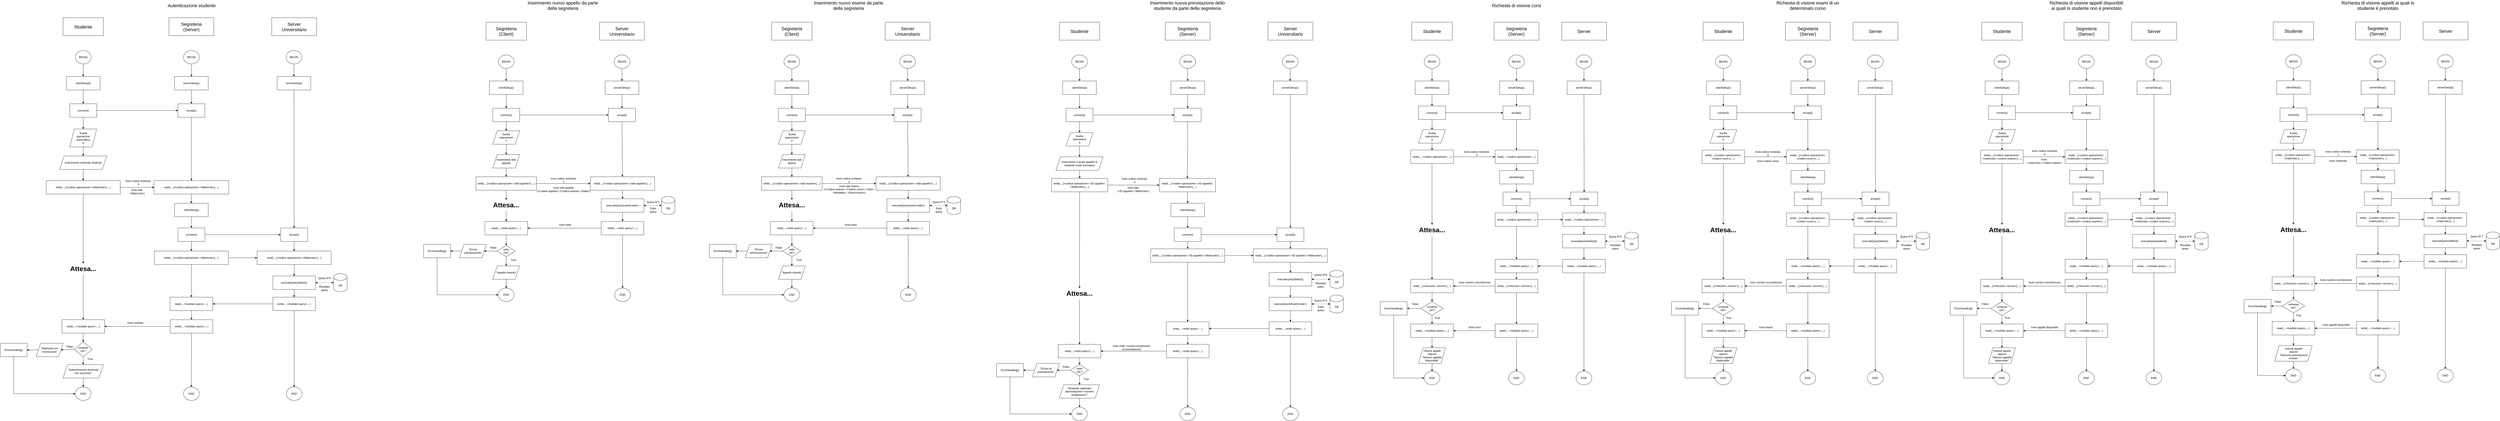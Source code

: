 <mxfile version="22.1.21" type="device">
  <diagram name="Pagina-1" id="u7obP80k1SkNDivpocj3">
    <mxGraphModel dx="5370" dy="3078" grid="1" gridSize="10" guides="1" tooltips="1" connect="1" arrows="1" fold="1" page="1" pageScale="1" pageWidth="827" pageHeight="1169" math="0" shadow="0">
      <root>
        <mxCell id="0" />
        <mxCell id="1" parent="0" />
        <mxCell id="zcgFaYee5HBM7g3uIj9R-27" value="&lt;font style=&quot;font-size: 20px;&quot;&gt;Segreteria&lt;br&gt;(Client)&lt;br&gt;&lt;/font&gt;" style="rounded=0;whiteSpace=wrap;html=1;" parent="1" vertex="1">
          <mxGeometry x="-1945" y="-2210" width="180" height="80" as="geometry" />
        </mxCell>
        <mxCell id="zcgFaYee5HBM7g3uIj9R-28" value="&lt;font style=&quot;font-size: 20px;&quot;&gt;Server&lt;br&gt;Universitario&lt;br&gt;&lt;/font&gt;" style="rounded=0;whiteSpace=wrap;html=1;" parent="1" vertex="1">
          <mxGeometry x="-1439" y="-2210" width="200" height="80" as="geometry" />
        </mxCell>
        <mxCell id="zcgFaYee5HBM7g3uIj9R-30" value="clientSetup()" style="rounded=0;whiteSpace=wrap;html=1;" parent="1" vertex="1">
          <mxGeometry x="-1930" y="-1948.05" width="150" height="60" as="geometry" />
        </mxCell>
        <mxCell id="zcgFaYee5HBM7g3uIj9R-31" value="serverSetup()" style="rounded=0;whiteSpace=wrap;html=1;" parent="1" vertex="1">
          <mxGeometry x="-1414" y="-1948.05" width="150" height="60" as="geometry" />
        </mxCell>
        <mxCell id="zcgFaYee5HBM7g3uIj9R-32" value="" style="endArrow=classic;html=1;rounded=0;" parent="1" source="zcgFaYee5HBM7g3uIj9R-95" target="zcgFaYee5HBM7g3uIj9R-30" edge="1">
          <mxGeometry width="50" height="50" relative="1" as="geometry">
            <mxPoint x="-1955" y="-1900" as="sourcePoint" />
            <mxPoint x="-1905" y="-1950" as="targetPoint" />
          </mxGeometry>
        </mxCell>
        <mxCell id="zcgFaYee5HBM7g3uIj9R-33" value="" style="endArrow=classic;html=1;rounded=0;" parent="1" source="zcgFaYee5HBM7g3uIj9R-109" target="zcgFaYee5HBM7g3uIj9R-31" edge="1">
          <mxGeometry width="50" height="50" relative="1" as="geometry">
            <mxPoint x="-1459" y="-2115.05" as="sourcePoint" />
            <mxPoint x="-1459" y="-2049.05" as="targetPoint" />
          </mxGeometry>
        </mxCell>
        <mxCell id="zcgFaYee5HBM7g3uIj9R-34" value="" style="endArrow=classic;html=1;rounded=0;" parent="1" source="zcgFaYee5HBM7g3uIj9R-30" target="zcgFaYee5HBM7g3uIj9R-36" edge="1">
          <mxGeometry width="50" height="50" relative="1" as="geometry">
            <mxPoint x="-1845" y="-1862.5" as="sourcePoint" />
            <mxPoint x="-1855" y="-1826.5" as="targetPoint" />
          </mxGeometry>
        </mxCell>
        <mxCell id="zcgFaYee5HBM7g3uIj9R-36" value="connect()" style="rounded=0;whiteSpace=wrap;html=1;" parent="1" vertex="1">
          <mxGeometry x="-1915" y="-1826.5" width="120" height="60" as="geometry" />
        </mxCell>
        <mxCell id="zcgFaYee5HBM7g3uIj9R-37" value="accept()" style="rounded=0;whiteSpace=wrap;html=1;" parent="1" vertex="1">
          <mxGeometry x="-1399" y="-1826.5" width="120" height="60" as="geometry" />
        </mxCell>
        <mxCell id="zcgFaYee5HBM7g3uIj9R-38" value="" style="endArrow=classic;html=1;rounded=0;entryX=0;entryY=0.5;entryDx=0;entryDy=0;exitX=1;exitY=0.5;exitDx=0;exitDy=0;" parent="1" source="zcgFaYee5HBM7g3uIj9R-36" target="zcgFaYee5HBM7g3uIj9R-37" edge="1">
          <mxGeometry width="50" height="50" relative="1" as="geometry">
            <mxPoint x="-1843" y="-1784" as="sourcePoint" />
            <mxPoint x="-1793" y="-1834" as="targetPoint" />
          </mxGeometry>
        </mxCell>
        <mxCell id="zcgFaYee5HBM7g3uIj9R-39" value="" style="endArrow=classic;html=1;rounded=0;" parent="1" source="zcgFaYee5HBM7g3uIj9R-31" target="zcgFaYee5HBM7g3uIj9R-37" edge="1">
          <mxGeometry width="50" height="50" relative="1" as="geometry">
            <mxPoint x="-1179" y="-1876" as="sourcePoint" />
            <mxPoint x="-1179" y="-1810" as="targetPoint" />
          </mxGeometry>
        </mxCell>
        <mxCell id="zcgFaYee5HBM7g3uIj9R-40" value="Scelta&lt;br&gt;operazione&lt;br&gt;1" style="shape=parallelogram;perimeter=parallelogramPerimeter;whiteSpace=wrap;html=1;fixedSize=1;" parent="1" vertex="1">
          <mxGeometry x="-1915" y="-1726" width="120" height="60" as="geometry" />
        </mxCell>
        <mxCell id="zcgFaYee5HBM7g3uIj9R-42" value="" style="endArrow=classic;html=1;rounded=0;" parent="1" source="zcgFaYee5HBM7g3uIj9R-36" target="zcgFaYee5HBM7g3uIj9R-40" edge="1">
          <mxGeometry width="50" height="50" relative="1" as="geometry">
            <mxPoint x="-1735" y="-1784" as="sourcePoint" />
            <mxPoint x="-1855" y="-1725.5" as="targetPoint" />
          </mxGeometry>
        </mxCell>
        <mxCell id="zcgFaYee5HBM7g3uIj9R-45" value="Inserimento nuovo appello da parte della segreteria" style="text;html=1;strokeColor=none;fillColor=none;align=center;verticalAlign=middle;whiteSpace=wrap;rounded=0;fontSize=20;" parent="1" vertex="1">
          <mxGeometry x="-1780" y="-2300" width="355" height="30" as="geometry" />
        </mxCell>
        <mxCell id="zcgFaYee5HBM7g3uIj9R-49" value="" style="endArrow=classic;html=1;rounded=0;" parent="1" source="zcgFaYee5HBM7g3uIj9R-40" target="zcgFaYee5HBM7g3uIj9R-60" edge="1">
          <mxGeometry width="50" height="50" relative="1" as="geometry">
            <mxPoint x="-1785" y="-1554" as="sourcePoint" />
            <mxPoint x="-1855" y="-1500" as="targetPoint" />
          </mxGeometry>
        </mxCell>
        <mxCell id="zcgFaYee5HBM7g3uIj9R-52" value="" style="endArrow=classic;html=1;rounded=0;" parent="1" source="zcgFaYee5HBM7g3uIj9R-37" target="zcgFaYee5HBM7g3uIj9R-67" edge="1">
          <mxGeometry width="50" height="50" relative="1" as="geometry">
            <mxPoint x="-1579" y="-1594" as="sourcePoint" />
            <mxPoint x="-1339" y="-1500" as="targetPoint" />
          </mxGeometry>
        </mxCell>
        <mxCell id="zcgFaYee5HBM7g3uIj9R-53" value="Invio codice richiesta: 1" style="text;html=1;strokeColor=none;fillColor=none;align=center;verticalAlign=middle;whiteSpace=wrap;rounded=0;" parent="1" vertex="1">
          <mxGeometry x="-1661" y="-1521" width="122.5" height="30" as="geometry" />
        </mxCell>
        <mxCell id="zcgFaYee5HBM7g3uIj9R-60" value="Inserimento dati appello" style="shape=parallelogram;perimeter=parallelogramPerimeter;whiteSpace=wrap;html=1;fixedSize=1;" parent="1" vertex="1">
          <mxGeometry x="-1915" y="-1620" width="120" height="60" as="geometry" />
        </mxCell>
        <mxCell id="zcgFaYee5HBM7g3uIj9R-65" value="write(...,[&amp;lt;codice operazione&amp;gt;,&amp;lt;dati appello&amp;gt;],...)" style="rounded=0;whiteSpace=wrap;html=1;" parent="1" vertex="1">
          <mxGeometry x="-1990" y="-1521" width="270" height="60" as="geometry" />
        </mxCell>
        <mxCell id="zcgFaYee5HBM7g3uIj9R-66" value="" style="endArrow=classic;html=1;rounded=0;exitX=1;exitY=0.5;exitDx=0;exitDy=0;" parent="1" source="zcgFaYee5HBM7g3uIj9R-65" target="zcgFaYee5HBM7g3uIj9R-67" edge="1">
          <mxGeometry width="50" height="50" relative="1" as="geometry">
            <mxPoint x="-1841" y="-1249.5" as="sourcePoint" />
            <mxPoint x="-1491" y="-1262" as="targetPoint" />
          </mxGeometry>
        </mxCell>
        <mxCell id="zcgFaYee5HBM7g3uIj9R-67" value="read(...,[&amp;lt;codice operazione&amp;gt;,&amp;lt;dati appello&amp;gt;],...)" style="rounded=0;whiteSpace=wrap;html=1;" parent="1" vertex="1">
          <mxGeometry x="-1479.75" y="-1521" width="286" height="60" as="geometry" />
        </mxCell>
        <mxCell id="zcgFaYee5HBM7g3uIj9R-70" value="" style="endArrow=classic;html=1;rounded=0;" parent="1" source="zcgFaYee5HBM7g3uIj9R-60" target="zcgFaYee5HBM7g3uIj9R-65" edge="1">
          <mxGeometry width="50" height="50" relative="1" as="geometry">
            <mxPoint x="-1693" y="-1266" as="sourcePoint" />
            <mxPoint x="-1643" y="-1316" as="targetPoint" />
          </mxGeometry>
        </mxCell>
        <mxCell id="zcgFaYee5HBM7g3uIj9R-72" value="executeQueryInsert(&amp;lt;dati&amp;gt;)" style="rounded=0;whiteSpace=wrap;html=1;" parent="1" vertex="1">
          <mxGeometry x="-1431.25" y="-1423" width="190" height="60" as="geometry" />
        </mxCell>
        <mxCell id="zcgFaYee5HBM7g3uIj9R-74" value="" style="endArrow=classic;html=1;rounded=0;" parent="1" source="zcgFaYee5HBM7g3uIj9R-65" target="zcgFaYee5HBM7g3uIj9R-75" edge="1">
          <mxGeometry width="50" height="50" relative="1" as="geometry">
            <mxPoint x="-1625" y="-884" as="sourcePoint" />
            <mxPoint x="-1855" y="-924" as="targetPoint" />
          </mxGeometry>
        </mxCell>
        <mxCell id="zcgFaYee5HBM7g3uIj9R-75" value="Attesa..." style="text;html=1;strokeColor=none;fillColor=none;align=center;verticalAlign=top;whiteSpace=wrap;rounded=0;fontSize=30;fontStyle=1;spacing=0;" parent="1" vertex="1">
          <mxGeometry x="-1885" y="-1418" width="60" height="50" as="geometry" />
        </mxCell>
        <mxCell id="zcgFaYee5HBM7g3uIj9R-77" value="" style="endArrow=classic;dashed=1;html=1;rounded=0;endFill=1;startArrow=classic;startFill=1;" parent="1" source="zcgFaYee5HBM7g3uIj9R-72" target="zcgFaYee5HBM7g3uIj9R-78" edge="1">
          <mxGeometry width="50" height="50" relative="1" as="geometry">
            <mxPoint x="-1182" y="-944" as="sourcePoint" />
            <mxPoint x="-822" y="-1054" as="targetPoint" />
          </mxGeometry>
        </mxCell>
        <mxCell id="zcgFaYee5HBM7g3uIj9R-78" value="DB" style="shape=cylinder3;whiteSpace=wrap;html=1;boundedLbl=1;backgroundOutline=1;size=15;" parent="1" vertex="1">
          <mxGeometry x="-1163" y="-1433" width="60" height="80" as="geometry" />
        </mxCell>
        <mxCell id="zcgFaYee5HBM7g3uIj9R-79" value="" style="endArrow=classic;html=1;rounded=0;" parent="1" source="zcgFaYee5HBM7g3uIj9R-72" target="zcgFaYee5HBM7g3uIj9R-81" edge="1">
          <mxGeometry width="50" height="50" relative="1" as="geometry">
            <mxPoint x="-1325" y="-1158" as="sourcePoint" />
            <mxPoint x="-1325" y="-1173" as="targetPoint" />
          </mxGeometry>
        </mxCell>
        <mxCell id="zcgFaYee5HBM7g3uIj9R-81" value="write(...,&amp;lt;esito query&amp;gt;,...)" style="rounded=0;whiteSpace=wrap;html=1;" parent="1" vertex="1">
          <mxGeometry x="-1431.75" y="-1322" width="190" height="60" as="geometry" />
        </mxCell>
        <mxCell id="zcgFaYee5HBM7g3uIj9R-82" value="" style="endArrow=classic;html=1;rounded=0;" parent="1" source="zcgFaYee5HBM7g3uIj9R-75" target="zcgFaYee5HBM7g3uIj9R-85" edge="1">
          <mxGeometry width="50" height="50" relative="1" as="geometry">
            <mxPoint x="-1855" y="-994" as="sourcePoint" />
            <mxPoint x="-1855.5" y="-894" as="targetPoint" />
          </mxGeometry>
        </mxCell>
        <mxCell id="zcgFaYee5HBM7g3uIj9R-85" value="read(...,&amp;lt;esito query&amp;gt;,...)" style="rounded=0;whiteSpace=wrap;html=1;" parent="1" vertex="1">
          <mxGeometry x="-1950" y="-1322" width="190" height="60" as="geometry" />
        </mxCell>
        <mxCell id="zcgFaYee5HBM7g3uIj9R-86" value="" style="endArrow=classic;html=1;rounded=0;" parent="1" source="zcgFaYee5HBM7g3uIj9R-81" target="zcgFaYee5HBM7g3uIj9R-85" edge="1">
          <mxGeometry width="50" height="50" relative="1" as="geometry">
            <mxPoint x="-1501.75" y="-1173" as="sourcePoint" />
            <mxPoint x="-1451.75" y="-1223" as="targetPoint" />
          </mxGeometry>
        </mxCell>
        <mxCell id="zcgFaYee5HBM7g3uIj9R-87" value="Invio esito" style="text;html=1;strokeColor=none;fillColor=none;align=center;verticalAlign=middle;whiteSpace=wrap;rounded=0;" parent="1" vertex="1">
          <mxGeometry x="-1677" y="-1322" width="170" height="30" as="geometry" />
        </mxCell>
        <mxCell id="zcgFaYee5HBM7g3uIj9R-88" value="Query N°1" style="text;html=1;strokeColor=none;fillColor=none;align=center;verticalAlign=middle;whiteSpace=wrap;rounded=0;" parent="1" vertex="1">
          <mxGeometry x="-1230" y="-1423" width="60" height="30" as="geometry" />
        </mxCell>
        <mxCell id="zcgFaYee5HBM7g3uIj9R-89" value="Esito query" style="text;html=1;strokeColor=none;fillColor=none;align=center;verticalAlign=middle;whiteSpace=wrap;rounded=0;" parent="1" vertex="1">
          <mxGeometry x="-1230" y="-1388.5" width="60" height="30" as="geometry" />
        </mxCell>
        <mxCell id="zcgFaYee5HBM7g3uIj9R-90" value="esito&lt;br&gt;OK?" style="rhombus;whiteSpace=wrap;html=1;" parent="1" vertex="1">
          <mxGeometry x="-1895" y="-1215" width="80" height="50" as="geometry" />
        </mxCell>
        <mxCell id="zcgFaYee5HBM7g3uIj9R-91" value="" style="endArrow=classic;html=1;rounded=0;" parent="1" source="zcgFaYee5HBM7g3uIj9R-85" target="zcgFaYee5HBM7g3uIj9R-90" edge="1">
          <mxGeometry width="50" height="50" relative="1" as="geometry">
            <mxPoint x="-1693.75" y="-827" as="sourcePoint" />
            <mxPoint x="-1643.75" y="-877" as="targetPoint" />
          </mxGeometry>
        </mxCell>
        <mxCell id="zcgFaYee5HBM7g3uIj9R-92" value="&quot;Appello inserito&quot;" style="shape=parallelogram;perimeter=parallelogramPerimeter;whiteSpace=wrap;html=1;fixedSize=1;" parent="1" vertex="1">
          <mxGeometry x="-1915" y="-1124" width="120" height="60" as="geometry" />
        </mxCell>
        <mxCell id="zcgFaYee5HBM7g3uIj9R-93" value="" style="endArrow=classic;html=1;rounded=0;" parent="1" source="zcgFaYee5HBM7g3uIj9R-90" target="zcgFaYee5HBM7g3uIj9R-92" edge="1">
          <mxGeometry width="50" height="50" relative="1" as="geometry">
            <mxPoint x="-1853" y="-1095" as="sourcePoint" />
            <mxPoint x="-1803" y="-1145" as="targetPoint" />
          </mxGeometry>
        </mxCell>
        <mxCell id="zcgFaYee5HBM7g3uIj9R-95" value="BEGIN" style="ellipse;whiteSpace=wrap;html=1;" parent="1" vertex="1">
          <mxGeometry x="-1890" y="-2064.05" width="70" height="60" as="geometry" />
        </mxCell>
        <mxCell id="zcgFaYee5HBM7g3uIj9R-96" value="END" style="ellipse;whiteSpace=wrap;html=1;" parent="1" vertex="1">
          <mxGeometry x="-1890" y="-1025" width="70" height="60" as="geometry" />
        </mxCell>
        <mxCell id="zcgFaYee5HBM7g3uIj9R-97" value="" style="endArrow=classic;html=1;rounded=0;" parent="1" source="zcgFaYee5HBM7g3uIj9R-92" target="zcgFaYee5HBM7g3uIj9R-96" edge="1">
          <mxGeometry width="50" height="50" relative="1" as="geometry">
            <mxPoint x="-1763" y="-975" as="sourcePoint" />
            <mxPoint x="-1713" y="-1025" as="targetPoint" />
          </mxGeometry>
        </mxCell>
        <mxCell id="zcgFaYee5HBM7g3uIj9R-98" value="True" style="text;html=1;strokeColor=none;fillColor=none;align=center;verticalAlign=middle;whiteSpace=wrap;rounded=0;" parent="1" vertex="1">
          <mxGeometry x="-1853" y="-1165" width="60" height="30" as="geometry" />
        </mxCell>
        <mxCell id="zcgFaYee5HBM7g3uIj9R-99" value="&quot;Errore nell&#39;iserimento&quot;" style="shape=parallelogram;perimeter=parallelogramPerimeter;whiteSpace=wrap;html=1;fixedSize=1;" parent="1" vertex="1">
          <mxGeometry x="-2063" y="-1220" width="120" height="60" as="geometry" />
        </mxCell>
        <mxCell id="zcgFaYee5HBM7g3uIj9R-100" value="" style="endArrow=classic;html=1;rounded=0;" parent="1" source="zcgFaYee5HBM7g3uIj9R-90" target="zcgFaYee5HBM7g3uIj9R-99" edge="1">
          <mxGeometry width="50" height="50" relative="1" as="geometry">
            <mxPoint x="-2053" y="-1345" as="sourcePoint" />
            <mxPoint x="-2003" y="-1395" as="targetPoint" />
          </mxGeometry>
        </mxCell>
        <mxCell id="zcgFaYee5HBM7g3uIj9R-101" value="" style="endArrow=classic;html=1;rounded=0;" parent="1" source="zcgFaYee5HBM7g3uIj9R-99" target="zcgFaYee5HBM7g3uIj9R-102" edge="1">
          <mxGeometry width="50" height="50" relative="1" as="geometry">
            <mxPoint x="-2053" y="-1345" as="sourcePoint" />
            <mxPoint x="-2103" y="-1190" as="targetPoint" />
          </mxGeometry>
        </mxCell>
        <mxCell id="zcgFaYee5HBM7g3uIj9R-102" value="ErrorHandling()" style="rounded=0;whiteSpace=wrap;html=1;" parent="1" vertex="1">
          <mxGeometry x="-2223" y="-1220" width="120" height="60" as="geometry" />
        </mxCell>
        <mxCell id="zcgFaYee5HBM7g3uIj9R-109" value="BEGIN" style="ellipse;whiteSpace=wrap;html=1;" parent="1" vertex="1">
          <mxGeometry x="-1374" y="-2064.05" width="70" height="60" as="geometry" />
        </mxCell>
        <mxCell id="zcgFaYee5HBM7g3uIj9R-110" value="END" style="ellipse;whiteSpace=wrap;html=1;" parent="1" vertex="1">
          <mxGeometry x="-1371.25" y="-1025" width="70" height="60" as="geometry" />
        </mxCell>
        <mxCell id="zcgFaYee5HBM7g3uIj9R-111" value="" style="endArrow=classic;html=1;rounded=0;" parent="1" source="zcgFaYee5HBM7g3uIj9R-81" target="zcgFaYee5HBM7g3uIj9R-110" edge="1">
          <mxGeometry width="50" height="50" relative="1" as="geometry">
            <mxPoint x="-1369" y="-779" as="sourcePoint" />
            <mxPoint x="-1319" y="-829" as="targetPoint" />
          </mxGeometry>
        </mxCell>
        <mxCell id="zcgFaYee5HBM7g3uIj9R-112" value="&lt;font style=&quot;font-size: 20px;&quot;&gt;Studente&lt;br&gt;&lt;/font&gt;" style="rounded=0;whiteSpace=wrap;html=1;" parent="1" vertex="1">
          <mxGeometry x="610" y="-2210" width="180" height="80" as="geometry" />
        </mxCell>
        <mxCell id="zcgFaYee5HBM7g3uIj9R-113" value="&lt;font style=&quot;font-size: 20px;&quot;&gt;Segreteria&lt;br&gt;(Server)&lt;br&gt;&lt;/font&gt;" style="rounded=0;whiteSpace=wrap;html=1;" parent="1" vertex="1">
          <mxGeometry x="1082" y="-2210" width="200" height="80" as="geometry" />
        </mxCell>
        <mxCell id="zcgFaYee5HBM7g3uIj9R-114" value="clientSetup()" style="rounded=0;whiteSpace=wrap;html=1;" parent="1" vertex="1">
          <mxGeometry x="625" y="-1948.05" width="150" height="60" as="geometry" />
        </mxCell>
        <mxCell id="zcgFaYee5HBM7g3uIj9R-115" value="serverSetup()" style="rounded=0;whiteSpace=wrap;html=1;" parent="1" vertex="1">
          <mxGeometry x="1107" y="-1948.05" width="150" height="60" as="geometry" />
        </mxCell>
        <mxCell id="zcgFaYee5HBM7g3uIj9R-116" value="" style="endArrow=classic;html=1;rounded=0;" parent="1" source="zcgFaYee5HBM7g3uIj9R-170" target="zcgFaYee5HBM7g3uIj9R-114" edge="1">
          <mxGeometry width="50" height="50" relative="1" as="geometry">
            <mxPoint x="600" y="-1900" as="sourcePoint" />
            <mxPoint x="650" y="-1950" as="targetPoint" />
          </mxGeometry>
        </mxCell>
        <mxCell id="zcgFaYee5HBM7g3uIj9R-117" value="" style="endArrow=classic;html=1;rounded=0;" parent="1" source="zcgFaYee5HBM7g3uIj9R-182" target="zcgFaYee5HBM7g3uIj9R-115" edge="1">
          <mxGeometry width="50" height="50" relative="1" as="geometry">
            <mxPoint x="1062" y="-2115.05" as="sourcePoint" />
            <mxPoint x="1062" y="-2049.05" as="targetPoint" />
          </mxGeometry>
        </mxCell>
        <mxCell id="zcgFaYee5HBM7g3uIj9R-118" value="" style="endArrow=classic;html=1;rounded=0;" parent="1" source="zcgFaYee5HBM7g3uIj9R-114" target="zcgFaYee5HBM7g3uIj9R-119" edge="1">
          <mxGeometry width="50" height="50" relative="1" as="geometry">
            <mxPoint x="710" y="-1862.5" as="sourcePoint" />
            <mxPoint x="700" y="-1826.5" as="targetPoint" />
          </mxGeometry>
        </mxCell>
        <mxCell id="zcgFaYee5HBM7g3uIj9R-119" value="connect()" style="rounded=0;whiteSpace=wrap;html=1;" parent="1" vertex="1">
          <mxGeometry x="640" y="-1826.5" width="120" height="60" as="geometry" />
        </mxCell>
        <mxCell id="zcgFaYee5HBM7g3uIj9R-120" value="accept()" style="rounded=0;whiteSpace=wrap;html=1;" parent="1" vertex="1">
          <mxGeometry x="1122" y="-1826.5" width="120" height="60" as="geometry" />
        </mxCell>
        <mxCell id="zcgFaYee5HBM7g3uIj9R-121" value="" style="endArrow=classic;html=1;rounded=0;entryX=0;entryY=0.5;entryDx=0;entryDy=0;exitX=1;exitY=0.5;exitDx=0;exitDy=0;" parent="1" source="zcgFaYee5HBM7g3uIj9R-119" target="zcgFaYee5HBM7g3uIj9R-120" edge="1">
          <mxGeometry width="50" height="50" relative="1" as="geometry">
            <mxPoint x="600" y="-1784" as="sourcePoint" />
            <mxPoint x="650" y="-1834" as="targetPoint" />
          </mxGeometry>
        </mxCell>
        <mxCell id="zcgFaYee5HBM7g3uIj9R-122" value="" style="endArrow=classic;html=1;rounded=0;" parent="1" source="zcgFaYee5HBM7g3uIj9R-115" target="zcgFaYee5HBM7g3uIj9R-120" edge="1">
          <mxGeometry width="50" height="50" relative="1" as="geometry">
            <mxPoint x="1342" y="-1876" as="sourcePoint" />
            <mxPoint x="1342" y="-1810" as="targetPoint" />
          </mxGeometry>
        </mxCell>
        <mxCell id="zcgFaYee5HBM7g3uIj9R-123" value="Scelta&lt;br&gt;operazione&lt;br&gt;3" style="shape=parallelogram;perimeter=parallelogramPerimeter;whiteSpace=wrap;html=1;fixedSize=1;" parent="1" vertex="1">
          <mxGeometry x="640" y="-1718" width="120" height="60" as="geometry" />
        </mxCell>
        <mxCell id="zcgFaYee5HBM7g3uIj9R-125" value="" style="endArrow=classic;html=1;rounded=0;" parent="1" source="zcgFaYee5HBM7g3uIj9R-119" target="zcgFaYee5HBM7g3uIj9R-123" edge="1">
          <mxGeometry width="50" height="50" relative="1" as="geometry">
            <mxPoint x="820" y="-1784" as="sourcePoint" />
            <mxPoint x="700" y="-1725.5" as="targetPoint" />
          </mxGeometry>
        </mxCell>
        <mxCell id="zcgFaYee5HBM7g3uIj9R-128" value="Inserimento nuova prenotazione dello studente da parte della segreteria" style="text;html=1;strokeColor=none;fillColor=none;align=center;verticalAlign=middle;whiteSpace=wrap;rounded=0;fontSize=20;" parent="1" vertex="1">
          <mxGeometry x="1003.25" y="-2300" width="355" height="30" as="geometry" />
        </mxCell>
        <mxCell id="zcgFaYee5HBM7g3uIj9R-129" value="write(...,[&amp;lt;codice operazione&amp;gt;,&amp;lt;ID appello&amp;gt;,&lt;br&gt;&amp;lt;Matricola&amp;gt;],...)" style="rounded=0;whiteSpace=wrap;html=1;" parent="1" vertex="1">
          <mxGeometry x="575" y="-1514" width="251" height="60" as="geometry" />
        </mxCell>
        <mxCell id="zcgFaYee5HBM7g3uIj9R-130" value="" style="endArrow=classic;html=1;rounded=0;exitX=1;exitY=0.5;exitDx=0;exitDy=0;" parent="1" source="zcgFaYee5HBM7g3uIj9R-129" target="zcgFaYee5HBM7g3uIj9R-132" edge="1">
          <mxGeometry width="50" height="50" relative="1" as="geometry">
            <mxPoint x="600" y="-1577.5" as="sourcePoint" />
            <mxPoint x="950.0" y="-1590" as="targetPoint" />
          </mxGeometry>
        </mxCell>
        <mxCell id="zcgFaYee5HBM7g3uIj9R-131" value="" style="endArrow=classic;html=1;rounded=0;" parent="1" source="zcgFaYee5HBM7g3uIj9R-123" target="E-LJbgBGuF5sZC_yIhf0-23" edge="1">
          <mxGeometry width="50" height="50" relative="1" as="geometry">
            <mxPoint x="770" y="-1554" as="sourcePoint" />
            <mxPoint x="820" y="-1604" as="targetPoint" />
          </mxGeometry>
        </mxCell>
        <mxCell id="zcgFaYee5HBM7g3uIj9R-132" value="read(...,[&amp;lt;codice operazione&amp;gt;,&amp;lt;ID appello&amp;gt;,&lt;br&gt;&amp;lt;Matricola&amp;gt;],...)" style="rounded=0;whiteSpace=wrap;html=1;" parent="1" vertex="1">
          <mxGeometry x="1055.5" y="-1514" width="250.5" height="60" as="geometry" />
        </mxCell>
        <mxCell id="zcgFaYee5HBM7g3uIj9R-133" value="" style="endArrow=classic;html=1;rounded=0;" parent="1" source="zcgFaYee5HBM7g3uIj9R-120" target="zcgFaYee5HBM7g3uIj9R-132" edge="1">
          <mxGeometry width="50" height="50" relative="1" as="geometry">
            <mxPoint x="942.0" y="-1594" as="sourcePoint" />
            <mxPoint x="992.0" y="-1644" as="targetPoint" />
          </mxGeometry>
        </mxCell>
        <mxCell id="zcgFaYee5HBM7g3uIj9R-134" value="Invio codice richiesta: 3" style="text;html=1;strokeColor=none;fillColor=none;align=center;verticalAlign=middle;whiteSpace=wrap;rounded=0;" parent="1" vertex="1">
          <mxGeometry x="883.75" y="-1520" width="122.5" height="30" as="geometry" />
        </mxCell>
        <mxCell id="zcgFaYee5HBM7g3uIj9R-139" value="" style="endArrow=classic;html=1;rounded=0;" parent="1" source="zcgFaYee5HBM7g3uIj9R-132" target="E-LJbgBGuF5sZC_yIhf0-20" edge="1">
          <mxGeometry width="50" height="50" relative="1" as="geometry">
            <mxPoint x="1022.0" y="-1334" as="sourcePoint" />
            <mxPoint x="1182.0" y="-1320" as="targetPoint" />
          </mxGeometry>
        </mxCell>
        <mxCell id="zcgFaYee5HBM7g3uIj9R-154" value="" style="endArrow=classic;html=1;rounded=0;" parent="1" source="zcgFaYee5HBM7g3uIj9R-129" target="zcgFaYee5HBM7g3uIj9R-155" edge="1">
          <mxGeometry width="50" height="50" relative="1" as="geometry">
            <mxPoint x="700" y="-994" as="sourcePoint" />
            <mxPoint x="700" y="-924" as="targetPoint" />
          </mxGeometry>
        </mxCell>
        <mxCell id="zcgFaYee5HBM7g3uIj9R-155" value="Attesa..." style="text;html=1;strokeColor=none;fillColor=none;align=center;verticalAlign=top;whiteSpace=wrap;rounded=0;fontSize=30;fontStyle=1;spacing=0;" parent="1" vertex="1">
          <mxGeometry x="670" y="-1024" width="60" height="50" as="geometry" />
        </mxCell>
        <mxCell id="zcgFaYee5HBM7g3uIj9R-160" value="" style="endArrow=classic;html=1;rounded=0;" parent="1" source="zcgFaYee5HBM7g3uIj9R-155" target="zcgFaYee5HBM7g3uIj9R-161" edge="1">
          <mxGeometry width="50" height="50" relative="1" as="geometry">
            <mxPoint x="700" y="-864" as="sourcePoint" />
            <mxPoint x="699.5" y="-764" as="targetPoint" />
          </mxGeometry>
        </mxCell>
        <mxCell id="zcgFaYee5HBM7g3uIj9R-161" value="read(...,&amp;lt;esito query&amp;gt;,...)" style="rounded=0;whiteSpace=wrap;html=1;" parent="1" vertex="1">
          <mxGeometry x="605" y="-774" width="190" height="60" as="geometry" />
        </mxCell>
        <mxCell id="zcgFaYee5HBM7g3uIj9R-162" value="" style="endArrow=classic;html=1;rounded=0;" parent="1" source="E-LJbgBGuF5sZC_yIhf0-34" target="zcgFaYee5HBM7g3uIj9R-161" edge="1">
          <mxGeometry width="50" height="50" relative="1" as="geometry">
            <mxPoint x="1087" y="-810" as="sourcePoint" />
            <mxPoint x="980.0" y="-1014" as="targetPoint" />
          </mxGeometry>
        </mxCell>
        <mxCell id="zcgFaYee5HBM7g3uIj9R-163" value="Invio esito: numero progressivo di prenotazione" style="text;html=1;strokeColor=none;fillColor=none;align=center;verticalAlign=middle;whiteSpace=wrap;rounded=0;" parent="1" vertex="1">
          <mxGeometry x="847" y="-775" width="170" height="30" as="geometry" />
        </mxCell>
        <mxCell id="zcgFaYee5HBM7g3uIj9R-166" value="esito&lt;br&gt;OK?" style="rhombus;whiteSpace=wrap;html=1;" parent="1" vertex="1">
          <mxGeometry x="660" y="-684" width="80" height="50" as="geometry" />
        </mxCell>
        <mxCell id="zcgFaYee5HBM7g3uIj9R-167" value="" style="endArrow=classic;html=1;rounded=0;" parent="1" source="zcgFaYee5HBM7g3uIj9R-161" target="zcgFaYee5HBM7g3uIj9R-166" edge="1">
          <mxGeometry width="50" height="50" relative="1" as="geometry">
            <mxPoint x="850" y="-524" as="sourcePoint" />
            <mxPoint x="900" y="-574" as="targetPoint" />
          </mxGeometry>
        </mxCell>
        <mxCell id="zcgFaYee5HBM7g3uIj9R-168" value="&quot;Studente registrato: #prenotazione &amp;lt;numero progressivo&amp;gt;&quot;" style="shape=parallelogram;perimeter=parallelogramPerimeter;whiteSpace=wrap;html=1;fixedSize=1;" parent="1" vertex="1">
          <mxGeometry x="610" y="-594" width="180" height="60" as="geometry" />
        </mxCell>
        <mxCell id="zcgFaYee5HBM7g3uIj9R-169" value="" style="endArrow=classic;html=1;rounded=0;" parent="1" source="zcgFaYee5HBM7g3uIj9R-166" target="zcgFaYee5HBM7g3uIj9R-168" edge="1">
          <mxGeometry width="50" height="50" relative="1" as="geometry">
            <mxPoint x="700" y="-564" as="sourcePoint" />
            <mxPoint x="750" y="-614" as="targetPoint" />
          </mxGeometry>
        </mxCell>
        <mxCell id="zcgFaYee5HBM7g3uIj9R-170" value="BEGIN" style="ellipse;whiteSpace=wrap;html=1;" parent="1" vertex="1">
          <mxGeometry x="665" y="-2064.05" width="70" height="60" as="geometry" />
        </mxCell>
        <mxCell id="zcgFaYee5HBM7g3uIj9R-171" value="END" style="ellipse;whiteSpace=wrap;html=1;" parent="1" vertex="1">
          <mxGeometry x="665" y="-494" width="70" height="60" as="geometry" />
        </mxCell>
        <mxCell id="zcgFaYee5HBM7g3uIj9R-172" value="" style="endArrow=classic;html=1;rounded=0;" parent="1" source="zcgFaYee5HBM7g3uIj9R-168" target="zcgFaYee5HBM7g3uIj9R-171" edge="1">
          <mxGeometry width="50" height="50" relative="1" as="geometry">
            <mxPoint x="790" y="-444" as="sourcePoint" />
            <mxPoint x="840" y="-494" as="targetPoint" />
          </mxGeometry>
        </mxCell>
        <mxCell id="zcgFaYee5HBM7g3uIj9R-173" value="True" style="text;html=1;strokeColor=none;fillColor=none;align=center;verticalAlign=middle;whiteSpace=wrap;rounded=0;" parent="1" vertex="1">
          <mxGeometry x="700" y="-634" width="60" height="30" as="geometry" />
        </mxCell>
        <mxCell id="zcgFaYee5HBM7g3uIj9R-174" value="&quot;Errore di prenotazione&quot;" style="shape=parallelogram;perimeter=parallelogramPerimeter;whiteSpace=wrap;html=1;fixedSize=1;" parent="1" vertex="1">
          <mxGeometry x="490" y="-689" width="120" height="60" as="geometry" />
        </mxCell>
        <mxCell id="zcgFaYee5HBM7g3uIj9R-175" value="" style="endArrow=classic;html=1;rounded=0;" parent="1" source="zcgFaYee5HBM7g3uIj9R-166" target="zcgFaYee5HBM7g3uIj9R-174" edge="1">
          <mxGeometry width="50" height="50" relative="1" as="geometry">
            <mxPoint x="500" y="-814" as="sourcePoint" />
            <mxPoint x="550" y="-864" as="targetPoint" />
          </mxGeometry>
        </mxCell>
        <mxCell id="zcgFaYee5HBM7g3uIj9R-176" value="" style="endArrow=classic;html=1;rounded=0;" parent="1" source="zcgFaYee5HBM7g3uIj9R-174" target="zcgFaYee5HBM7g3uIj9R-177" edge="1">
          <mxGeometry width="50" height="50" relative="1" as="geometry">
            <mxPoint x="500" y="-814" as="sourcePoint" />
            <mxPoint x="450" y="-659" as="targetPoint" />
          </mxGeometry>
        </mxCell>
        <mxCell id="zcgFaYee5HBM7g3uIj9R-177" value="ErrorHandling()" style="rounded=0;whiteSpace=wrap;html=1;" parent="1" vertex="1">
          <mxGeometry x="330" y="-689" width="120" height="60" as="geometry" />
        </mxCell>
        <mxCell id="zcgFaYee5HBM7g3uIj9R-182" value="BEGIN" style="ellipse;whiteSpace=wrap;html=1;" parent="1" vertex="1">
          <mxGeometry x="1147" y="-2064.05" width="70" height="60" as="geometry" />
        </mxCell>
        <mxCell id="zcgFaYee5HBM7g3uIj9R-183" value="END" style="ellipse;whiteSpace=wrap;html=1;" parent="1" vertex="1">
          <mxGeometry x="1147" y="-494" width="70" height="60" as="geometry" />
        </mxCell>
        <mxCell id="zcgFaYee5HBM7g3uIj9R-184" value="" style="endArrow=classic;html=1;rounded=0;" parent="1" source="E-LJbgBGuF5sZC_yIhf0-34" target="zcgFaYee5HBM7g3uIj9R-183" edge="1">
          <mxGeometry width="50" height="50" relative="1" as="geometry">
            <mxPoint x="1182" y="-570" as="sourcePoint" />
            <mxPoint x="1188" y="-536" as="targetPoint" />
          </mxGeometry>
        </mxCell>
        <mxCell id="zcgFaYee5HBM7g3uIj9R-219" value="False" style="text;html=1;strokeColor=none;fillColor=none;align=center;verticalAlign=middle;whiteSpace=wrap;rounded=0;" parent="1" vertex="1">
          <mxGeometry x="610" y="-689" width="60" height="30" as="geometry" />
        </mxCell>
        <mxCell id="zcgFaYee5HBM7g3uIj9R-222" value="False" style="text;html=1;strokeColor=none;fillColor=none;align=center;verticalAlign=middle;whiteSpace=wrap;rounded=0;" parent="1" vertex="1">
          <mxGeometry x="-1943" y="-1220" width="60" height="30" as="geometry" />
        </mxCell>
        <mxCell id="zcgFaYee5HBM7g3uIj9R-225" value="" style="endArrow=classic;dashed=1;html=1;rounded=0;endFill=1;startArrow=classic;startFill=1;" parent="1" source="E-LJbgBGuF5sZC_yIhf0-13" target="zcgFaYee5HBM7g3uIj9R-226" edge="1">
          <mxGeometry width="50" height="50" relative="1" as="geometry">
            <mxPoint x="1744" y="-954" as="sourcePoint" />
            <mxPoint x="1835" y="-954" as="targetPoint" />
          </mxGeometry>
        </mxCell>
        <mxCell id="zcgFaYee5HBM7g3uIj9R-226" value="DB" style="shape=cylinder3;whiteSpace=wrap;html=1;boundedLbl=1;backgroundOutline=1;size=15;" parent="1" vertex="1">
          <mxGeometry x="1816" y="-994" width="60" height="80" as="geometry" />
        </mxCell>
        <mxCell id="zcgFaYee5HBM7g3uIj9R-227" value="Query N°3" style="text;html=1;strokeColor=none;fillColor=none;align=center;verticalAlign=middle;whiteSpace=wrap;rounded=0;" parent="1" vertex="1">
          <mxGeometry x="1745" y="-984" width="60" height="30" as="geometry" />
        </mxCell>
        <mxCell id="zcgFaYee5HBM7g3uIj9R-228" value="Esito query" style="text;html=1;strokeColor=none;fillColor=none;align=center;verticalAlign=middle;whiteSpace=wrap;rounded=0;" parent="1" vertex="1">
          <mxGeometry x="1745" y="-949" width="60" height="30" as="geometry" />
        </mxCell>
        <mxCell id="zcgFaYee5HBM7g3uIj9R-229" value="" style="endArrow=classic;html=1;rounded=0;" parent="1" source="E-LJbgBGuF5sZC_yIhf0-30" target="E-LJbgBGuF5sZC_yIhf0-32" edge="1">
          <mxGeometry width="50" height="50" relative="1" as="geometry">
            <mxPoint x="1370" y="-759" as="sourcePoint" />
            <mxPoint x="1370" y="-695" as="targetPoint" />
          </mxGeometry>
        </mxCell>
        <mxCell id="zcgFaYee5HBM7g3uIj9R-248" value="&lt;font style=&quot;font-size: 20px;&quot;&gt;Studente&lt;br&gt;&lt;/font&gt;" style="rounded=0;whiteSpace=wrap;html=1;" parent="1" vertex="1">
          <mxGeometry x="4721" y="-2210" width="180" height="80" as="geometry" />
        </mxCell>
        <mxCell id="zcgFaYee5HBM7g3uIj9R-249" value="&lt;font style=&quot;font-size: 20px;&quot;&gt;Segreteria&lt;br&gt;(Server)&lt;br&gt;&lt;/font&gt;" style="rounded=0;whiteSpace=wrap;html=1;" parent="1" vertex="1">
          <mxGeometry x="5087.37" y="-2210" width="200" height="80" as="geometry" />
        </mxCell>
        <mxCell id="zcgFaYee5HBM7g3uIj9R-250" value="clientSetup()" style="rounded=0;whiteSpace=wrap;html=1;" parent="1" vertex="1">
          <mxGeometry x="4736" y="-1948.05" width="150" height="60" as="geometry" />
        </mxCell>
        <mxCell id="zcgFaYee5HBM7g3uIj9R-251" value="serverSetup()" style="rounded=0;whiteSpace=wrap;html=1;" parent="1" vertex="1">
          <mxGeometry x="5112.37" y="-1948.05" width="150" height="60" as="geometry" />
        </mxCell>
        <mxCell id="zcgFaYee5HBM7g3uIj9R-252" value="" style="endArrow=classic;html=1;rounded=0;" parent="1" source="zcgFaYee5HBM7g3uIj9R-306" target="zcgFaYee5HBM7g3uIj9R-250" edge="1">
          <mxGeometry width="50" height="50" relative="1" as="geometry">
            <mxPoint x="4711" y="-1900" as="sourcePoint" />
            <mxPoint x="4761" y="-1950" as="targetPoint" />
          </mxGeometry>
        </mxCell>
        <mxCell id="zcgFaYee5HBM7g3uIj9R-253" value="" style="endArrow=classic;html=1;rounded=0;" parent="1" source="zcgFaYee5HBM7g3uIj9R-318" target="zcgFaYee5HBM7g3uIj9R-251" edge="1">
          <mxGeometry width="50" height="50" relative="1" as="geometry">
            <mxPoint x="5067.37" y="-2115.05" as="sourcePoint" />
            <mxPoint x="5067.37" y="-2049.05" as="targetPoint" />
          </mxGeometry>
        </mxCell>
        <mxCell id="zcgFaYee5HBM7g3uIj9R-254" value="" style="endArrow=classic;html=1;rounded=0;" parent="1" source="zcgFaYee5HBM7g3uIj9R-250" target="zcgFaYee5HBM7g3uIj9R-255" edge="1">
          <mxGeometry width="50" height="50" relative="1" as="geometry">
            <mxPoint x="4821" y="-1862.5" as="sourcePoint" />
            <mxPoint x="4811" y="-1826.5" as="targetPoint" />
          </mxGeometry>
        </mxCell>
        <mxCell id="zcgFaYee5HBM7g3uIj9R-255" value="connect()" style="rounded=0;whiteSpace=wrap;html=1;" parent="1" vertex="1">
          <mxGeometry x="4751" y="-1836.5" width="120" height="60" as="geometry" />
        </mxCell>
        <mxCell id="zcgFaYee5HBM7g3uIj9R-256" value="accept()" style="rounded=0;whiteSpace=wrap;html=1;" parent="1" vertex="1">
          <mxGeometry x="5127.37" y="-1836.5" width="120" height="60" as="geometry" />
        </mxCell>
        <mxCell id="zcgFaYee5HBM7g3uIj9R-257" value="" style="endArrow=classic;html=1;rounded=0;entryX=0;entryY=0.5;entryDx=0;entryDy=0;exitX=1;exitY=0.5;exitDx=0;exitDy=0;" parent="1" source="zcgFaYee5HBM7g3uIj9R-255" target="zcgFaYee5HBM7g3uIj9R-256" edge="1">
          <mxGeometry width="50" height="50" relative="1" as="geometry">
            <mxPoint x="4711" y="-1784" as="sourcePoint" />
            <mxPoint x="4761" y="-1834" as="targetPoint" />
          </mxGeometry>
        </mxCell>
        <mxCell id="zcgFaYee5HBM7g3uIj9R-258" value="" style="endArrow=classic;html=1;rounded=0;" parent="1" source="zcgFaYee5HBM7g3uIj9R-251" target="zcgFaYee5HBM7g3uIj9R-256" edge="1">
          <mxGeometry width="50" height="50" relative="1" as="geometry">
            <mxPoint x="5347.37" y="-1876" as="sourcePoint" />
            <mxPoint x="5347.37" y="-1810" as="targetPoint" />
          </mxGeometry>
        </mxCell>
        <mxCell id="zcgFaYee5HBM7g3uIj9R-259" value="Scelta&lt;br&gt;operazione&lt;br&gt;6" style="shape=parallelogram;perimeter=parallelogramPerimeter;whiteSpace=wrap;html=1;fixedSize=1;" parent="1" vertex="1">
          <mxGeometry x="4750.99" y="-1731" width="120" height="60" as="geometry" />
        </mxCell>
        <mxCell id="zcgFaYee5HBM7g3uIj9R-261" value="" style="endArrow=classic;html=1;rounded=0;" parent="1" source="zcgFaYee5HBM7g3uIj9R-255" target="zcgFaYee5HBM7g3uIj9R-259" edge="1">
          <mxGeometry width="50" height="50" relative="1" as="geometry">
            <mxPoint x="4931" y="-1784" as="sourcePoint" />
            <mxPoint x="4811" y="-1730" as="targetPoint" />
          </mxGeometry>
        </mxCell>
        <mxCell id="zcgFaYee5HBM7g3uIj9R-264" value="Richiesta di visione appelli disponibili&lt;br&gt;ai quali lo studente non è prenotato" style="text;html=1;strokeColor=none;fillColor=none;align=center;verticalAlign=middle;whiteSpace=wrap;rounded=0;fontSize=20;" parent="1" vertex="1">
          <mxGeometry x="5009.87" y="-2300" width="355" height="30" as="geometry" />
        </mxCell>
        <mxCell id="zcgFaYee5HBM7g3uIj9R-265" value="write(...,[&amp;lt;codice operazione&amp;gt;,&amp;lt;matricola&amp;gt;,&amp;lt;codice esame&amp;gt;],...)" style="rounded=0;whiteSpace=wrap;html=1;" parent="1" vertex="1">
          <mxGeometry x="4716" y="-1640" width="190" height="60" as="geometry" />
        </mxCell>
        <mxCell id="zcgFaYee5HBM7g3uIj9R-266" value="" style="endArrow=classic;html=1;rounded=0;exitX=1;exitY=0.5;exitDx=0;exitDy=0;" parent="1" source="zcgFaYee5HBM7g3uIj9R-265" target="zcgFaYee5HBM7g3uIj9R-268" edge="1">
          <mxGeometry width="50" height="50" relative="1" as="geometry">
            <mxPoint x="4711" y="-1597.5" as="sourcePoint" />
            <mxPoint x="5061" y="-1610" as="targetPoint" />
          </mxGeometry>
        </mxCell>
        <mxCell id="zcgFaYee5HBM7g3uIj9R-267" value="" style="endArrow=classic;html=1;rounded=0;" parent="1" source="zcgFaYee5HBM7g3uIj9R-259" target="zcgFaYee5HBM7g3uIj9R-265" edge="1">
          <mxGeometry width="50" height="50" relative="1" as="geometry">
            <mxPoint x="4881" y="-1554" as="sourcePoint" />
            <mxPoint x="4931" y="-1604" as="targetPoint" />
          </mxGeometry>
        </mxCell>
        <mxCell id="zcgFaYee5HBM7g3uIj9R-268" value="read(...,[&amp;lt;codice operazione&amp;gt;,&amp;lt;matricola&amp;gt;,&amp;lt;codice esame&amp;gt;],...)" style="rounded=0;whiteSpace=wrap;html=1;" parent="1" vertex="1">
          <mxGeometry x="5092.37" y="-1640" width="190" height="60" as="geometry" />
        </mxCell>
        <mxCell id="zcgFaYee5HBM7g3uIj9R-270" value="Invio codice richiesta: 6" style="text;html=1;strokeColor=none;fillColor=none;align=center;verticalAlign=middle;whiteSpace=wrap;rounded=0;" parent="1" vertex="1">
          <mxGeometry x="4939.5" y="-1644" width="122.5" height="30" as="geometry" />
        </mxCell>
        <mxCell id="zcgFaYee5HBM7g3uIj9R-271" value="read(...,[&amp;lt;#record&amp;gt;,&amp;lt;errore&amp;gt;],...)" style="rounded=0;whiteSpace=wrap;html=1;" parent="1" vertex="1">
          <mxGeometry x="4716" y="-1064" width="190" height="60" as="geometry" />
        </mxCell>
        <mxCell id="zcgFaYee5HBM7g3uIj9R-272" value="" style="endArrow=none;html=1;rounded=0;exitX=1;exitY=0.5;exitDx=0;exitDy=0;startArrow=classic;startFill=1;endFill=0;" parent="1" source="zcgFaYee5HBM7g3uIj9R-271" target="zcgFaYee5HBM7g3uIj9R-273" edge="1">
          <mxGeometry width="50" height="50" relative="1" as="geometry">
            <mxPoint x="4711" y="-1021.5" as="sourcePoint" />
            <mxPoint x="5061" y="-1034" as="targetPoint" />
          </mxGeometry>
        </mxCell>
        <mxCell id="zcgFaYee5HBM7g3uIj9R-273" value="write(...,[&amp;lt;#record&amp;gt;,&amp;lt;errore&amp;gt;],...)" style="rounded=0;whiteSpace=wrap;html=1;" parent="1" vertex="1">
          <mxGeometry x="5092.37" y="-1064" width="190" height="60" as="geometry" />
        </mxCell>
        <mxCell id="zcgFaYee5HBM7g3uIj9R-274" value="Invio numero record/errore" style="text;html=1;strokeColor=none;fillColor=none;align=center;verticalAlign=middle;whiteSpace=wrap;rounded=0;" parent="1" vertex="1">
          <mxGeometry x="4925.75" y="-1065" width="150" height="30" as="geometry" />
        </mxCell>
        <mxCell id="zcgFaYee5HBM7g3uIj9R-276" value="" style="endArrow=classic;html=1;rounded=0;" parent="1" source="zcgFaYee5HBM7g3uIj9R-265" target="zcgFaYee5HBM7g3uIj9R-330" edge="1">
          <mxGeometry width="50" height="50" relative="1" as="geometry">
            <mxPoint x="5041" y="-1514" as="sourcePoint" />
            <mxPoint x="5091" y="-1564" as="targetPoint" />
          </mxGeometry>
        </mxCell>
        <mxCell id="zcgFaYee5HBM7g3uIj9R-278" value="richiesta&lt;br&gt;OK?" style="rhombus;whiteSpace=wrap;html=1;" parent="1" vertex="1">
          <mxGeometry x="4761" y="-964.5" width="100" height="61" as="geometry" />
        </mxCell>
        <mxCell id="zcgFaYee5HBM7g3uIj9R-279" value="" style="endArrow=classic;html=1;rounded=0;" parent="1" source="zcgFaYee5HBM7g3uIj9R-278" target="zcgFaYee5HBM7g3uIj9R-297" edge="1">
          <mxGeometry width="50" height="50" relative="1" as="geometry">
            <mxPoint x="4871" y="-872.5" as="sourcePoint" />
            <mxPoint x="4811" y="-865" as="targetPoint" />
          </mxGeometry>
        </mxCell>
        <mxCell id="zcgFaYee5HBM7g3uIj9R-280" value="True" style="text;html=1;strokeColor=none;fillColor=none;align=center;verticalAlign=middle;whiteSpace=wrap;rounded=0;" parent="1" vertex="1">
          <mxGeometry x="4804" y="-907" width="60" height="30" as="geometry" />
        </mxCell>
        <mxCell id="zcgFaYee5HBM7g3uIj9R-281" value="" style="endArrow=classic;html=1;rounded=0;" parent="1" source="zcgFaYee5HBM7g3uIj9R-271" target="zcgFaYee5HBM7g3uIj9R-278" edge="1">
          <mxGeometry width="50" height="50" relative="1" as="geometry">
            <mxPoint x="4981" y="-688" as="sourcePoint" />
            <mxPoint x="5031" y="-738" as="targetPoint" />
          </mxGeometry>
        </mxCell>
        <mxCell id="zcgFaYee5HBM7g3uIj9R-286" value="" style="endArrow=classic;html=1;rounded=0;" parent="1" source="zcgFaYee5HBM7g3uIj9R-273" target="zcgFaYee5HBM7g3uIj9R-295" edge="1">
          <mxGeometry width="50" height="50" relative="1" as="geometry">
            <mxPoint x="5113.37" y="-528" as="sourcePoint" />
            <mxPoint x="5187.374" y="-705" as="targetPoint" />
          </mxGeometry>
        </mxCell>
        <mxCell id="zcgFaYee5HBM7g3uIj9R-292" value="" style="endArrow=classic;dashed=1;html=1;rounded=0;endFill=1;startArrow=classic;startFill=1;" parent="1" source="on9AOrYngHcwtFTWD7mZ-15" target="zcgFaYee5HBM7g3uIj9R-293" edge="1">
          <mxGeometry width="50" height="50" relative="1" as="geometry">
            <mxPoint x="4776" y="-1106" as="sourcePoint" />
            <mxPoint x="5136" y="-1216" as="targetPoint" />
          </mxGeometry>
        </mxCell>
        <mxCell id="zcgFaYee5HBM7g3uIj9R-293" value="DB" style="shape=cylinder3;whiteSpace=wrap;html=1;boundedLbl=1;backgroundOutline=1;size=15;" parent="1" vertex="1">
          <mxGeometry x="5670" y="-1274" width="60" height="80" as="geometry" />
        </mxCell>
        <mxCell id="zcgFaYee5HBM7g3uIj9R-295" value="write(...,&amp;lt;risultato query&amp;gt;,...)" style="rounded=0;whiteSpace=wrap;html=1;" parent="1" vertex="1">
          <mxGeometry x="5092.38" y="-865" width="190" height="60" as="geometry" />
        </mxCell>
        <mxCell id="zcgFaYee5HBM7g3uIj9R-297" value="read(...,&amp;lt;risultato query&amp;gt;,...)" style="rounded=0;whiteSpace=wrap;html=1;" parent="1" vertex="1">
          <mxGeometry x="4716.01" y="-865" width="190" height="60" as="geometry" />
        </mxCell>
        <mxCell id="zcgFaYee5HBM7g3uIj9R-298" value="" style="endArrow=classic;html=1;rounded=0;" parent="1" source="zcgFaYee5HBM7g3uIj9R-295" target="zcgFaYee5HBM7g3uIj9R-297" edge="1">
          <mxGeometry width="50" height="50" relative="1" as="geometry">
            <mxPoint x="5041.01" y="-989" as="sourcePoint" />
            <mxPoint x="5091.01" y="-1039" as="targetPoint" />
          </mxGeometry>
        </mxCell>
        <mxCell id="zcgFaYee5HBM7g3uIj9R-299" value="Invio appelli disponibili" style="text;html=1;strokeColor=none;fillColor=none;align=center;verticalAlign=middle;whiteSpace=wrap;rounded=0;" parent="1" vertex="1">
          <mxGeometry x="4915.75" y="-865" width="170" height="30" as="geometry" />
        </mxCell>
        <mxCell id="zcgFaYee5HBM7g3uIj9R-300" value="Query N°6" style="text;html=1;strokeColor=none;fillColor=none;align=center;verticalAlign=middle;whiteSpace=wrap;rounded=0;" parent="1" vertex="1">
          <mxGeometry x="5598" y="-1269" width="60" height="30" as="geometry" />
        </mxCell>
        <mxCell id="zcgFaYee5HBM7g3uIj9R-301" value="Risultato query" style="text;html=1;strokeColor=none;fillColor=none;align=center;verticalAlign=middle;whiteSpace=wrap;rounded=0;" parent="1" vertex="1">
          <mxGeometry x="5598" y="-1224" width="60" height="30" as="geometry" />
        </mxCell>
        <mxCell id="zcgFaYee5HBM7g3uIj9R-304" value="Visione appelli&lt;br&gt;oppure&lt;br&gt;&quot;Nessun appello disponibile&quot;" style="shape=parallelogram;perimeter=parallelogramPerimeter;whiteSpace=wrap;html=1;fixedSize=1;" parent="1" vertex="1">
          <mxGeometry x="4751" y="-759" width="119.99" height="70" as="geometry" />
        </mxCell>
        <mxCell id="zcgFaYee5HBM7g3uIj9R-306" value="BEGIN" style="ellipse;whiteSpace=wrap;html=1;" parent="1" vertex="1">
          <mxGeometry x="4776" y="-2064.05" width="70" height="60" as="geometry" />
        </mxCell>
        <mxCell id="zcgFaYee5HBM7g3uIj9R-307" value="END" style="ellipse;whiteSpace=wrap;html=1;" parent="1" vertex="1">
          <mxGeometry x="4776" y="-654" width="70" height="60" as="geometry" />
        </mxCell>
        <mxCell id="zcgFaYee5HBM7g3uIj9R-308" value="" style="endArrow=classic;html=1;rounded=0;" parent="1" source="zcgFaYee5HBM7g3uIj9R-304" target="zcgFaYee5HBM7g3uIj9R-307" edge="1">
          <mxGeometry width="50" height="50" relative="1" as="geometry">
            <mxPoint x="4901" y="-604" as="sourcePoint" />
            <mxPoint x="4951" y="-654" as="targetPoint" />
          </mxGeometry>
        </mxCell>
        <mxCell id="zcgFaYee5HBM7g3uIj9R-314" value="ErrorHandling()" style="rounded=0;whiteSpace=wrap;html=1;" parent="1" vertex="1">
          <mxGeometry x="4580" y="-964.5" width="120" height="60" as="geometry" />
        </mxCell>
        <mxCell id="zcgFaYee5HBM7g3uIj9R-315" value="" style="endArrow=classic;html=1;rounded=0;" parent="1" source="zcgFaYee5HBM7g3uIj9R-278" target="zcgFaYee5HBM7g3uIj9R-314" edge="1">
          <mxGeometry width="50" height="50" relative="1" as="geometry">
            <mxPoint x="4611" y="-668" as="sourcePoint" />
            <mxPoint x="4661" y="-718" as="targetPoint" />
          </mxGeometry>
        </mxCell>
        <mxCell id="zcgFaYee5HBM7g3uIj9R-318" value="BEGIN" style="ellipse;whiteSpace=wrap;html=1;" parent="1" vertex="1">
          <mxGeometry x="5152.37" y="-2064.05" width="70" height="60" as="geometry" />
        </mxCell>
        <mxCell id="zcgFaYee5HBM7g3uIj9R-319" value="END" style="ellipse;whiteSpace=wrap;html=1;" parent="1" vertex="1">
          <mxGeometry x="5152.37" y="-654" width="70" height="60" as="geometry" />
        </mxCell>
        <mxCell id="zcgFaYee5HBM7g3uIj9R-320" value="" style="endArrow=classic;html=1;rounded=0;" parent="1" source="zcgFaYee5HBM7g3uIj9R-295" target="zcgFaYee5HBM7g3uIj9R-319" edge="1">
          <mxGeometry width="50" height="50" relative="1" as="geometry">
            <mxPoint x="5143.38" y="-247" as="sourcePoint" />
            <mxPoint x="5193.38" y="-297" as="targetPoint" />
          </mxGeometry>
        </mxCell>
        <mxCell id="zcgFaYee5HBM7g3uIj9R-322" value="False" style="text;html=1;strokeColor=none;fillColor=none;align=center;verticalAlign=middle;whiteSpace=wrap;rounded=0;" parent="1" vertex="1">
          <mxGeometry x="4706" y="-969.5" width="60" height="30" as="geometry" />
        </mxCell>
        <mxCell id="zcgFaYee5HBM7g3uIj9R-369" value="Richiesta di visione appelli ai quali lo studente è prenotato" style="text;html=1;strokeColor=none;fillColor=none;align=center;verticalAlign=middle;whiteSpace=wrap;rounded=0;fontSize=20;" parent="1" vertex="1">
          <mxGeometry x="6308.87" y="-2300" width="355" height="30" as="geometry" />
        </mxCell>
        <mxCell id="zcgFaYee5HBM7g3uIj9R-330" value="Attesa..." style="text;html=1;strokeColor=none;fillColor=none;align=center;verticalAlign=top;whiteSpace=wrap;rounded=0;fontSize=30;fontStyle=1;spacing=0;" parent="1" vertex="1">
          <mxGeometry x="4781" y="-1307" width="60" height="50" as="geometry" />
        </mxCell>
        <mxCell id="on9AOrYngHcwtFTWD7mZ-1" value="&lt;font style=&quot;font-size: 20px;&quot;&gt;Server&lt;br&gt;&lt;/font&gt;" style="rounded=0;whiteSpace=wrap;html=1;" parent="1" vertex="1">
          <mxGeometry x="5389" y="-2210" width="200" height="80" as="geometry" />
        </mxCell>
        <mxCell id="on9AOrYngHcwtFTWD7mZ-2" value="BEGIN" style="ellipse;whiteSpace=wrap;html=1;" parent="1" vertex="1">
          <mxGeometry x="5453" y="-2064.05" width="70" height="60" as="geometry" />
        </mxCell>
        <mxCell id="on9AOrYngHcwtFTWD7mZ-3" value="serverSetup()" style="rounded=0;whiteSpace=wrap;html=1;" parent="1" vertex="1">
          <mxGeometry x="5413" y="-1948.05" width="150" height="60" as="geometry" />
        </mxCell>
        <mxCell id="on9AOrYngHcwtFTWD7mZ-4" value="accept()" style="rounded=0;whiteSpace=wrap;html=1;" parent="1" vertex="1">
          <mxGeometry x="5429" y="-1453" width="120" height="60" as="geometry" />
        </mxCell>
        <mxCell id="on9AOrYngHcwtFTWD7mZ-5" value="" style="endArrow=classic;html=1;rounded=0;" parent="1" source="on9AOrYngHcwtFTWD7mZ-3" target="on9AOrYngHcwtFTWD7mZ-4" edge="1">
          <mxGeometry width="50" height="50" relative="1" as="geometry">
            <mxPoint x="4960" y="-1878" as="sourcePoint" />
            <mxPoint x="4960" y="-1816" as="targetPoint" />
          </mxGeometry>
        </mxCell>
        <mxCell id="on9AOrYngHcwtFTWD7mZ-15" value="executeQuerySelect()" style="rounded=0;whiteSpace=wrap;html=1;" parent="1" vertex="1">
          <mxGeometry x="5393" y="-1264" width="190" height="60" as="geometry" />
        </mxCell>
        <mxCell id="on9AOrYngHcwtFTWD7mZ-16" value="" style="endArrow=classic;html=1;rounded=0;" parent="1" source="on9AOrYngHcwtFTWD7mZ-4" target="on9AOrYngHcwtFTWD7mZ-40" edge="1">
          <mxGeometry width="50" height="50" relative="1" as="geometry">
            <mxPoint x="5329" y="-1297" as="sourcePoint" />
            <mxPoint x="5379" y="-1347" as="targetPoint" />
          </mxGeometry>
        </mxCell>
        <mxCell id="on9AOrYngHcwtFTWD7mZ-17" value="write(...,&amp;lt;risultato query&amp;gt;,...)" style="rounded=0;whiteSpace=wrap;html=1;" parent="1" vertex="1">
          <mxGeometry x="5393" y="-1153" width="190" height="60" as="geometry" />
        </mxCell>
        <mxCell id="on9AOrYngHcwtFTWD7mZ-22" value="" style="endArrow=classic;html=1;rounded=0;" parent="1" source="on9AOrYngHcwtFTWD7mZ-15" target="on9AOrYngHcwtFTWD7mZ-17" edge="1">
          <mxGeometry width="50" height="50" relative="1" as="geometry">
            <mxPoint x="5308" y="-1144" as="sourcePoint" />
            <mxPoint x="5358" y="-1194" as="targetPoint" />
          </mxGeometry>
        </mxCell>
        <mxCell id="on9AOrYngHcwtFTWD7mZ-23" value="END" style="ellipse;whiteSpace=wrap;html=1;" parent="1" vertex="1">
          <mxGeometry x="5452.99" y="-654" width="70" height="60" as="geometry" />
        </mxCell>
        <mxCell id="on9AOrYngHcwtFTWD7mZ-24" value="" style="endArrow=classic;html=1;rounded=0;" parent="1" source="on9AOrYngHcwtFTWD7mZ-17" target="on9AOrYngHcwtFTWD7mZ-23" edge="1">
          <mxGeometry width="50" height="50" relative="1" as="geometry">
            <mxPoint x="5437" y="-596.5" as="sourcePoint" />
            <mxPoint x="5437" y="-361.5" as="targetPoint" />
          </mxGeometry>
        </mxCell>
        <mxCell id="on9AOrYngHcwtFTWD7mZ-25" value="" style="endArrow=classic;html=1;rounded=0;" parent="1" source="on9AOrYngHcwtFTWD7mZ-2" target="on9AOrYngHcwtFTWD7mZ-3" edge="1">
          <mxGeometry width="50" height="50" relative="1" as="geometry">
            <mxPoint x="5388" y="-2014.05" as="sourcePoint" />
            <mxPoint x="5388" y="-1958.05" as="targetPoint" />
          </mxGeometry>
        </mxCell>
        <mxCell id="on9AOrYngHcwtFTWD7mZ-30" value="" style="endArrow=classic;html=1;rounded=0;" parent="1" source="zcgFaYee5HBM7g3uIj9R-256" target="zcgFaYee5HBM7g3uIj9R-268" edge="1">
          <mxGeometry width="50" height="50" relative="1" as="geometry">
            <mxPoint x="5186.37" y="-1530" as="sourcePoint" />
            <mxPoint x="5355.37" y="-1650" as="targetPoint" />
          </mxGeometry>
        </mxCell>
        <mxCell id="on9AOrYngHcwtFTWD7mZ-31" value="" style="endArrow=classic;html=1;rounded=0;" parent="1" source="on9AOrYngHcwtFTWD7mZ-36" target="on9AOrYngHcwtFTWD7mZ-4" edge="1">
          <mxGeometry width="50" height="50" relative="1" as="geometry">
            <mxPoint x="5352" y="-1767" as="sourcePoint" />
            <mxPoint x="5521" y="-1870" as="targetPoint" />
          </mxGeometry>
        </mxCell>
        <mxCell id="on9AOrYngHcwtFTWD7mZ-33" value="Invio:&lt;br&gt;&amp;lt;matricola&amp;gt;,&amp;lt;codice esame&amp;gt;" style="text;html=1;strokeColor=none;fillColor=none;align=center;verticalAlign=middle;whiteSpace=wrap;rounded=0;" parent="1" vertex="1">
          <mxGeometry x="4910" y="-1606" width="180" height="30" as="geometry" />
        </mxCell>
        <mxCell id="on9AOrYngHcwtFTWD7mZ-34" value="clientSetup()" style="rounded=0;whiteSpace=wrap;html=1;" parent="1" vertex="1">
          <mxGeometry x="5112.38" y="-1549" width="150" height="60" as="geometry" />
        </mxCell>
        <mxCell id="on9AOrYngHcwtFTWD7mZ-35" value="" style="endArrow=classic;html=1;rounded=0;" parent="1" source="on9AOrYngHcwtFTWD7mZ-34" target="on9AOrYngHcwtFTWD7mZ-36" edge="1">
          <mxGeometry width="50" height="50" relative="1" as="geometry">
            <mxPoint x="5480.37" y="-1487.45" as="sourcePoint" />
            <mxPoint x="5470.37" y="-1451.45" as="targetPoint" />
          </mxGeometry>
        </mxCell>
        <mxCell id="on9AOrYngHcwtFTWD7mZ-36" value="connect()" style="rounded=0;whiteSpace=wrap;html=1;" parent="1" vertex="1">
          <mxGeometry x="5127.37" y="-1453" width="120" height="60" as="geometry" />
        </mxCell>
        <mxCell id="on9AOrYngHcwtFTWD7mZ-37" value="" style="endArrow=classic;html=1;rounded=0;" parent="1" source="zcgFaYee5HBM7g3uIj9R-268" target="on9AOrYngHcwtFTWD7mZ-34" edge="1">
          <mxGeometry width="50" height="50" relative="1" as="geometry">
            <mxPoint x="4855.37" y="-1410" as="sourcePoint" />
            <mxPoint x="4905.37" y="-1460" as="targetPoint" />
          </mxGeometry>
        </mxCell>
        <mxCell id="on9AOrYngHcwtFTWD7mZ-38" value="write(...,[&amp;lt;codice operazione&amp;gt;,&amp;lt;matricola&amp;gt;,&amp;lt;codice esame&amp;gt;],...)" style="rounded=0;whiteSpace=wrap;html=1;" parent="1" vertex="1">
          <mxGeometry x="5092.37" y="-1360" width="190" height="60" as="geometry" />
        </mxCell>
        <mxCell id="on9AOrYngHcwtFTWD7mZ-39" value="" style="endArrow=classic;html=1;rounded=0;" parent="1" source="on9AOrYngHcwtFTWD7mZ-36" target="on9AOrYngHcwtFTWD7mZ-38" edge="1">
          <mxGeometry width="50" height="50" relative="1" as="geometry">
            <mxPoint x="5025.37" y="-1290" as="sourcePoint" />
            <mxPoint x="5075.37" y="-1340" as="targetPoint" />
          </mxGeometry>
        </mxCell>
        <mxCell id="on9AOrYngHcwtFTWD7mZ-40" value="read(...,[&amp;lt;codice operazione&amp;gt;,&amp;lt;matricola&amp;gt;,&amp;lt;codice esame&amp;gt;],...)" style="rounded=0;whiteSpace=wrap;html=1;" parent="1" vertex="1">
          <mxGeometry x="5393" y="-1360" width="190" height="60" as="geometry" />
        </mxCell>
        <mxCell id="on9AOrYngHcwtFTWD7mZ-41" value="" style="endArrow=classic;html=1;rounded=0;" parent="1" source="on9AOrYngHcwtFTWD7mZ-38" target="on9AOrYngHcwtFTWD7mZ-40" edge="1">
          <mxGeometry width="50" height="50" relative="1" as="geometry">
            <mxPoint x="5363" y="-1443" as="sourcePoint" />
            <mxPoint x="5616" y="-1443" as="targetPoint" />
          </mxGeometry>
        </mxCell>
        <mxCell id="on9AOrYngHcwtFTWD7mZ-42" value="" style="endArrow=classic;html=1;rounded=0;" parent="1" source="on9AOrYngHcwtFTWD7mZ-40" target="on9AOrYngHcwtFTWD7mZ-15" edge="1">
          <mxGeometry width="50" height="50" relative="1" as="geometry">
            <mxPoint x="5264" y="-1010" as="sourcePoint" />
            <mxPoint x="5314" y="-1060" as="targetPoint" />
          </mxGeometry>
        </mxCell>
        <mxCell id="on9AOrYngHcwtFTWD7mZ-43" value="read(...,&amp;lt;risultato query&amp;gt;,...)" style="rounded=0;whiteSpace=wrap;html=1;" parent="1" vertex="1">
          <mxGeometry x="5092.38" y="-1153" width="190" height="60" as="geometry" />
        </mxCell>
        <mxCell id="on9AOrYngHcwtFTWD7mZ-44" value="" style="endArrow=classic;html=1;rounded=0;" parent="1" source="on9AOrYngHcwtFTWD7mZ-38" target="on9AOrYngHcwtFTWD7mZ-43" edge="1">
          <mxGeometry width="50" height="50" relative="1" as="geometry">
            <mxPoint x="5115.37" y="-1000" as="sourcePoint" />
            <mxPoint x="5165.37" y="-1050" as="targetPoint" />
          </mxGeometry>
        </mxCell>
        <mxCell id="on9AOrYngHcwtFTWD7mZ-45" value="" style="endArrow=classic;html=1;rounded=0;" parent="1" source="on9AOrYngHcwtFTWD7mZ-17" target="on9AOrYngHcwtFTWD7mZ-43" edge="1">
          <mxGeometry width="50" height="50" relative="1" as="geometry">
            <mxPoint x="5421" y="-930" as="sourcePoint" />
            <mxPoint x="5471" y="-980" as="targetPoint" />
          </mxGeometry>
        </mxCell>
        <mxCell id="on9AOrYngHcwtFTWD7mZ-46" value="" style="endArrow=classic;html=1;rounded=0;" parent="1" source="on9AOrYngHcwtFTWD7mZ-43" target="zcgFaYee5HBM7g3uIj9R-273" edge="1">
          <mxGeometry width="50" height="50" relative="1" as="geometry">
            <mxPoint x="5425.37" y="-870" as="sourcePoint" />
            <mxPoint x="5475.37" y="-920" as="targetPoint" />
          </mxGeometry>
        </mxCell>
        <mxCell id="on9AOrYngHcwtFTWD7mZ-47" value="" style="endArrow=classic;html=1;rounded=0;" parent="1" source="zcgFaYee5HBM7g3uIj9R-330" target="zcgFaYee5HBM7g3uIj9R-271" edge="1">
          <mxGeometry width="50" height="50" relative="1" as="geometry">
            <mxPoint x="4861" y="-1010" as="sourcePoint" />
            <mxPoint x="4911" y="-1060" as="targetPoint" />
          </mxGeometry>
        </mxCell>
        <mxCell id="E-LJbgBGuF5sZC_yIhf0-1" style="edgeStyle=orthogonalEdgeStyle;rounded=0;orthogonalLoop=1;jettySize=auto;html=1;exitX=0.5;exitY=1;exitDx=0;exitDy=0;" parent="1" source="zcgFaYee5HBM7g3uIj9R-264" target="zcgFaYee5HBM7g3uIj9R-264" edge="1">
          <mxGeometry relative="1" as="geometry" />
        </mxCell>
        <mxCell id="E-LJbgBGuF5sZC_yIhf0-2" value="" style="endArrow=classic;dashed=1;html=1;rounded=0;endFill=1;startArrow=classic;startFill=1;" parent="1" source="E-LJbgBGuF5sZC_yIhf0-11" target="E-LJbgBGuF5sZC_yIhf0-3" edge="1">
          <mxGeometry width="50" height="50" relative="1" as="geometry">
            <mxPoint x="923.0" y="-936" as="sourcePoint" />
            <mxPoint x="1283" y="-1046" as="targetPoint" />
          </mxGeometry>
        </mxCell>
        <mxCell id="E-LJbgBGuF5sZC_yIhf0-3" value="DB" style="shape=cylinder3;whiteSpace=wrap;html=1;boundedLbl=1;backgroundOutline=1;size=15;" parent="1" vertex="1">
          <mxGeometry x="1816" y="-1104" width="60" height="80" as="geometry" />
        </mxCell>
        <mxCell id="E-LJbgBGuF5sZC_yIhf0-4" value="Query N°8" style="text;html=1;strokeColor=none;fillColor=none;align=center;verticalAlign=middle;whiteSpace=wrap;rounded=0;" parent="1" vertex="1">
          <mxGeometry x="1745" y="-1099" width="60" height="30" as="geometry" />
        </mxCell>
        <mxCell id="E-LJbgBGuF5sZC_yIhf0-5" value="Risultato query" style="text;html=1;strokeColor=none;fillColor=none;align=center;verticalAlign=middle;whiteSpace=wrap;rounded=0;" parent="1" vertex="1">
          <mxGeometry x="1745" y="-1054" width="60" height="30" as="geometry" />
        </mxCell>
        <mxCell id="E-LJbgBGuF5sZC_yIhf0-6" value="&lt;font style=&quot;font-size: 20px;&quot;&gt;Server&lt;br&gt;Universitario&lt;br&gt;&lt;/font&gt;" style="rounded=0;whiteSpace=wrap;html=1;" parent="1" vertex="1">
          <mxGeometry x="1540" y="-2210" width="200" height="80" as="geometry" />
        </mxCell>
        <mxCell id="E-LJbgBGuF5sZC_yIhf0-7" value="BEGIN" style="ellipse;whiteSpace=wrap;html=1;" parent="1" vertex="1">
          <mxGeometry x="1604" y="-2064.05" width="70" height="60" as="geometry" />
        </mxCell>
        <mxCell id="E-LJbgBGuF5sZC_yIhf0-8" value="serverSetup()" style="rounded=0;whiteSpace=wrap;html=1;" parent="1" vertex="1">
          <mxGeometry x="1564" y="-1948.05" width="150" height="60" as="geometry" />
        </mxCell>
        <mxCell id="E-LJbgBGuF5sZC_yIhf0-9" value="accept()" style="rounded=0;whiteSpace=wrap;html=1;" parent="1" vertex="1">
          <mxGeometry x="1580" y="-1293" width="120" height="60" as="geometry" />
        </mxCell>
        <mxCell id="E-LJbgBGuF5sZC_yIhf0-10" value="" style="endArrow=classic;html=1;rounded=0;" parent="1" source="E-LJbgBGuF5sZC_yIhf0-8" target="E-LJbgBGuF5sZC_yIhf0-9" edge="1">
          <mxGeometry width="50" height="50" relative="1" as="geometry">
            <mxPoint x="1111" y="-1878" as="sourcePoint" />
            <mxPoint x="1111" y="-1816" as="targetPoint" />
          </mxGeometry>
        </mxCell>
        <mxCell id="E-LJbgBGuF5sZC_yIhf0-11" value="executeQuerySelect()" style="rounded=0;whiteSpace=wrap;html=1;" parent="1" vertex="1">
          <mxGeometry x="1545" y="-1094" width="190" height="60" as="geometry" />
        </mxCell>
        <mxCell id="E-LJbgBGuF5sZC_yIhf0-12" value="" style="endArrow=classic;html=1;rounded=0;" parent="1" source="E-LJbgBGuF5sZC_yIhf0-9" target="E-LJbgBGuF5sZC_yIhf0-18" edge="1">
          <mxGeometry width="50" height="50" relative="1" as="geometry">
            <mxPoint x="1476" y="-1127" as="sourcePoint" />
            <mxPoint x="1526" y="-1177" as="targetPoint" />
          </mxGeometry>
        </mxCell>
        <mxCell id="E-LJbgBGuF5sZC_yIhf0-13" value="executeQueryInsert(&amp;lt;dati&amp;gt;)" style="rounded=0;whiteSpace=wrap;html=1;" parent="1" vertex="1">
          <mxGeometry x="1545" y="-984" width="190" height="60" as="geometry" />
        </mxCell>
        <mxCell id="E-LJbgBGuF5sZC_yIhf0-14" value="" style="endArrow=classic;html=1;rounded=0;" parent="1" source="E-LJbgBGuF5sZC_yIhf0-11" target="E-LJbgBGuF5sZC_yIhf0-13" edge="1">
          <mxGeometry width="50" height="50" relative="1" as="geometry">
            <mxPoint x="1455" y="-964" as="sourcePoint" />
            <mxPoint x="1505" y="-1014" as="targetPoint" />
          </mxGeometry>
        </mxCell>
        <mxCell id="E-LJbgBGuF5sZC_yIhf0-15" value="END" style="ellipse;whiteSpace=wrap;html=1;" parent="1" vertex="1">
          <mxGeometry x="1605" y="-494" width="70" height="60" as="geometry" />
        </mxCell>
        <mxCell id="E-LJbgBGuF5sZC_yIhf0-16" value="" style="endArrow=classic;html=1;rounded=0;" parent="1" source="E-LJbgBGuF5sZC_yIhf0-13" target="E-LJbgBGuF5sZC_yIhf0-30" edge="1">
          <mxGeometry width="50" height="50" relative="1" as="geometry">
            <mxPoint x="1588" y="-646.5" as="sourcePoint" />
            <mxPoint x="1588" y="-411.5" as="targetPoint" />
          </mxGeometry>
        </mxCell>
        <mxCell id="E-LJbgBGuF5sZC_yIhf0-17" value="" style="endArrow=classic;html=1;rounded=0;" parent="1" source="E-LJbgBGuF5sZC_yIhf0-7" target="E-LJbgBGuF5sZC_yIhf0-8" edge="1">
          <mxGeometry width="50" height="50" relative="1" as="geometry">
            <mxPoint x="1539" y="-2014.05" as="sourcePoint" />
            <mxPoint x="1539" y="-1958.05" as="targetPoint" />
          </mxGeometry>
        </mxCell>
        <mxCell id="E-LJbgBGuF5sZC_yIhf0-18" value="read(...,[&amp;lt;codice operazione&amp;gt;,&amp;lt;ID appello&amp;gt;,&amp;lt;Matricola&amp;gt;],...)" style="rounded=0;whiteSpace=wrap;html=1;" parent="1" vertex="1">
          <mxGeometry x="1475" y="-1200" width="330" height="60" as="geometry" />
        </mxCell>
        <mxCell id="E-LJbgBGuF5sZC_yIhf0-19" value="" style="endArrow=classic;html=1;rounded=0;" parent="1" source="E-LJbgBGuF5sZC_yIhf0-18" target="E-LJbgBGuF5sZC_yIhf0-11" edge="1">
          <mxGeometry width="50" height="50" relative="1" as="geometry">
            <mxPoint x="1411" y="-990" as="sourcePoint" />
            <mxPoint x="1461" y="-1040" as="targetPoint" />
          </mxGeometry>
        </mxCell>
        <mxCell id="E-LJbgBGuF5sZC_yIhf0-20" value="clientSetup()" style="rounded=0;whiteSpace=wrap;html=1;" parent="1" vertex="1">
          <mxGeometry x="1107" y="-1403" width="150" height="60" as="geometry" />
        </mxCell>
        <mxCell id="E-LJbgBGuF5sZC_yIhf0-21" value="" style="endArrow=classic;html=1;rounded=0;" parent="1" source="E-LJbgBGuF5sZC_yIhf0-20" target="E-LJbgBGuF5sZC_yIhf0-22" edge="1">
          <mxGeometry width="50" height="50" relative="1" as="geometry">
            <mxPoint x="1474.99" y="-1307.45" as="sourcePoint" />
            <mxPoint x="1464.99" y="-1271.45" as="targetPoint" />
          </mxGeometry>
        </mxCell>
        <mxCell id="E-LJbgBGuF5sZC_yIhf0-22" value="connect()" style="rounded=0;whiteSpace=wrap;html=1;" parent="1" vertex="1">
          <mxGeometry x="1122" y="-1293" width="120" height="60" as="geometry" />
        </mxCell>
        <mxCell id="E-LJbgBGuF5sZC_yIhf0-23" value="Inserimento a quale appello lo studente vuole prenotarsi" style="shape=parallelogram;perimeter=parallelogramPerimeter;whiteSpace=wrap;html=1;fixedSize=1;" parent="1" vertex="1">
          <mxGeometry x="595" y="-1610" width="210" height="60" as="geometry" />
        </mxCell>
        <mxCell id="E-LJbgBGuF5sZC_yIhf0-24" value="" style="endArrow=classic;html=1;rounded=0;" parent="1" source="E-LJbgBGuF5sZC_yIhf0-23" target="zcgFaYee5HBM7g3uIj9R-129" edge="1">
          <mxGeometry width="50" height="50" relative="1" as="geometry">
            <mxPoint x="600" y="-1290" as="sourcePoint" />
            <mxPoint x="650" y="-1340" as="targetPoint" />
          </mxGeometry>
        </mxCell>
        <mxCell id="E-LJbgBGuF5sZC_yIhf0-25" value="Invio dati:&lt;br&gt;(&amp;lt;ID appello&amp;gt;,&amp;lt;Matricola&amp;gt;)" style="text;html=1;strokeColor=none;fillColor=none;align=center;verticalAlign=middle;whiteSpace=wrap;rounded=0;" parent="1" vertex="1">
          <mxGeometry x="840" y="-1480" width="200" height="30" as="geometry" />
        </mxCell>
        <mxCell id="E-LJbgBGuF5sZC_yIhf0-26" value="" style="endArrow=classic;html=1;rounded=0;" parent="1" source="E-LJbgBGuF5sZC_yIhf0-22" target="E-LJbgBGuF5sZC_yIhf0-9" edge="1">
          <mxGeometry width="50" height="50" relative="1" as="geometry">
            <mxPoint x="1360" y="-1290" as="sourcePoint" />
            <mxPoint x="1410" y="-1340" as="targetPoint" />
          </mxGeometry>
        </mxCell>
        <mxCell id="E-LJbgBGuF5sZC_yIhf0-27" value="write(...,[&amp;lt;codice operazione&amp;gt;,&amp;lt;ID appello&amp;gt;,&amp;lt;Matricola&amp;gt;],...)" style="rounded=0;whiteSpace=wrap;html=1;" parent="1" vertex="1">
          <mxGeometry x="1017.0" y="-1200" width="330" height="60" as="geometry" />
        </mxCell>
        <mxCell id="E-LJbgBGuF5sZC_yIhf0-28" value="" style="endArrow=classic;html=1;rounded=0;" parent="1" source="E-LJbgBGuF5sZC_yIhf0-22" target="E-LJbgBGuF5sZC_yIhf0-27" edge="1">
          <mxGeometry width="50" height="50" relative="1" as="geometry">
            <mxPoint x="920.0" y="-1120" as="sourcePoint" />
            <mxPoint x="970.0" y="-1170" as="targetPoint" />
          </mxGeometry>
        </mxCell>
        <mxCell id="E-LJbgBGuF5sZC_yIhf0-29" value="" style="endArrow=classic;html=1;rounded=0;" parent="1" source="E-LJbgBGuF5sZC_yIhf0-27" target="E-LJbgBGuF5sZC_yIhf0-18" edge="1">
          <mxGeometry width="50" height="50" relative="1" as="geometry">
            <mxPoint x="1340" y="-1070" as="sourcePoint" />
            <mxPoint x="1390" y="-1120" as="targetPoint" />
          </mxGeometry>
        </mxCell>
        <mxCell id="E-LJbgBGuF5sZC_yIhf0-30" value="write(...,&amp;lt;esito query&amp;gt;,...)" style="rounded=0;whiteSpace=wrap;html=1;" parent="1" vertex="1">
          <mxGeometry x="1545" y="-874.5" width="190" height="60" as="geometry" />
        </mxCell>
        <mxCell id="E-LJbgBGuF5sZC_yIhf0-31" value="" style="endArrow=classic;html=1;rounded=0;" parent="1" source="E-LJbgBGuF5sZC_yIhf0-30" target="E-LJbgBGuF5sZC_yIhf0-15" edge="1">
          <mxGeometry width="50" height="50" relative="1" as="geometry">
            <mxPoint x="1670" y="-320" as="sourcePoint" />
            <mxPoint x="1670" y="-260" as="targetPoint" />
          </mxGeometry>
        </mxCell>
        <mxCell id="E-LJbgBGuF5sZC_yIhf0-32" value="read(...,&amp;lt;esito query&amp;gt;,...)" style="rounded=0;whiteSpace=wrap;html=1;" parent="1" vertex="1">
          <mxGeometry x="1087" y="-874.5" width="190" height="60" as="geometry" />
        </mxCell>
        <mxCell id="E-LJbgBGuF5sZC_yIhf0-33" value="" style="endArrow=classic;html=1;rounded=0;" parent="1" source="E-LJbgBGuF5sZC_yIhf0-27" target="E-LJbgBGuF5sZC_yIhf0-32" edge="1">
          <mxGeometry width="50" height="50" relative="1" as="geometry">
            <mxPoint x="1230" y="-1003" as="sourcePoint" />
            <mxPoint x="1230" y="-863" as="targetPoint" />
          </mxGeometry>
        </mxCell>
        <mxCell id="E-LJbgBGuF5sZC_yIhf0-34" value="write(...,&amp;lt;esito query&amp;gt;,...)" style="rounded=0;whiteSpace=wrap;html=1;" parent="1" vertex="1">
          <mxGeometry x="1087.5" y="-774" width="190" height="60" as="geometry" />
        </mxCell>
        <mxCell id="E-LJbgBGuF5sZC_yIhf0-35" value="" style="endArrow=classic;html=1;rounded=0;" parent="1" source="E-LJbgBGuF5sZC_yIhf0-32" target="E-LJbgBGuF5sZC_yIhf0-34" edge="1">
          <mxGeometry width="50" height="50" relative="1" as="geometry">
            <mxPoint x="1370" y="-600" as="sourcePoint" />
            <mxPoint x="1420" y="-650" as="targetPoint" />
          </mxGeometry>
        </mxCell>
        <mxCell id="E-LJbgBGuF5sZC_yIhf0-38" value="" style="endArrow=classic;html=1;rounded=0;" parent="1" source="zcgFaYee5HBM7g3uIj9R-297" target="zcgFaYee5HBM7g3uIj9R-304" edge="1">
          <mxGeometry width="50" height="50" relative="1" as="geometry">
            <mxPoint x="4616" y="-700" as="sourcePoint" />
            <mxPoint x="4666" y="-750" as="targetPoint" />
          </mxGeometry>
        </mxCell>
        <mxCell id="E-LJbgBGuF5sZC_yIhf0-39" value="Invio dati appello&lt;br&gt;(&amp;lt;Codice appello&amp;gt;,&amp;lt;Codice esame&amp;gt;,&amp;lt;Data&amp;gt;)" style="text;html=1;strokeColor=none;fillColor=none;align=center;verticalAlign=middle;whiteSpace=wrap;rounded=0;" parent="1" vertex="1">
          <mxGeometry x="-1724" y="-1480" width="248.5" height="30" as="geometry" />
        </mxCell>
        <mxCell id="E-LJbgBGuF5sZC_yIhf0-68" value="" style="endArrow=classic;html=1;rounded=0;" parent="1" source="zcgFaYee5HBM7g3uIj9R-67" target="zcgFaYee5HBM7g3uIj9R-72" edge="1">
          <mxGeometry width="50" height="50" relative="1" as="geometry">
            <mxPoint x="-1170" y="-1100" as="sourcePoint" />
            <mxPoint x="-1336.75" y="-1293" as="targetPoint" />
          </mxGeometry>
        </mxCell>
        <mxCell id="E-LJbgBGuF5sZC_yIhf0-78" value="&lt;font style=&quot;font-size: 20px;&quot;&gt;Studente&lt;br&gt;&lt;/font&gt;" style="rounded=0;whiteSpace=wrap;html=1;" parent="1" vertex="1">
          <mxGeometry x="6020" y="-2211" width="180" height="80" as="geometry" />
        </mxCell>
        <mxCell id="E-LJbgBGuF5sZC_yIhf0-79" value="&lt;font style=&quot;font-size: 20px;&quot;&gt;Segreteria&lt;br&gt;(Server)&lt;br&gt;&lt;/font&gt;" style="rounded=0;whiteSpace=wrap;html=1;" parent="1" vertex="1">
          <mxGeometry x="6386.37" y="-2211" width="200" height="80" as="geometry" />
        </mxCell>
        <mxCell id="E-LJbgBGuF5sZC_yIhf0-80" value="clientSetup()" style="rounded=0;whiteSpace=wrap;html=1;" parent="1" vertex="1">
          <mxGeometry x="6035" y="-1949.05" width="150" height="60" as="geometry" />
        </mxCell>
        <mxCell id="E-LJbgBGuF5sZC_yIhf0-81" value="serverSetup()" style="rounded=0;whiteSpace=wrap;html=1;" parent="1" vertex="1">
          <mxGeometry x="6411.37" y="-1949.05" width="150" height="60" as="geometry" />
        </mxCell>
        <mxCell id="E-LJbgBGuF5sZC_yIhf0-82" value="" style="endArrow=classic;html=1;rounded=0;" parent="1" source="E-LJbgBGuF5sZC_yIhf0-119" target="E-LJbgBGuF5sZC_yIhf0-80" edge="1">
          <mxGeometry width="50" height="50" relative="1" as="geometry">
            <mxPoint x="6010" y="-1901" as="sourcePoint" />
            <mxPoint x="6060" y="-1951" as="targetPoint" />
          </mxGeometry>
        </mxCell>
        <mxCell id="E-LJbgBGuF5sZC_yIhf0-83" value="" style="endArrow=classic;html=1;rounded=0;" parent="1" source="E-LJbgBGuF5sZC_yIhf0-126" target="E-LJbgBGuF5sZC_yIhf0-81" edge="1">
          <mxGeometry width="50" height="50" relative="1" as="geometry">
            <mxPoint x="6366.37" y="-2116.05" as="sourcePoint" />
            <mxPoint x="6366.37" y="-2050.05" as="targetPoint" />
          </mxGeometry>
        </mxCell>
        <mxCell id="E-LJbgBGuF5sZC_yIhf0-84" value="" style="endArrow=classic;html=1;rounded=0;" parent="1" source="E-LJbgBGuF5sZC_yIhf0-80" target="E-LJbgBGuF5sZC_yIhf0-85" edge="1">
          <mxGeometry width="50" height="50" relative="1" as="geometry">
            <mxPoint x="6120" y="-1863.5" as="sourcePoint" />
            <mxPoint x="6110" y="-1827.5" as="targetPoint" />
          </mxGeometry>
        </mxCell>
        <mxCell id="E-LJbgBGuF5sZC_yIhf0-85" value="connect()" style="rounded=0;whiteSpace=wrap;html=1;" parent="1" vertex="1">
          <mxGeometry x="6050" y="-1827.5" width="120" height="60" as="geometry" />
        </mxCell>
        <mxCell id="E-LJbgBGuF5sZC_yIhf0-86" value="accept()" style="rounded=0;whiteSpace=wrap;html=1;" parent="1" vertex="1">
          <mxGeometry x="6426.37" y="-1827.5" width="120" height="60" as="geometry" />
        </mxCell>
        <mxCell id="E-LJbgBGuF5sZC_yIhf0-87" value="" style="endArrow=classic;html=1;rounded=0;entryX=0;entryY=0.5;entryDx=0;entryDy=0;exitX=1;exitY=0.5;exitDx=0;exitDy=0;" parent="1" source="E-LJbgBGuF5sZC_yIhf0-85" target="E-LJbgBGuF5sZC_yIhf0-86" edge="1">
          <mxGeometry width="50" height="50" relative="1" as="geometry">
            <mxPoint x="6010" y="-1785" as="sourcePoint" />
            <mxPoint x="6060" y="-1835" as="targetPoint" />
          </mxGeometry>
        </mxCell>
        <mxCell id="E-LJbgBGuF5sZC_yIhf0-88" value="" style="endArrow=classic;html=1;rounded=0;" parent="1" source="E-LJbgBGuF5sZC_yIhf0-81" target="E-LJbgBGuF5sZC_yIhf0-86" edge="1">
          <mxGeometry width="50" height="50" relative="1" as="geometry">
            <mxPoint x="6646.37" y="-1877" as="sourcePoint" />
            <mxPoint x="6646.37" y="-1811" as="targetPoint" />
          </mxGeometry>
        </mxCell>
        <mxCell id="E-LJbgBGuF5sZC_yIhf0-89" value="Scelta&lt;br&gt;operazione&lt;br&gt;7" style="shape=parallelogram;perimeter=parallelogramPerimeter;whiteSpace=wrap;html=1;fixedSize=1;" parent="1" vertex="1">
          <mxGeometry x="6050" y="-1731" width="120" height="60" as="geometry" />
        </mxCell>
        <mxCell id="E-LJbgBGuF5sZC_yIhf0-92" value="" style="endArrow=classic;html=1;rounded=0;" parent="1" source="E-LJbgBGuF5sZC_yIhf0-85" target="E-LJbgBGuF5sZC_yIhf0-89" edge="1">
          <mxGeometry width="50" height="50" relative="1" as="geometry">
            <mxPoint x="6110" y="-1665.5" as="sourcePoint" />
            <mxPoint x="6170" y="-1620" as="targetPoint" />
          </mxGeometry>
        </mxCell>
        <mxCell id="E-LJbgBGuF5sZC_yIhf0-95" value="write(...,[&amp;lt;codice operazione&amp;gt;,&amp;lt;matricola&amp;gt;],...)" style="rounded=0;whiteSpace=wrap;html=1;" parent="1" vertex="1">
          <mxGeometry x="6015" y="-1641" width="190" height="60" as="geometry" />
        </mxCell>
        <mxCell id="E-LJbgBGuF5sZC_yIhf0-96" value="" style="endArrow=classic;html=1;rounded=0;exitX=1;exitY=0.5;exitDx=0;exitDy=0;" parent="1" source="E-LJbgBGuF5sZC_yIhf0-95" target="E-LJbgBGuF5sZC_yIhf0-98" edge="1">
          <mxGeometry width="50" height="50" relative="1" as="geometry">
            <mxPoint x="6010" y="-1598.5" as="sourcePoint" />
            <mxPoint x="6360" y="-1611" as="targetPoint" />
          </mxGeometry>
        </mxCell>
        <mxCell id="E-LJbgBGuF5sZC_yIhf0-97" value="" style="endArrow=classic;html=1;rounded=0;" parent="1" source="E-LJbgBGuF5sZC_yIhf0-89" target="E-LJbgBGuF5sZC_yIhf0-95" edge="1">
          <mxGeometry width="50" height="50" relative="1" as="geometry">
            <mxPoint x="6180" y="-1555" as="sourcePoint" />
            <mxPoint x="6230" y="-1605" as="targetPoint" />
          </mxGeometry>
        </mxCell>
        <mxCell id="E-LJbgBGuF5sZC_yIhf0-98" value="read(...,[&amp;lt;codice operazione&amp;gt;,&amp;lt;matricola&amp;gt;],...)" style="rounded=0;whiteSpace=wrap;html=1;" parent="1" vertex="1">
          <mxGeometry x="6391.37" y="-1641" width="190" height="60" as="geometry" />
        </mxCell>
        <mxCell id="E-LJbgBGuF5sZC_yIhf0-99" value="Invio codice richiesta: 7" style="text;html=1;strokeColor=none;fillColor=none;align=center;verticalAlign=middle;whiteSpace=wrap;rounded=0;" parent="1" vertex="1">
          <mxGeometry x="6247.5" y="-1641" width="122.5" height="30" as="geometry" />
        </mxCell>
        <mxCell id="E-LJbgBGuF5sZC_yIhf0-100" value="read(...,[&amp;lt;#record&amp;gt;,&amp;lt;errore&amp;gt;],...)" style="rounded=0;whiteSpace=wrap;html=1;" parent="1" vertex="1">
          <mxGeometry x="6015" y="-1075" width="190" height="60" as="geometry" />
        </mxCell>
        <mxCell id="E-LJbgBGuF5sZC_yIhf0-101" value="" style="endArrow=none;html=1;rounded=0;exitX=1;exitY=0.5;exitDx=0;exitDy=0;startArrow=classic;startFill=1;endFill=0;" parent="1" source="E-LJbgBGuF5sZC_yIhf0-100" target="E-LJbgBGuF5sZC_yIhf0-102" edge="1">
          <mxGeometry width="50" height="50" relative="1" as="geometry">
            <mxPoint x="6010" y="-1032.5" as="sourcePoint" />
            <mxPoint x="6360" y="-1045" as="targetPoint" />
          </mxGeometry>
        </mxCell>
        <mxCell id="E-LJbgBGuF5sZC_yIhf0-102" value="write(...,[&amp;lt;#record&amp;gt;,&amp;lt;errore&amp;gt;],...)" style="rounded=0;whiteSpace=wrap;html=1;" parent="1" vertex="1">
          <mxGeometry x="6391.37" y="-1075" width="190" height="60" as="geometry" />
        </mxCell>
        <mxCell id="E-LJbgBGuF5sZC_yIhf0-103" value="Invio numero record/errore" style="text;html=1;strokeColor=none;fillColor=none;align=center;verticalAlign=middle;whiteSpace=wrap;rounded=0;" parent="1" vertex="1">
          <mxGeometry x="6224.75" y="-1076" width="150" height="30" as="geometry" />
        </mxCell>
        <mxCell id="E-LJbgBGuF5sZC_yIhf0-104" value="" style="endArrow=classic;html=1;rounded=0;" parent="1" source="E-LJbgBGuF5sZC_yIhf0-95" target="E-LJbgBGuF5sZC_yIhf0-131" edge="1">
          <mxGeometry width="50" height="50" relative="1" as="geometry">
            <mxPoint x="6340" y="-1515" as="sourcePoint" />
            <mxPoint x="6390" y="-1565" as="targetPoint" />
          </mxGeometry>
        </mxCell>
        <mxCell id="E-LJbgBGuF5sZC_yIhf0-105" value="richiesta&lt;br&gt;OK?" style="rhombus;whiteSpace=wrap;html=1;" parent="1" vertex="1">
          <mxGeometry x="6060" y="-975.5" width="100" height="61" as="geometry" />
        </mxCell>
        <mxCell id="E-LJbgBGuF5sZC_yIhf0-106" value="" style="endArrow=classic;html=1;rounded=0;" parent="1" source="E-LJbgBGuF5sZC_yIhf0-105" target="E-LJbgBGuF5sZC_yIhf0-113" edge="1">
          <mxGeometry width="50" height="50" relative="1" as="geometry">
            <mxPoint x="6170" y="-883.5" as="sourcePoint" />
            <mxPoint x="6110" y="-876" as="targetPoint" />
          </mxGeometry>
        </mxCell>
        <mxCell id="E-LJbgBGuF5sZC_yIhf0-107" value="True" style="text;html=1;strokeColor=none;fillColor=none;align=center;verticalAlign=middle;whiteSpace=wrap;rounded=0;" parent="1" vertex="1">
          <mxGeometry x="6103" y="-918" width="60" height="30" as="geometry" />
        </mxCell>
        <mxCell id="E-LJbgBGuF5sZC_yIhf0-108" value="" style="endArrow=classic;html=1;rounded=0;" parent="1" source="E-LJbgBGuF5sZC_yIhf0-100" target="E-LJbgBGuF5sZC_yIhf0-105" edge="1">
          <mxGeometry width="50" height="50" relative="1" as="geometry">
            <mxPoint x="6280" y="-719" as="sourcePoint" />
            <mxPoint x="6330" y="-769" as="targetPoint" />
          </mxGeometry>
        </mxCell>
        <mxCell id="E-LJbgBGuF5sZC_yIhf0-109" value="" style="endArrow=classic;html=1;rounded=0;" parent="1" source="E-LJbgBGuF5sZC_yIhf0-102" target="E-LJbgBGuF5sZC_yIhf0-112" edge="1">
          <mxGeometry width="50" height="50" relative="1" as="geometry">
            <mxPoint x="6412.37" y="-559" as="sourcePoint" />
            <mxPoint x="6486.374" y="-736" as="targetPoint" />
          </mxGeometry>
        </mxCell>
        <mxCell id="E-LJbgBGuF5sZC_yIhf0-110" value="" style="endArrow=classic;dashed=1;html=1;rounded=0;endFill=1;startArrow=classic;startFill=1;" parent="1" source="E-LJbgBGuF5sZC_yIhf0-137" target="E-LJbgBGuF5sZC_yIhf0-111" edge="1">
          <mxGeometry width="50" height="50" relative="1" as="geometry">
            <mxPoint x="6075" y="-1107" as="sourcePoint" />
            <mxPoint x="6435" y="-1217" as="targetPoint" />
          </mxGeometry>
        </mxCell>
        <mxCell id="E-LJbgBGuF5sZC_yIhf0-111" value="DB" style="shape=cylinder3;whiteSpace=wrap;html=1;boundedLbl=1;backgroundOutline=1;size=15;" parent="1" vertex="1">
          <mxGeometry x="6969" y="-1275" width="60" height="80" as="geometry" />
        </mxCell>
        <mxCell id="E-LJbgBGuF5sZC_yIhf0-112" value="write(...,&amp;lt;risultato query&amp;gt;,...)" style="rounded=0;whiteSpace=wrap;html=1;" parent="1" vertex="1">
          <mxGeometry x="6391.38" y="-876" width="190" height="60" as="geometry" />
        </mxCell>
        <mxCell id="E-LJbgBGuF5sZC_yIhf0-113" value="read(...,&amp;lt;risultato query&amp;gt;,...)" style="rounded=0;whiteSpace=wrap;html=1;" parent="1" vertex="1">
          <mxGeometry x="6015.01" y="-876" width="190" height="60" as="geometry" />
        </mxCell>
        <mxCell id="E-LJbgBGuF5sZC_yIhf0-114" value="" style="endArrow=classic;html=1;rounded=0;" parent="1" source="E-LJbgBGuF5sZC_yIhf0-112" target="E-LJbgBGuF5sZC_yIhf0-113" edge="1">
          <mxGeometry width="50" height="50" relative="1" as="geometry">
            <mxPoint x="6340.01" y="-1000" as="sourcePoint" />
            <mxPoint x="6390.01" y="-1050" as="targetPoint" />
          </mxGeometry>
        </mxCell>
        <mxCell id="E-LJbgBGuF5sZC_yIhf0-115" value="Invio appelli disponibili" style="text;html=1;strokeColor=none;fillColor=none;align=center;verticalAlign=middle;whiteSpace=wrap;rounded=0;" parent="1" vertex="1">
          <mxGeometry x="6214.75" y="-876" width="170" height="30" as="geometry" />
        </mxCell>
        <mxCell id="E-LJbgBGuF5sZC_yIhf0-116" value="Query N°7" style="text;html=1;strokeColor=none;fillColor=none;align=center;verticalAlign=middle;whiteSpace=wrap;rounded=0;" parent="1" vertex="1">
          <mxGeometry x="6897" y="-1270" width="60" height="30" as="geometry" />
        </mxCell>
        <mxCell id="E-LJbgBGuF5sZC_yIhf0-117" value="Risultato query" style="text;html=1;strokeColor=none;fillColor=none;align=center;verticalAlign=middle;whiteSpace=wrap;rounded=0;" parent="1" vertex="1">
          <mxGeometry x="6897" y="-1225" width="60" height="30" as="geometry" />
        </mxCell>
        <mxCell id="E-LJbgBGuF5sZC_yIhf0-118" value="Visione appelli&lt;br&gt;oppure&lt;br&gt;&quot;Nessuna preontazione trovata&quot;" style="shape=parallelogram;perimeter=parallelogramPerimeter;whiteSpace=wrap;html=1;fixedSize=1;" parent="1" vertex="1">
          <mxGeometry x="6026.52" y="-769" width="166.99" height="70" as="geometry" />
        </mxCell>
        <mxCell id="E-LJbgBGuF5sZC_yIhf0-119" value="BEGIN" style="ellipse;whiteSpace=wrap;html=1;" parent="1" vertex="1">
          <mxGeometry x="6075" y="-2065.05" width="70" height="60" as="geometry" />
        </mxCell>
        <mxCell id="E-LJbgBGuF5sZC_yIhf0-120" value="END" style="ellipse;whiteSpace=wrap;html=1;" parent="1" vertex="1">
          <mxGeometry x="6075" y="-665" width="70" height="60" as="geometry" />
        </mxCell>
        <mxCell id="E-LJbgBGuF5sZC_yIhf0-121" value="" style="endArrow=classic;html=1;rounded=0;" parent="1" source="E-LJbgBGuF5sZC_yIhf0-118" target="E-LJbgBGuF5sZC_yIhf0-120" edge="1">
          <mxGeometry width="50" height="50" relative="1" as="geometry">
            <mxPoint x="6200" y="-615" as="sourcePoint" />
            <mxPoint x="6250" y="-665" as="targetPoint" />
          </mxGeometry>
        </mxCell>
        <mxCell id="E-LJbgBGuF5sZC_yIhf0-122" value="ErrorHandling()" style="rounded=0;whiteSpace=wrap;html=1;" parent="1" vertex="1">
          <mxGeometry x="5890" y="-974.5" width="120" height="60" as="geometry" />
        </mxCell>
        <mxCell id="E-LJbgBGuF5sZC_yIhf0-123" value="" style="endArrow=classic;html=1;rounded=0;" parent="1" source="E-LJbgBGuF5sZC_yIhf0-105" target="E-LJbgBGuF5sZC_yIhf0-122" edge="1">
          <mxGeometry width="50" height="50" relative="1" as="geometry">
            <mxPoint x="5910" y="-679" as="sourcePoint" />
            <mxPoint x="5960" y="-729" as="targetPoint" />
          </mxGeometry>
        </mxCell>
        <mxCell id="E-LJbgBGuF5sZC_yIhf0-126" value="BEGIN" style="ellipse;whiteSpace=wrap;html=1;" parent="1" vertex="1">
          <mxGeometry x="6451.37" y="-2065.05" width="70" height="60" as="geometry" />
        </mxCell>
        <mxCell id="E-LJbgBGuF5sZC_yIhf0-127" value="END" style="ellipse;whiteSpace=wrap;html=1;" parent="1" vertex="1">
          <mxGeometry x="6451.37" y="-665" width="70" height="60" as="geometry" />
        </mxCell>
        <mxCell id="E-LJbgBGuF5sZC_yIhf0-128" value="" style="endArrow=classic;html=1;rounded=0;" parent="1" source="E-LJbgBGuF5sZC_yIhf0-112" target="E-LJbgBGuF5sZC_yIhf0-127" edge="1">
          <mxGeometry width="50" height="50" relative="1" as="geometry">
            <mxPoint x="6442.38" y="-258" as="sourcePoint" />
            <mxPoint x="6492.38" y="-308" as="targetPoint" />
          </mxGeometry>
        </mxCell>
        <mxCell id="E-LJbgBGuF5sZC_yIhf0-130" value="False" style="text;html=1;strokeColor=none;fillColor=none;align=center;verticalAlign=middle;whiteSpace=wrap;rounded=0;" parent="1" vertex="1">
          <mxGeometry x="6010" y="-979" width="60" height="30" as="geometry" />
        </mxCell>
        <mxCell id="E-LJbgBGuF5sZC_yIhf0-131" value="Attesa..." style="text;html=1;strokeColor=none;fillColor=none;align=center;verticalAlign=top;whiteSpace=wrap;rounded=0;fontSize=30;fontStyle=1;spacing=0;" parent="1" vertex="1">
          <mxGeometry x="6080" y="-1308" width="60" height="50" as="geometry" />
        </mxCell>
        <mxCell id="E-LJbgBGuF5sZC_yIhf0-132" value="&lt;font style=&quot;font-size: 20px;&quot;&gt;Server&lt;br&gt;&lt;/font&gt;" style="rounded=0;whiteSpace=wrap;html=1;" parent="1" vertex="1">
          <mxGeometry x="6688" y="-2211" width="200" height="80" as="geometry" />
        </mxCell>
        <mxCell id="E-LJbgBGuF5sZC_yIhf0-133" value="BEGIN" style="ellipse;whiteSpace=wrap;html=1;" parent="1" vertex="1">
          <mxGeometry x="6752" y="-2065.05" width="70" height="60" as="geometry" />
        </mxCell>
        <mxCell id="E-LJbgBGuF5sZC_yIhf0-134" value="serverSetup()" style="rounded=0;whiteSpace=wrap;html=1;" parent="1" vertex="1">
          <mxGeometry x="6712" y="-1949.05" width="150" height="60" as="geometry" />
        </mxCell>
        <mxCell id="E-LJbgBGuF5sZC_yIhf0-135" value="accept()" style="rounded=0;whiteSpace=wrap;html=1;" parent="1" vertex="1">
          <mxGeometry x="6728" y="-1454" width="120" height="60" as="geometry" />
        </mxCell>
        <mxCell id="E-LJbgBGuF5sZC_yIhf0-136" value="" style="endArrow=classic;html=1;rounded=0;" parent="1" source="E-LJbgBGuF5sZC_yIhf0-134" target="E-LJbgBGuF5sZC_yIhf0-135" edge="1">
          <mxGeometry width="50" height="50" relative="1" as="geometry">
            <mxPoint x="6259" y="-1879" as="sourcePoint" />
            <mxPoint x="6259" y="-1817" as="targetPoint" />
          </mxGeometry>
        </mxCell>
        <mxCell id="E-LJbgBGuF5sZC_yIhf0-137" value="executeQuerySelect()" style="rounded=0;whiteSpace=wrap;html=1;" parent="1" vertex="1">
          <mxGeometry x="6692" y="-1265" width="190" height="60" as="geometry" />
        </mxCell>
        <mxCell id="E-LJbgBGuF5sZC_yIhf0-138" value="" style="endArrow=classic;html=1;rounded=0;" parent="1" source="E-LJbgBGuF5sZC_yIhf0-135" target="E-LJbgBGuF5sZC_yIhf0-153" edge="1">
          <mxGeometry width="50" height="50" relative="1" as="geometry">
            <mxPoint x="6628" y="-1348" as="sourcePoint" />
            <mxPoint x="6678" y="-1398" as="targetPoint" />
          </mxGeometry>
        </mxCell>
        <mxCell id="E-LJbgBGuF5sZC_yIhf0-139" value="write(...,&amp;lt;risultato query&amp;gt;,...)" style="rounded=0;whiteSpace=wrap;html=1;" parent="1" vertex="1">
          <mxGeometry x="6692" y="-1174" width="190" height="60" as="geometry" />
        </mxCell>
        <mxCell id="E-LJbgBGuF5sZC_yIhf0-140" value="" style="endArrow=classic;html=1;rounded=0;" parent="1" source="E-LJbgBGuF5sZC_yIhf0-137" target="E-LJbgBGuF5sZC_yIhf0-139" edge="1">
          <mxGeometry width="50" height="50" relative="1" as="geometry">
            <mxPoint x="6607" y="-1045" as="sourcePoint" />
            <mxPoint x="6657" y="-1095" as="targetPoint" />
          </mxGeometry>
        </mxCell>
        <mxCell id="E-LJbgBGuF5sZC_yIhf0-141" value="END" style="ellipse;whiteSpace=wrap;html=1;" parent="1" vertex="1">
          <mxGeometry x="6751.99" y="-665" width="70" height="60" as="geometry" />
        </mxCell>
        <mxCell id="E-LJbgBGuF5sZC_yIhf0-142" value="" style="endArrow=classic;html=1;rounded=0;" parent="1" source="E-LJbgBGuF5sZC_yIhf0-139" target="E-LJbgBGuF5sZC_yIhf0-141" edge="1">
          <mxGeometry width="50" height="50" relative="1" as="geometry">
            <mxPoint x="6736" y="-737.5" as="sourcePoint" />
            <mxPoint x="6736" y="-502.5" as="targetPoint" />
          </mxGeometry>
        </mxCell>
        <mxCell id="E-LJbgBGuF5sZC_yIhf0-143" value="" style="endArrow=classic;html=1;rounded=0;" parent="1" source="E-LJbgBGuF5sZC_yIhf0-133" target="E-LJbgBGuF5sZC_yIhf0-134" edge="1">
          <mxGeometry width="50" height="50" relative="1" as="geometry">
            <mxPoint x="6687" y="-2015.05" as="sourcePoint" />
            <mxPoint x="6687" y="-1959.05" as="targetPoint" />
          </mxGeometry>
        </mxCell>
        <mxCell id="E-LJbgBGuF5sZC_yIhf0-144" value="" style="endArrow=classic;html=1;rounded=0;" parent="1" source="E-LJbgBGuF5sZC_yIhf0-86" target="E-LJbgBGuF5sZC_yIhf0-98" edge="1">
          <mxGeometry width="50" height="50" relative="1" as="geometry">
            <mxPoint x="6485.37" y="-1531" as="sourcePoint" />
            <mxPoint x="6654.37" y="-1651" as="targetPoint" />
          </mxGeometry>
        </mxCell>
        <mxCell id="E-LJbgBGuF5sZC_yIhf0-145" value="" style="endArrow=classic;html=1;rounded=0;" parent="1" source="E-LJbgBGuF5sZC_yIhf0-149" target="E-LJbgBGuF5sZC_yIhf0-135" edge="1">
          <mxGeometry width="50" height="50" relative="1" as="geometry">
            <mxPoint x="6651" y="-1768" as="sourcePoint" />
            <mxPoint x="6820" y="-1871" as="targetPoint" />
          </mxGeometry>
        </mxCell>
        <mxCell id="E-LJbgBGuF5sZC_yIhf0-146" value="Invio matricola" style="text;html=1;strokeColor=none;fillColor=none;align=center;verticalAlign=middle;whiteSpace=wrap;rounded=0;" parent="1" vertex="1">
          <mxGeometry x="6253.75" y="-1607" width="110" height="30" as="geometry" />
        </mxCell>
        <mxCell id="E-LJbgBGuF5sZC_yIhf0-147" value="clientSetup()" style="rounded=0;whiteSpace=wrap;html=1;" parent="1" vertex="1">
          <mxGeometry x="6411.38" y="-1550" width="150" height="60" as="geometry" />
        </mxCell>
        <mxCell id="E-LJbgBGuF5sZC_yIhf0-148" value="" style="endArrow=classic;html=1;rounded=0;" parent="1" source="E-LJbgBGuF5sZC_yIhf0-147" target="E-LJbgBGuF5sZC_yIhf0-149" edge="1">
          <mxGeometry width="50" height="50" relative="1" as="geometry">
            <mxPoint x="6779.37" y="-1458.45" as="sourcePoint" />
            <mxPoint x="6769.37" y="-1422.45" as="targetPoint" />
          </mxGeometry>
        </mxCell>
        <mxCell id="E-LJbgBGuF5sZC_yIhf0-149" value="connect()" style="rounded=0;whiteSpace=wrap;html=1;" parent="1" vertex="1">
          <mxGeometry x="6426.37" y="-1454" width="120" height="60" as="geometry" />
        </mxCell>
        <mxCell id="E-LJbgBGuF5sZC_yIhf0-150" value="" style="endArrow=classic;html=1;rounded=0;" parent="1" source="E-LJbgBGuF5sZC_yIhf0-98" target="E-LJbgBGuF5sZC_yIhf0-147" edge="1">
          <mxGeometry width="50" height="50" relative="1" as="geometry">
            <mxPoint x="6154.37" y="-1411" as="sourcePoint" />
            <mxPoint x="6204.37" y="-1461" as="targetPoint" />
          </mxGeometry>
        </mxCell>
        <mxCell id="E-LJbgBGuF5sZC_yIhf0-151" value="write(...,[&amp;lt;codice operazione&amp;gt;,&amp;lt;matricola&amp;gt;],...)" style="rounded=0;whiteSpace=wrap;html=1;" parent="1" vertex="1">
          <mxGeometry x="6391.37" y="-1361" width="190" height="60" as="geometry" />
        </mxCell>
        <mxCell id="E-LJbgBGuF5sZC_yIhf0-152" value="" style="endArrow=classic;html=1;rounded=0;" parent="1" source="E-LJbgBGuF5sZC_yIhf0-149" target="E-LJbgBGuF5sZC_yIhf0-151" edge="1">
          <mxGeometry width="50" height="50" relative="1" as="geometry">
            <mxPoint x="6324.37" y="-1341" as="sourcePoint" />
            <mxPoint x="6374.37" y="-1391" as="targetPoint" />
          </mxGeometry>
        </mxCell>
        <mxCell id="E-LJbgBGuF5sZC_yIhf0-153" value="read(...,[&amp;lt;codice operazione&amp;gt;,&amp;lt;matricola&amp;gt;],...)" style="rounded=0;whiteSpace=wrap;html=1;" parent="1" vertex="1">
          <mxGeometry x="6692" y="-1361" width="190" height="60" as="geometry" />
        </mxCell>
        <mxCell id="E-LJbgBGuF5sZC_yIhf0-154" value="" style="endArrow=classic;html=1;rounded=0;" parent="1" source="E-LJbgBGuF5sZC_yIhf0-151" target="E-LJbgBGuF5sZC_yIhf0-153" edge="1">
          <mxGeometry width="50" height="50" relative="1" as="geometry">
            <mxPoint x="6662" y="-1444" as="sourcePoint" />
            <mxPoint x="6915" y="-1444" as="targetPoint" />
          </mxGeometry>
        </mxCell>
        <mxCell id="E-LJbgBGuF5sZC_yIhf0-155" value="" style="endArrow=classic;html=1;rounded=0;" parent="1" source="E-LJbgBGuF5sZC_yIhf0-153" target="E-LJbgBGuF5sZC_yIhf0-137" edge="1">
          <mxGeometry width="50" height="50" relative="1" as="geometry">
            <mxPoint x="6563" y="-1121" as="sourcePoint" />
            <mxPoint x="6613" y="-1171" as="targetPoint" />
          </mxGeometry>
        </mxCell>
        <mxCell id="E-LJbgBGuF5sZC_yIhf0-156" value="read(...,&amp;lt;risultato query&amp;gt;,...)" style="rounded=0;whiteSpace=wrap;html=1;" parent="1" vertex="1">
          <mxGeometry x="6391.38" y="-1174" width="190" height="60" as="geometry" />
        </mxCell>
        <mxCell id="E-LJbgBGuF5sZC_yIhf0-157" value="" style="endArrow=classic;html=1;rounded=0;" parent="1" source="E-LJbgBGuF5sZC_yIhf0-151" target="E-LJbgBGuF5sZC_yIhf0-156" edge="1">
          <mxGeometry width="50" height="50" relative="1" as="geometry">
            <mxPoint x="6414.37" y="-1061" as="sourcePoint" />
            <mxPoint x="6464.37" y="-1111" as="targetPoint" />
          </mxGeometry>
        </mxCell>
        <mxCell id="E-LJbgBGuF5sZC_yIhf0-158" value="" style="endArrow=classic;html=1;rounded=0;" parent="1" source="E-LJbgBGuF5sZC_yIhf0-139" target="E-LJbgBGuF5sZC_yIhf0-156" edge="1">
          <mxGeometry width="50" height="50" relative="1" as="geometry">
            <mxPoint x="6720" y="-951" as="sourcePoint" />
            <mxPoint x="6770" y="-1001" as="targetPoint" />
          </mxGeometry>
        </mxCell>
        <mxCell id="E-LJbgBGuF5sZC_yIhf0-159" value="" style="endArrow=classic;html=1;rounded=0;" parent="1" source="E-LJbgBGuF5sZC_yIhf0-156" target="E-LJbgBGuF5sZC_yIhf0-102" edge="1">
          <mxGeometry width="50" height="50" relative="1" as="geometry">
            <mxPoint x="6724.37" y="-971" as="sourcePoint" />
            <mxPoint x="6774.37" y="-1021" as="targetPoint" />
          </mxGeometry>
        </mxCell>
        <mxCell id="E-LJbgBGuF5sZC_yIhf0-160" value="" style="endArrow=classic;html=1;rounded=0;" parent="1" source="E-LJbgBGuF5sZC_yIhf0-131" target="E-LJbgBGuF5sZC_yIhf0-100" edge="1">
          <mxGeometry width="50" height="50" relative="1" as="geometry">
            <mxPoint x="6160" y="-1151" as="sourcePoint" />
            <mxPoint x="6210" y="-1201" as="targetPoint" />
          </mxGeometry>
        </mxCell>
        <mxCell id="E-LJbgBGuF5sZC_yIhf0-161" style="edgeStyle=orthogonalEdgeStyle;rounded=0;orthogonalLoop=1;jettySize=auto;html=1;exitX=0.5;exitY=1;exitDx=0;exitDy=0;" parent="1" edge="1">
          <mxGeometry relative="1" as="geometry">
            <mxPoint x="6486.38" y="-2231" as="sourcePoint" />
            <mxPoint x="6486.38" y="-2231" as="targetPoint" />
          </mxGeometry>
        </mxCell>
        <mxCell id="E-LJbgBGuF5sZC_yIhf0-162" value="" style="endArrow=classic;html=1;rounded=0;" parent="1" source="E-LJbgBGuF5sZC_yIhf0-113" target="E-LJbgBGuF5sZC_yIhf0-118" edge="1">
          <mxGeometry width="50" height="50" relative="1" as="geometry">
            <mxPoint x="5915" y="-711" as="sourcePoint" />
            <mxPoint x="5965" y="-761" as="targetPoint" />
          </mxGeometry>
        </mxCell>
        <mxCell id="g0gBF4jVXmTmdcuQZUAv-60" value="&lt;font style=&quot;font-size: 20px;&quot;&gt;Studente&lt;br&gt;&lt;/font&gt;" style="rounded=0;whiteSpace=wrap;html=1;" parent="1" vertex="1">
          <mxGeometry x="-3830" y="-2230" width="180" height="80" as="geometry" />
        </mxCell>
        <mxCell id="g0gBF4jVXmTmdcuQZUAv-61" value="&lt;font style=&quot;font-size: 20px;&quot;&gt;Segreteria&lt;br&gt;(Server)&lt;br&gt;&lt;/font&gt;" style="rounded=0;whiteSpace=wrap;html=1;" parent="1" vertex="1">
          <mxGeometry x="-3358" y="-2230" width="200" height="80" as="geometry" />
        </mxCell>
        <mxCell id="g0gBF4jVXmTmdcuQZUAv-62" value="clientSetup()" style="rounded=0;whiteSpace=wrap;html=1;" parent="1" vertex="1">
          <mxGeometry x="-3815" y="-1968.05" width="150" height="60" as="geometry" />
        </mxCell>
        <mxCell id="g0gBF4jVXmTmdcuQZUAv-63" value="serverSetup()" style="rounded=0;whiteSpace=wrap;html=1;" parent="1" vertex="1">
          <mxGeometry x="-3333" y="-1968.05" width="150" height="60" as="geometry" />
        </mxCell>
        <mxCell id="g0gBF4jVXmTmdcuQZUAv-64" value="" style="endArrow=classic;html=1;rounded=0;" parent="1" source="g0gBF4jVXmTmdcuQZUAv-94" target="g0gBF4jVXmTmdcuQZUAv-62" edge="1">
          <mxGeometry width="50" height="50" relative="1" as="geometry">
            <mxPoint x="-3840" y="-1920" as="sourcePoint" />
            <mxPoint x="-3790" y="-1970" as="targetPoint" />
          </mxGeometry>
        </mxCell>
        <mxCell id="g0gBF4jVXmTmdcuQZUAv-65" value="" style="endArrow=classic;html=1;rounded=0;" parent="1" source="g0gBF4jVXmTmdcuQZUAv-104" target="g0gBF4jVXmTmdcuQZUAv-63" edge="1">
          <mxGeometry width="50" height="50" relative="1" as="geometry">
            <mxPoint x="-3378" y="-2135.05" as="sourcePoint" />
            <mxPoint x="-3378" y="-2069.05" as="targetPoint" />
          </mxGeometry>
        </mxCell>
        <mxCell id="g0gBF4jVXmTmdcuQZUAv-66" value="" style="endArrow=classic;html=1;rounded=0;" parent="1" source="g0gBF4jVXmTmdcuQZUAv-62" target="g0gBF4jVXmTmdcuQZUAv-67" edge="1">
          <mxGeometry width="50" height="50" relative="1" as="geometry">
            <mxPoint x="-3730" y="-1882.5" as="sourcePoint" />
            <mxPoint x="-3740" y="-1846.5" as="targetPoint" />
          </mxGeometry>
        </mxCell>
        <mxCell id="g0gBF4jVXmTmdcuQZUAv-67" value="connect()" style="rounded=0;whiteSpace=wrap;html=1;" parent="1" vertex="1">
          <mxGeometry x="-3800" y="-1846.5" width="120" height="60" as="geometry" />
        </mxCell>
        <mxCell id="g0gBF4jVXmTmdcuQZUAv-68" value="accept()" style="rounded=0;whiteSpace=wrap;html=1;" parent="1" vertex="1">
          <mxGeometry x="-3318" y="-1846.5" width="120" height="60" as="geometry" />
        </mxCell>
        <mxCell id="g0gBF4jVXmTmdcuQZUAv-69" value="" style="endArrow=classic;html=1;rounded=0;entryX=0;entryY=0.5;entryDx=0;entryDy=0;exitX=1;exitY=0.5;exitDx=0;exitDy=0;" parent="1" source="g0gBF4jVXmTmdcuQZUAv-67" target="g0gBF4jVXmTmdcuQZUAv-68" edge="1">
          <mxGeometry width="50" height="50" relative="1" as="geometry">
            <mxPoint x="-3840" y="-1804" as="sourcePoint" />
            <mxPoint x="-3790" y="-1854" as="targetPoint" />
          </mxGeometry>
        </mxCell>
        <mxCell id="g0gBF4jVXmTmdcuQZUAv-70" value="" style="endArrow=classic;html=1;rounded=0;" parent="1" source="g0gBF4jVXmTmdcuQZUAv-63" target="g0gBF4jVXmTmdcuQZUAv-68" edge="1">
          <mxGeometry width="50" height="50" relative="1" as="geometry">
            <mxPoint x="-3098" y="-1896" as="sourcePoint" />
            <mxPoint x="-3098" y="-1830" as="targetPoint" />
          </mxGeometry>
        </mxCell>
        <mxCell id="g0gBF4jVXmTmdcuQZUAv-71" value="Scelta&lt;br&gt;operazione automatica&lt;br&gt;0" style="shape=parallelogram;perimeter=parallelogramPerimeter;whiteSpace=wrap;html=1;fixedSize=1;" parent="1" vertex="1">
          <mxGeometry x="-3800" y="-1734" width="120" height="80" as="geometry" />
        </mxCell>
        <mxCell id="g0gBF4jVXmTmdcuQZUAv-73" value="" style="endArrow=classic;html=1;rounded=0;" parent="1" source="g0gBF4jVXmTmdcuQZUAv-67" target="g0gBF4jVXmTmdcuQZUAv-71" edge="1">
          <mxGeometry width="50" height="50" relative="1" as="geometry">
            <mxPoint x="-3620" y="-1804" as="sourcePoint" />
            <mxPoint x="-3740" y="-1745.5" as="targetPoint" />
          </mxGeometry>
        </mxCell>
        <mxCell id="g0gBF4jVXmTmdcuQZUAv-76" value="Autenticazione studente" style="text;html=1;strokeColor=none;fillColor=none;align=center;verticalAlign=middle;whiteSpace=wrap;rounded=0;fontSize=20;" parent="1" vertex="1">
          <mxGeometry x="-3433.75" y="-2300" width="355" height="30" as="geometry" />
        </mxCell>
        <mxCell id="g0gBF4jVXmTmdcuQZUAv-77" value="write(...,[&amp;lt;codice operazione&amp;gt;,&amp;lt;Matricola&amp;gt;],...)" style="rounded=0;whiteSpace=wrap;html=1;" parent="1" vertex="1">
          <mxGeometry x="-3905" y="-1504" width="330" height="60" as="geometry" />
        </mxCell>
        <mxCell id="g0gBF4jVXmTmdcuQZUAv-78" value="" style="endArrow=classic;html=1;rounded=0;exitX=1;exitY=0.5;exitDx=0;exitDy=0;" parent="1" source="g0gBF4jVXmTmdcuQZUAv-77" target="g0gBF4jVXmTmdcuQZUAv-80" edge="1">
          <mxGeometry width="50" height="50" relative="1" as="geometry">
            <mxPoint x="-3840" y="-1567.5" as="sourcePoint" />
            <mxPoint x="-3490" y="-1580" as="targetPoint" />
          </mxGeometry>
        </mxCell>
        <mxCell id="g0gBF4jVXmTmdcuQZUAv-79" value="" style="endArrow=classic;html=1;rounded=0;" parent="1" source="g0gBF4jVXmTmdcuQZUAv-71" target="g0gBF4jVXmTmdcuQZUAv-135" edge="1">
          <mxGeometry width="50" height="50" relative="1" as="geometry">
            <mxPoint x="-3670" y="-1574" as="sourcePoint" />
            <mxPoint x="-3620" y="-1624" as="targetPoint" />
          </mxGeometry>
        </mxCell>
        <mxCell id="g0gBF4jVXmTmdcuQZUAv-80" value="read(...,[&amp;lt;codice operazione&amp;gt;,&amp;lt;Matricola&amp;gt;],...)" style="rounded=0;whiteSpace=wrap;html=1;" parent="1" vertex="1">
          <mxGeometry x="-3424.5" y="-1504" width="333" height="60" as="geometry" />
        </mxCell>
        <mxCell id="g0gBF4jVXmTmdcuQZUAv-81" value="" style="endArrow=classic;html=1;rounded=0;" parent="1" source="g0gBF4jVXmTmdcuQZUAv-68" target="g0gBF4jVXmTmdcuQZUAv-80" edge="1">
          <mxGeometry width="50" height="50" relative="1" as="geometry">
            <mxPoint x="-3498" y="-1614" as="sourcePoint" />
            <mxPoint x="-3448" y="-1664" as="targetPoint" />
          </mxGeometry>
        </mxCell>
        <mxCell id="g0gBF4jVXmTmdcuQZUAv-82" value="Invio codice richiesta: 0" style="text;html=1;strokeColor=none;fillColor=none;align=center;verticalAlign=middle;whiteSpace=wrap;rounded=0;" parent="1" vertex="1">
          <mxGeometry x="-3556.25" y="-1510" width="122.5" height="30" as="geometry" />
        </mxCell>
        <mxCell id="g0gBF4jVXmTmdcuQZUAv-83" value="" style="endArrow=classic;html=1;rounded=0;" parent="1" source="g0gBF4jVXmTmdcuQZUAv-80" target="g0gBF4jVXmTmdcuQZUAv-132" edge="1">
          <mxGeometry width="50" height="50" relative="1" as="geometry">
            <mxPoint x="-3418" y="-1384" as="sourcePoint" />
            <mxPoint x="-3258.0" y="-1370" as="targetPoint" />
          </mxGeometry>
        </mxCell>
        <mxCell id="g0gBF4jVXmTmdcuQZUAv-84" value="" style="endArrow=classic;html=1;rounded=0;" parent="1" source="g0gBF4jVXmTmdcuQZUAv-77" target="g0gBF4jVXmTmdcuQZUAv-85" edge="1">
          <mxGeometry width="50" height="50" relative="1" as="geometry">
            <mxPoint x="-3740" y="-1104" as="sourcePoint" />
            <mxPoint x="-3740" y="-1034" as="targetPoint" />
          </mxGeometry>
        </mxCell>
        <mxCell id="g0gBF4jVXmTmdcuQZUAv-85" value="Attesa..." style="text;html=1;strokeColor=none;fillColor=none;align=center;verticalAlign=top;whiteSpace=wrap;rounded=0;fontSize=30;fontStyle=1;spacing=0;" parent="1" vertex="1">
          <mxGeometry x="-3770" y="-1134" width="60" height="50" as="geometry" />
        </mxCell>
        <mxCell id="g0gBF4jVXmTmdcuQZUAv-86" value="" style="endArrow=classic;html=1;rounded=0;" parent="1" source="g0gBF4jVXmTmdcuQZUAv-85" target="g0gBF4jVXmTmdcuQZUAv-87" edge="1">
          <mxGeometry width="50" height="50" relative="1" as="geometry">
            <mxPoint x="-3740" y="-974" as="sourcePoint" />
            <mxPoint x="-3740.5" y="-874" as="targetPoint" />
          </mxGeometry>
        </mxCell>
        <mxCell id="g0gBF4jVXmTmdcuQZUAv-87" value="read(...,&amp;lt;risultato&amp;nbsp;query&amp;gt;,...)" style="rounded=0;whiteSpace=wrap;html=1;" parent="1" vertex="1">
          <mxGeometry x="-3835" y="-884" width="190" height="60" as="geometry" />
        </mxCell>
        <mxCell id="g0gBF4jVXmTmdcuQZUAv-88" value="" style="endArrow=classic;html=1;rounded=0;" parent="1" source="g0gBF4jVXmTmdcuQZUAv-146" target="g0gBF4jVXmTmdcuQZUAv-87" edge="1">
          <mxGeometry width="50" height="50" relative="1" as="geometry">
            <mxPoint x="-3353" y="-920" as="sourcePoint" />
            <mxPoint x="-3460" y="-1124" as="targetPoint" />
          </mxGeometry>
        </mxCell>
        <mxCell id="g0gBF4jVXmTmdcuQZUAv-89" value="Invio risultato" style="text;html=1;strokeColor=none;fillColor=none;align=center;verticalAlign=middle;whiteSpace=wrap;rounded=0;" parent="1" vertex="1">
          <mxGeometry x="-3593" y="-885" width="170" height="30" as="geometry" />
        </mxCell>
        <mxCell id="g0gBF4jVXmTmdcuQZUAv-90" value="risultato&lt;br&gt;OK?" style="rhombus;whiteSpace=wrap;html=1;" parent="1" vertex="1">
          <mxGeometry x="-3780" y="-785" width="80" height="66" as="geometry" />
        </mxCell>
        <mxCell id="g0gBF4jVXmTmdcuQZUAv-91" value="" style="endArrow=classic;html=1;rounded=0;" parent="1" source="g0gBF4jVXmTmdcuQZUAv-87" target="g0gBF4jVXmTmdcuQZUAv-90" edge="1">
          <mxGeometry width="50" height="50" relative="1" as="geometry">
            <mxPoint x="-3590" y="-744" as="sourcePoint" />
            <mxPoint x="-3540" y="-794" as="targetPoint" />
          </mxGeometry>
        </mxCell>
        <mxCell id="g0gBF4jVXmTmdcuQZUAv-92" value="&quot;Autenticazione avvenuta&lt;br&gt;con successo&quot;" style="shape=parallelogram;perimeter=parallelogramPerimeter;whiteSpace=wrap;html=1;fixedSize=1;" parent="1" vertex="1">
          <mxGeometry x="-3830" y="-684" width="180" height="60" as="geometry" />
        </mxCell>
        <mxCell id="g0gBF4jVXmTmdcuQZUAv-93" value="" style="endArrow=classic;html=1;rounded=0;" parent="1" source="g0gBF4jVXmTmdcuQZUAv-90" target="g0gBF4jVXmTmdcuQZUAv-92" edge="1">
          <mxGeometry width="50" height="50" relative="1" as="geometry">
            <mxPoint x="-3740" y="-654" as="sourcePoint" />
            <mxPoint x="-3690" y="-704" as="targetPoint" />
          </mxGeometry>
        </mxCell>
        <mxCell id="g0gBF4jVXmTmdcuQZUAv-94" value="BEGIN" style="ellipse;whiteSpace=wrap;html=1;" parent="1" vertex="1">
          <mxGeometry x="-3775" y="-2084.05" width="70" height="60" as="geometry" />
        </mxCell>
        <mxCell id="g0gBF4jVXmTmdcuQZUAv-95" value="END" style="ellipse;whiteSpace=wrap;html=1;" parent="1" vertex="1">
          <mxGeometry x="-3775" y="-584" width="70" height="60" as="geometry" />
        </mxCell>
        <mxCell id="g0gBF4jVXmTmdcuQZUAv-96" value="" style="endArrow=classic;html=1;rounded=0;" parent="1" source="g0gBF4jVXmTmdcuQZUAv-92" target="g0gBF4jVXmTmdcuQZUAv-95" edge="1">
          <mxGeometry width="50" height="50" relative="1" as="geometry">
            <mxPoint x="-3650" y="-534" as="sourcePoint" />
            <mxPoint x="-3600" y="-584" as="targetPoint" />
          </mxGeometry>
        </mxCell>
        <mxCell id="g0gBF4jVXmTmdcuQZUAv-97" value="True" style="text;html=1;strokeColor=none;fillColor=none;align=center;verticalAlign=middle;whiteSpace=wrap;rounded=0;" parent="1" vertex="1">
          <mxGeometry x="-3740" y="-724" width="60" height="30" as="geometry" />
        </mxCell>
        <mxCell id="g0gBF4jVXmTmdcuQZUAv-98" value="&quot;Matricola non riconosciuta&quot;" style="shape=parallelogram;perimeter=parallelogramPerimeter;whiteSpace=wrap;html=1;fixedSize=1;" parent="1" vertex="1">
          <mxGeometry x="-3950" y="-779" width="120" height="60" as="geometry" />
        </mxCell>
        <mxCell id="g0gBF4jVXmTmdcuQZUAv-99" value="" style="endArrow=classic;html=1;rounded=0;" parent="1" source="g0gBF4jVXmTmdcuQZUAv-90" target="g0gBF4jVXmTmdcuQZUAv-98" edge="1">
          <mxGeometry width="50" height="50" relative="1" as="geometry">
            <mxPoint x="-3940" y="-904" as="sourcePoint" />
            <mxPoint x="-3890" y="-954" as="targetPoint" />
          </mxGeometry>
        </mxCell>
        <mxCell id="g0gBF4jVXmTmdcuQZUAv-100" value="" style="endArrow=classic;html=1;rounded=0;" parent="1" source="g0gBF4jVXmTmdcuQZUAv-98" target="g0gBF4jVXmTmdcuQZUAv-101" edge="1">
          <mxGeometry width="50" height="50" relative="1" as="geometry">
            <mxPoint x="-3940" y="-904" as="sourcePoint" />
            <mxPoint x="-3990" y="-749" as="targetPoint" />
          </mxGeometry>
        </mxCell>
        <mxCell id="g0gBF4jVXmTmdcuQZUAv-101" value="ErrorHandling()" style="rounded=0;whiteSpace=wrap;html=1;" parent="1" vertex="1">
          <mxGeometry x="-4110" y="-779" width="120" height="60" as="geometry" />
        </mxCell>
        <mxCell id="g0gBF4jVXmTmdcuQZUAv-104" value="BEGIN" style="ellipse;whiteSpace=wrap;html=1;" parent="1" vertex="1">
          <mxGeometry x="-3293" y="-2084.05" width="70" height="60" as="geometry" />
        </mxCell>
        <mxCell id="g0gBF4jVXmTmdcuQZUAv-105" value="END" style="ellipse;whiteSpace=wrap;html=1;" parent="1" vertex="1">
          <mxGeometry x="-3293" y="-584" width="70" height="60" as="geometry" />
        </mxCell>
        <mxCell id="g0gBF4jVXmTmdcuQZUAv-106" value="" style="endArrow=classic;html=1;rounded=0;" parent="1" source="g0gBF4jVXmTmdcuQZUAv-146" target="g0gBF4jVXmTmdcuQZUAv-105" edge="1">
          <mxGeometry width="50" height="50" relative="1" as="geometry">
            <mxPoint x="-3258" y="-790" as="sourcePoint" />
            <mxPoint x="-3252" y="-756" as="targetPoint" />
          </mxGeometry>
        </mxCell>
        <mxCell id="g0gBF4jVXmTmdcuQZUAv-108" value="False" style="text;html=1;strokeColor=none;fillColor=none;align=center;verticalAlign=middle;whiteSpace=wrap;rounded=0;" parent="1" vertex="1">
          <mxGeometry x="-3830" y="-779" width="60" height="30" as="geometry" />
        </mxCell>
        <mxCell id="g0gBF4jVXmTmdcuQZUAv-113" value="" style="endArrow=classic;html=1;rounded=0;" parent="1" source="g0gBF4jVXmTmdcuQZUAv-142" target="g0gBF4jVXmTmdcuQZUAv-144" edge="1">
          <mxGeometry width="50" height="50" relative="1" as="geometry">
            <mxPoint x="-3070" y="-869" as="sourcePoint" />
            <mxPoint x="-3070" y="-805" as="targetPoint" />
          </mxGeometry>
        </mxCell>
        <mxCell id="g0gBF4jVXmTmdcuQZUAv-114" value="" style="endArrow=classic;dashed=1;html=1;rounded=0;endFill=1;startArrow=classic;startFill=1;" parent="1" source="g0gBF4jVXmTmdcuQZUAv-123" target="g0gBF4jVXmTmdcuQZUAv-115" edge="1">
          <mxGeometry width="50" height="50" relative="1" as="geometry">
            <mxPoint x="-3517" y="-921" as="sourcePoint" />
            <mxPoint x="-3157" y="-1031" as="targetPoint" />
          </mxGeometry>
        </mxCell>
        <mxCell id="g0gBF4jVXmTmdcuQZUAv-115" value="DB" style="shape=cylinder3;whiteSpace=wrap;html=1;boundedLbl=1;backgroundOutline=1;size=15;" parent="1" vertex="1">
          <mxGeometry x="-2624" y="-1089" width="60" height="80" as="geometry" />
        </mxCell>
        <mxCell id="g0gBF4jVXmTmdcuQZUAv-116" value="Query N°0" style="text;html=1;strokeColor=none;fillColor=none;align=center;verticalAlign=middle;whiteSpace=wrap;rounded=0;" parent="1" vertex="1">
          <mxGeometry x="-2695" y="-1084" width="60" height="30" as="geometry" />
        </mxCell>
        <mxCell id="g0gBF4jVXmTmdcuQZUAv-117" value="Risultato query" style="text;html=1;strokeColor=none;fillColor=none;align=center;verticalAlign=middle;whiteSpace=wrap;rounded=0;" parent="1" vertex="1">
          <mxGeometry x="-2695" y="-1039" width="60" height="30" as="geometry" />
        </mxCell>
        <mxCell id="g0gBF4jVXmTmdcuQZUAv-118" value="&lt;font style=&quot;font-size: 20px;&quot;&gt;Server&lt;br&gt;Universitario&lt;br&gt;&lt;/font&gt;" style="rounded=0;whiteSpace=wrap;html=1;" parent="1" vertex="1">
          <mxGeometry x="-2900" y="-2230" width="200" height="80" as="geometry" />
        </mxCell>
        <mxCell id="g0gBF4jVXmTmdcuQZUAv-119" value="BEGIN" style="ellipse;whiteSpace=wrap;html=1;" parent="1" vertex="1">
          <mxGeometry x="-2836" y="-2084.05" width="70" height="60" as="geometry" />
        </mxCell>
        <mxCell id="g0gBF4jVXmTmdcuQZUAv-120" value="serverSetup()" style="rounded=0;whiteSpace=wrap;html=1;" parent="1" vertex="1">
          <mxGeometry x="-2876" y="-1968.05" width="150" height="60" as="geometry" />
        </mxCell>
        <mxCell id="g0gBF4jVXmTmdcuQZUAv-121" value="accept()" style="rounded=0;whiteSpace=wrap;html=1;" parent="1" vertex="1">
          <mxGeometry x="-2860" y="-1293" width="120" height="60" as="geometry" />
        </mxCell>
        <mxCell id="g0gBF4jVXmTmdcuQZUAv-122" value="" style="endArrow=classic;html=1;rounded=0;" parent="1" source="g0gBF4jVXmTmdcuQZUAv-120" target="g0gBF4jVXmTmdcuQZUAv-121" edge="1">
          <mxGeometry width="50" height="50" relative="1" as="geometry">
            <mxPoint x="-3329" y="-1898" as="sourcePoint" />
            <mxPoint x="-3329" y="-1836" as="targetPoint" />
          </mxGeometry>
        </mxCell>
        <mxCell id="g0gBF4jVXmTmdcuQZUAv-123" value="executeQuerySelect()" style="rounded=0;whiteSpace=wrap;html=1;" parent="1" vertex="1">
          <mxGeometry x="-2895" y="-1079" width="190" height="60" as="geometry" />
        </mxCell>
        <mxCell id="g0gBF4jVXmTmdcuQZUAv-124" value="" style="endArrow=classic;html=1;rounded=0;" parent="1" source="g0gBF4jVXmTmdcuQZUAv-121" target="g0gBF4jVXmTmdcuQZUAv-130" edge="1">
          <mxGeometry width="50" height="50" relative="1" as="geometry">
            <mxPoint x="-2964" y="-1187" as="sourcePoint" />
            <mxPoint x="-2914" y="-1237" as="targetPoint" />
          </mxGeometry>
        </mxCell>
        <mxCell id="g0gBF4jVXmTmdcuQZUAv-126" value="" style="endArrow=classic;html=1;rounded=0;entryX=0.5;entryY=0;entryDx=0;entryDy=0;" parent="1" source="g0gBF4jVXmTmdcuQZUAv-123" target="g0gBF4jVXmTmdcuQZUAv-142" edge="1">
          <mxGeometry width="50" height="50" relative="1" as="geometry">
            <mxPoint x="-2985" y="-934" as="sourcePoint" />
            <mxPoint x="-2800" y="-944" as="targetPoint" />
          </mxGeometry>
        </mxCell>
        <mxCell id="g0gBF4jVXmTmdcuQZUAv-127" value="END" style="ellipse;whiteSpace=wrap;html=1;" parent="1" vertex="1">
          <mxGeometry x="-2835" y="-584" width="70" height="60" as="geometry" />
        </mxCell>
        <mxCell id="g0gBF4jVXmTmdcuQZUAv-129" value="" style="endArrow=classic;html=1;rounded=0;" parent="1" source="g0gBF4jVXmTmdcuQZUAv-119" target="g0gBF4jVXmTmdcuQZUAv-120" edge="1">
          <mxGeometry width="50" height="50" relative="1" as="geometry">
            <mxPoint x="-2901" y="-2034.05" as="sourcePoint" />
            <mxPoint x="-2901" y="-1978.05" as="targetPoint" />
          </mxGeometry>
        </mxCell>
        <mxCell id="g0gBF4jVXmTmdcuQZUAv-130" value="read(...,[&amp;lt;codice operazione&amp;gt;,&amp;lt;Matricola&amp;gt;],...)" style="rounded=0;whiteSpace=wrap;html=1;" parent="1" vertex="1">
          <mxGeometry x="-2965" y="-1190" width="330" height="60" as="geometry" />
        </mxCell>
        <mxCell id="g0gBF4jVXmTmdcuQZUAv-131" value="" style="endArrow=classic;html=1;rounded=0;" parent="1" source="g0gBF4jVXmTmdcuQZUAv-130" target="g0gBF4jVXmTmdcuQZUAv-123" edge="1">
          <mxGeometry width="50" height="50" relative="1" as="geometry">
            <mxPoint x="-3029" y="-960" as="sourcePoint" />
            <mxPoint x="-2979" y="-1010" as="targetPoint" />
          </mxGeometry>
        </mxCell>
        <mxCell id="g0gBF4jVXmTmdcuQZUAv-132" value="clientSetup()" style="rounded=0;whiteSpace=wrap;html=1;" parent="1" vertex="1">
          <mxGeometry x="-3333" y="-1403" width="150" height="60" as="geometry" />
        </mxCell>
        <mxCell id="g0gBF4jVXmTmdcuQZUAv-133" value="" style="endArrow=classic;html=1;rounded=0;" parent="1" source="g0gBF4jVXmTmdcuQZUAv-132" target="g0gBF4jVXmTmdcuQZUAv-134" edge="1">
          <mxGeometry width="50" height="50" relative="1" as="geometry">
            <mxPoint x="-2965.01" y="-1307.45" as="sourcePoint" />
            <mxPoint x="-2975.01" y="-1271.45" as="targetPoint" />
          </mxGeometry>
        </mxCell>
        <mxCell id="g0gBF4jVXmTmdcuQZUAv-134" value="connect()" style="rounded=0;whiteSpace=wrap;html=1;" parent="1" vertex="1">
          <mxGeometry x="-3318" y="-1293" width="120" height="60" as="geometry" />
        </mxCell>
        <mxCell id="g0gBF4jVXmTmdcuQZUAv-135" value="Inserimento matricola studente" style="shape=parallelogram;perimeter=parallelogramPerimeter;whiteSpace=wrap;html=1;fixedSize=1;" parent="1" vertex="1">
          <mxGeometry x="-3845" y="-1614" width="210" height="60" as="geometry" />
        </mxCell>
        <mxCell id="g0gBF4jVXmTmdcuQZUAv-136" value="" style="endArrow=classic;html=1;rounded=0;" parent="1" source="g0gBF4jVXmTmdcuQZUAv-135" target="g0gBF4jVXmTmdcuQZUAv-77" edge="1">
          <mxGeometry width="50" height="50" relative="1" as="geometry">
            <mxPoint x="-3840" y="-1340" as="sourcePoint" />
            <mxPoint x="-3790" y="-1390" as="targetPoint" />
          </mxGeometry>
        </mxCell>
        <mxCell id="g0gBF4jVXmTmdcuQZUAv-137" value="Invio dati:&lt;br&gt;&amp;lt;Matricola&amp;gt;)" style="text;html=1;strokeColor=none;fillColor=none;align=center;verticalAlign=middle;whiteSpace=wrap;rounded=0;" parent="1" vertex="1">
          <mxGeometry x="-3600" y="-1470" width="200" height="30" as="geometry" />
        </mxCell>
        <mxCell id="g0gBF4jVXmTmdcuQZUAv-138" value="" style="endArrow=classic;html=1;rounded=0;" parent="1" source="g0gBF4jVXmTmdcuQZUAv-134" target="g0gBF4jVXmTmdcuQZUAv-121" edge="1">
          <mxGeometry width="50" height="50" relative="1" as="geometry">
            <mxPoint x="-3080" y="-1290" as="sourcePoint" />
            <mxPoint x="-3030" y="-1340" as="targetPoint" />
          </mxGeometry>
        </mxCell>
        <mxCell id="g0gBF4jVXmTmdcuQZUAv-139" value="write(...,[&amp;lt;codice operazione&amp;gt;,&amp;lt;Matricola&amp;gt;],...)" style="rounded=0;whiteSpace=wrap;html=1;" parent="1" vertex="1">
          <mxGeometry x="-3423" y="-1190" width="330" height="60" as="geometry" />
        </mxCell>
        <mxCell id="g0gBF4jVXmTmdcuQZUAv-140" value="" style="endArrow=classic;html=1;rounded=0;" parent="1" source="g0gBF4jVXmTmdcuQZUAv-134" target="g0gBF4jVXmTmdcuQZUAv-139" edge="1">
          <mxGeometry width="50" height="50" relative="1" as="geometry">
            <mxPoint x="-3520" y="-1180" as="sourcePoint" />
            <mxPoint x="-3470" y="-1230" as="targetPoint" />
          </mxGeometry>
        </mxCell>
        <mxCell id="g0gBF4jVXmTmdcuQZUAv-141" value="" style="endArrow=classic;html=1;rounded=0;" parent="1" source="g0gBF4jVXmTmdcuQZUAv-139" target="g0gBF4jVXmTmdcuQZUAv-130" edge="1">
          <mxGeometry width="50" height="50" relative="1" as="geometry">
            <mxPoint x="-3100" y="-1060" as="sourcePoint" />
            <mxPoint x="-3050" y="-1110" as="targetPoint" />
          </mxGeometry>
        </mxCell>
        <mxCell id="g0gBF4jVXmTmdcuQZUAv-142" value="write(...,&amp;lt;risultato query&amp;gt;,...)" style="rounded=0;whiteSpace=wrap;html=1;" parent="1" vertex="1">
          <mxGeometry x="-2895" y="-984.5" width="190" height="60" as="geometry" />
        </mxCell>
        <mxCell id="g0gBF4jVXmTmdcuQZUAv-143" value="" style="endArrow=classic;html=1;rounded=0;" parent="1" source="g0gBF4jVXmTmdcuQZUAv-142" target="g0gBF4jVXmTmdcuQZUAv-127" edge="1">
          <mxGeometry width="50" height="50" relative="1" as="geometry">
            <mxPoint x="-2770" y="-490" as="sourcePoint" />
            <mxPoint x="-2770" y="-430" as="targetPoint" />
          </mxGeometry>
        </mxCell>
        <mxCell id="g0gBF4jVXmTmdcuQZUAv-144" value="read(...,&amp;lt;risultato&amp;nbsp;query&amp;gt;,...)" style="rounded=0;whiteSpace=wrap;html=1;" parent="1" vertex="1">
          <mxGeometry x="-3353" y="-984.5" width="190" height="60" as="geometry" />
        </mxCell>
        <mxCell id="g0gBF4jVXmTmdcuQZUAv-145" value="" style="endArrow=classic;html=1;rounded=0;" parent="1" source="g0gBF4jVXmTmdcuQZUAv-139" target="g0gBF4jVXmTmdcuQZUAv-144" edge="1">
          <mxGeometry width="50" height="50" relative="1" as="geometry">
            <mxPoint x="-3210" y="-1063" as="sourcePoint" />
            <mxPoint x="-3210" y="-923" as="targetPoint" />
          </mxGeometry>
        </mxCell>
        <mxCell id="g0gBF4jVXmTmdcuQZUAv-146" value="write(...,&amp;lt;risultato&amp;nbsp;query&amp;gt;,...)" style="rounded=0;whiteSpace=wrap;html=1;" parent="1" vertex="1">
          <mxGeometry x="-3352.5" y="-884" width="190" height="60" as="geometry" />
        </mxCell>
        <mxCell id="g0gBF4jVXmTmdcuQZUAv-147" value="" style="endArrow=classic;html=1;rounded=0;" parent="1" source="g0gBF4jVXmTmdcuQZUAv-144" target="g0gBF4jVXmTmdcuQZUAv-146" edge="1">
          <mxGeometry width="50" height="50" relative="1" as="geometry">
            <mxPoint x="-3070" y="-660" as="sourcePoint" />
            <mxPoint x="-3020" y="-710" as="targetPoint" />
          </mxGeometry>
        </mxCell>
        <mxCell id="gM_m2ZHvgJIxmH-Y9Z2R-1" value="" style="endArrow=classic;html=1;rounded=0;entryX=0;entryY=0.5;entryDx=0;entryDy=0;" parent="1" source="g0gBF4jVXmTmdcuQZUAv-101" target="g0gBF4jVXmTmdcuQZUAv-95" edge="1">
          <mxGeometry width="50" height="50" relative="1" as="geometry">
            <mxPoint x="-4050" y="-660" as="sourcePoint" />
            <mxPoint x="-4050" y="-1720" as="targetPoint" />
            <Array as="points">
              <mxPoint x="-4050" y="-554" />
            </Array>
          </mxGeometry>
        </mxCell>
        <mxCell id="acdyjmwMLYvceNRSHsrg-3" value="" style="endArrow=classic;html=1;rounded=0;" parent="1" source="zcgFaYee5HBM7g3uIj9R-102" target="zcgFaYee5HBM7g3uIj9R-96" edge="1">
          <mxGeometry width="50" height="50" relative="1" as="geometry">
            <mxPoint x="-1970" y="-1200" as="sourcePoint" />
            <mxPoint x="-1920" y="-1250" as="targetPoint" />
            <Array as="points">
              <mxPoint x="-2163" y="-995" />
            </Array>
          </mxGeometry>
        </mxCell>
        <mxCell id="acdyjmwMLYvceNRSHsrg-4" value="" style="endArrow=classic;html=1;rounded=0;" parent="1" source="zcgFaYee5HBM7g3uIj9R-177" target="zcgFaYee5HBM7g3uIj9R-171" edge="1">
          <mxGeometry width="50" height="50" relative="1" as="geometry">
            <mxPoint x="586" y="-600" as="sourcePoint" />
            <mxPoint x="406" y="-360" as="targetPoint" />
            <Array as="points">
              <mxPoint x="390" y="-464" />
            </Array>
          </mxGeometry>
        </mxCell>
        <mxCell id="acdyjmwMLYvceNRSHsrg-7" value="" style="endArrow=classic;html=1;rounded=0;" parent="1" source="zcgFaYee5HBM7g3uIj9R-314" target="zcgFaYee5HBM7g3uIj9R-307" edge="1">
          <mxGeometry width="50" height="50" relative="1" as="geometry">
            <mxPoint x="4630" y="-780" as="sourcePoint" />
            <mxPoint x="4680" y="-830" as="targetPoint" />
            <Array as="points">
              <mxPoint x="4640" y="-624" />
            </Array>
          </mxGeometry>
        </mxCell>
        <mxCell id="acdyjmwMLYvceNRSHsrg-8" value="" style="endArrow=classic;html=1;rounded=0;" parent="1" source="E-LJbgBGuF5sZC_yIhf0-122" target="E-LJbgBGuF5sZC_yIhf0-120" edge="1">
          <mxGeometry width="50" height="50" relative="1" as="geometry">
            <mxPoint x="5953" y="-780" as="sourcePoint" />
            <mxPoint x="6003" y="-830" as="targetPoint" />
            <Array as="points">
              <mxPoint x="5950" y="-635" />
            </Array>
          </mxGeometry>
        </mxCell>
        <mxCell id="1GZ769JU5T2PLNLqwEyA-1" value="&lt;font style=&quot;font-size: 20px;&quot;&gt;Segreteria&lt;br&gt;(Client)&lt;br&gt;&lt;/font&gt;" style="rounded=0;whiteSpace=wrap;html=1;" parent="1" vertex="1">
          <mxGeometry x="-672" y="-2210" width="180" height="80" as="geometry" />
        </mxCell>
        <mxCell id="1GZ769JU5T2PLNLqwEyA-2" value="&lt;font style=&quot;font-size: 20px;&quot;&gt;Server&lt;br&gt;Universitario&lt;br&gt;&lt;/font&gt;" style="rounded=0;whiteSpace=wrap;html=1;" parent="1" vertex="1">
          <mxGeometry x="-166" y="-2210" width="200" height="80" as="geometry" />
        </mxCell>
        <mxCell id="1GZ769JU5T2PLNLqwEyA-3" value="clientSetup()" style="rounded=0;whiteSpace=wrap;html=1;" parent="1" vertex="1">
          <mxGeometry x="-657" y="-1948.05" width="150" height="60" as="geometry" />
        </mxCell>
        <mxCell id="1GZ769JU5T2PLNLqwEyA-4" value="serverSetup()" style="rounded=0;whiteSpace=wrap;html=1;" parent="1" vertex="1">
          <mxGeometry x="-141" y="-1948.05" width="150" height="60" as="geometry" />
        </mxCell>
        <mxCell id="1GZ769JU5T2PLNLqwEyA-5" value="" style="endArrow=classic;html=1;rounded=0;" parent="1" source="1GZ769JU5T2PLNLqwEyA-40" target="1GZ769JU5T2PLNLqwEyA-3" edge="1">
          <mxGeometry width="50" height="50" relative="1" as="geometry">
            <mxPoint x="-682" y="-1900" as="sourcePoint" />
            <mxPoint x="-632" y="-1950" as="targetPoint" />
          </mxGeometry>
        </mxCell>
        <mxCell id="1GZ769JU5T2PLNLqwEyA-6" value="" style="endArrow=classic;html=1;rounded=0;" parent="1" source="1GZ769JU5T2PLNLqwEyA-48" target="1GZ769JU5T2PLNLqwEyA-4" edge="1">
          <mxGeometry width="50" height="50" relative="1" as="geometry">
            <mxPoint x="-186" y="-2115.05" as="sourcePoint" />
            <mxPoint x="-186" y="-2049.05" as="targetPoint" />
          </mxGeometry>
        </mxCell>
        <mxCell id="1GZ769JU5T2PLNLqwEyA-7" value="" style="endArrow=classic;html=1;rounded=0;" parent="1" source="1GZ769JU5T2PLNLqwEyA-3" target="1GZ769JU5T2PLNLqwEyA-8" edge="1">
          <mxGeometry width="50" height="50" relative="1" as="geometry">
            <mxPoint x="-572" y="-1862.5" as="sourcePoint" />
            <mxPoint x="-582" y="-1826.5" as="targetPoint" />
          </mxGeometry>
        </mxCell>
        <mxCell id="1GZ769JU5T2PLNLqwEyA-8" value="connect()" style="rounded=0;whiteSpace=wrap;html=1;" parent="1" vertex="1">
          <mxGeometry x="-642" y="-1826.5" width="120" height="60" as="geometry" />
        </mxCell>
        <mxCell id="1GZ769JU5T2PLNLqwEyA-9" value="accept()" style="rounded=0;whiteSpace=wrap;html=1;" parent="1" vertex="1">
          <mxGeometry x="-126" y="-1826.5" width="120" height="60" as="geometry" />
        </mxCell>
        <mxCell id="1GZ769JU5T2PLNLqwEyA-10" value="" style="endArrow=classic;html=1;rounded=0;entryX=0;entryY=0.5;entryDx=0;entryDy=0;exitX=1;exitY=0.5;exitDx=0;exitDy=0;" parent="1" source="1GZ769JU5T2PLNLqwEyA-8" target="1GZ769JU5T2PLNLqwEyA-9" edge="1">
          <mxGeometry width="50" height="50" relative="1" as="geometry">
            <mxPoint x="-570" y="-1784" as="sourcePoint" />
            <mxPoint x="-520" y="-1834" as="targetPoint" />
          </mxGeometry>
        </mxCell>
        <mxCell id="1GZ769JU5T2PLNLqwEyA-11" value="" style="endArrow=classic;html=1;rounded=0;" parent="1" source="1GZ769JU5T2PLNLqwEyA-4" target="1GZ769JU5T2PLNLqwEyA-9" edge="1">
          <mxGeometry width="50" height="50" relative="1" as="geometry">
            <mxPoint x="94" y="-1876" as="sourcePoint" />
            <mxPoint x="94" y="-1810" as="targetPoint" />
          </mxGeometry>
        </mxCell>
        <mxCell id="1GZ769JU5T2PLNLqwEyA-12" value="Scelta&lt;br&gt;operazione&lt;br&gt;2" style="shape=parallelogram;perimeter=parallelogramPerimeter;whiteSpace=wrap;html=1;fixedSize=1;" parent="1" vertex="1">
          <mxGeometry x="-642" y="-1726" width="120" height="60" as="geometry" />
        </mxCell>
        <mxCell id="1GZ769JU5T2PLNLqwEyA-13" value="" style="endArrow=classic;html=1;rounded=0;" parent="1" source="1GZ769JU5T2PLNLqwEyA-8" target="1GZ769JU5T2PLNLqwEyA-12" edge="1">
          <mxGeometry width="50" height="50" relative="1" as="geometry">
            <mxPoint x="-462" y="-1784" as="sourcePoint" />
            <mxPoint x="-582" y="-1725.5" as="targetPoint" />
          </mxGeometry>
        </mxCell>
        <mxCell id="1GZ769JU5T2PLNLqwEyA-14" value="Inserimento nuovo esame da parte della segreteria" style="text;html=1;strokeColor=none;fillColor=none;align=center;verticalAlign=middle;whiteSpace=wrap;rounded=0;fontSize=20;" parent="1" vertex="1">
          <mxGeometry x="-507" y="-2300" width="355" height="30" as="geometry" />
        </mxCell>
        <mxCell id="1GZ769JU5T2PLNLqwEyA-15" value="" style="endArrow=classic;html=1;rounded=0;" parent="1" source="1GZ769JU5T2PLNLqwEyA-12" target="1GZ769JU5T2PLNLqwEyA-18" edge="1">
          <mxGeometry width="50" height="50" relative="1" as="geometry">
            <mxPoint x="-512" y="-1554" as="sourcePoint" />
            <mxPoint x="-582" y="-1500" as="targetPoint" />
          </mxGeometry>
        </mxCell>
        <mxCell id="1GZ769JU5T2PLNLqwEyA-16" value="" style="endArrow=classic;html=1;rounded=0;" parent="1" source="1GZ769JU5T2PLNLqwEyA-9" target="1GZ769JU5T2PLNLqwEyA-21" edge="1">
          <mxGeometry width="50" height="50" relative="1" as="geometry">
            <mxPoint x="-306" y="-1594" as="sourcePoint" />
            <mxPoint x="-66" y="-1500" as="targetPoint" />
          </mxGeometry>
        </mxCell>
        <mxCell id="1GZ769JU5T2PLNLqwEyA-17" value="Invio codice richiesta: 2" style="text;html=1;strokeColor=none;fillColor=none;align=center;verticalAlign=middle;whiteSpace=wrap;rounded=0;" parent="1" vertex="1">
          <mxGeometry x="-388" y="-1521" width="122.5" height="30" as="geometry" />
        </mxCell>
        <mxCell id="1GZ769JU5T2PLNLqwEyA-18" value="Inserimento dati esame" style="shape=parallelogram;perimeter=parallelogramPerimeter;whiteSpace=wrap;html=1;fixedSize=1;" parent="1" vertex="1">
          <mxGeometry x="-642" y="-1620" width="120" height="60" as="geometry" />
        </mxCell>
        <mxCell id="1GZ769JU5T2PLNLqwEyA-19" value="write(...,[&amp;lt;codice operazione&amp;gt;,&amp;lt;dati esame&amp;gt;],...)" style="rounded=0;whiteSpace=wrap;html=1;" parent="1" vertex="1">
          <mxGeometry x="-717" y="-1521" width="270" height="60" as="geometry" />
        </mxCell>
        <mxCell id="1GZ769JU5T2PLNLqwEyA-20" value="" style="endArrow=classic;html=1;rounded=0;exitX=1;exitY=0.5;exitDx=0;exitDy=0;" parent="1" source="1GZ769JU5T2PLNLqwEyA-19" target="1GZ769JU5T2PLNLqwEyA-21" edge="1">
          <mxGeometry width="50" height="50" relative="1" as="geometry">
            <mxPoint x="-568" y="-1249.5" as="sourcePoint" />
            <mxPoint x="-218" y="-1262" as="targetPoint" />
          </mxGeometry>
        </mxCell>
        <mxCell id="1GZ769JU5T2PLNLqwEyA-21" value="read(...,[&amp;lt;codice operazione&amp;gt;,&amp;lt;dati appello&amp;gt;],...)" style="rounded=0;whiteSpace=wrap;html=1;" parent="1" vertex="1">
          <mxGeometry x="-206.75" y="-1521" width="286" height="60" as="geometry" />
        </mxCell>
        <mxCell id="1GZ769JU5T2PLNLqwEyA-22" value="" style="endArrow=classic;html=1;rounded=0;" parent="1" source="1GZ769JU5T2PLNLqwEyA-18" target="1GZ769JU5T2PLNLqwEyA-19" edge="1">
          <mxGeometry width="50" height="50" relative="1" as="geometry">
            <mxPoint x="-420" y="-1266" as="sourcePoint" />
            <mxPoint x="-370" y="-1316" as="targetPoint" />
          </mxGeometry>
        </mxCell>
        <mxCell id="1GZ769JU5T2PLNLqwEyA-23" value="executeQueryInsert(&amp;lt;dati&amp;gt;)" style="rounded=0;whiteSpace=wrap;html=1;" parent="1" vertex="1">
          <mxGeometry x="-158.25" y="-1423" width="190" height="60" as="geometry" />
        </mxCell>
        <mxCell id="1GZ769JU5T2PLNLqwEyA-24" value="" style="endArrow=classic;html=1;rounded=0;" parent="1" source="1GZ769JU5T2PLNLqwEyA-19" target="1GZ769JU5T2PLNLqwEyA-25" edge="1">
          <mxGeometry width="50" height="50" relative="1" as="geometry">
            <mxPoint x="-352" y="-884" as="sourcePoint" />
            <mxPoint x="-582" y="-924" as="targetPoint" />
          </mxGeometry>
        </mxCell>
        <mxCell id="1GZ769JU5T2PLNLqwEyA-25" value="Attesa..." style="text;html=1;strokeColor=none;fillColor=none;align=center;verticalAlign=top;whiteSpace=wrap;rounded=0;fontSize=30;fontStyle=1;spacing=0;" parent="1" vertex="1">
          <mxGeometry x="-612" y="-1418" width="60" height="50" as="geometry" />
        </mxCell>
        <mxCell id="1GZ769JU5T2PLNLqwEyA-26" value="" style="endArrow=classic;dashed=1;html=1;rounded=0;endFill=1;startArrow=classic;startFill=1;" parent="1" source="1GZ769JU5T2PLNLqwEyA-23" target="1GZ769JU5T2PLNLqwEyA-27" edge="1">
          <mxGeometry width="50" height="50" relative="1" as="geometry">
            <mxPoint x="91" y="-944" as="sourcePoint" />
            <mxPoint x="451" y="-1054" as="targetPoint" />
          </mxGeometry>
        </mxCell>
        <mxCell id="1GZ769JU5T2PLNLqwEyA-27" value="DB" style="shape=cylinder3;whiteSpace=wrap;html=1;boundedLbl=1;backgroundOutline=1;size=15;" parent="1" vertex="1">
          <mxGeometry x="110" y="-1433" width="60" height="80" as="geometry" />
        </mxCell>
        <mxCell id="1GZ769JU5T2PLNLqwEyA-28" value="" style="endArrow=classic;html=1;rounded=0;" parent="1" source="1GZ769JU5T2PLNLqwEyA-23" target="1GZ769JU5T2PLNLqwEyA-29" edge="1">
          <mxGeometry width="50" height="50" relative="1" as="geometry">
            <mxPoint x="-52" y="-1158" as="sourcePoint" />
            <mxPoint x="-52" y="-1173" as="targetPoint" />
          </mxGeometry>
        </mxCell>
        <mxCell id="1GZ769JU5T2PLNLqwEyA-29" value="write(...,&amp;lt;esito query&amp;gt;,...)" style="rounded=0;whiteSpace=wrap;html=1;" parent="1" vertex="1">
          <mxGeometry x="-158.75" y="-1322" width="190" height="60" as="geometry" />
        </mxCell>
        <mxCell id="1GZ769JU5T2PLNLqwEyA-30" value="" style="endArrow=classic;html=1;rounded=0;" parent="1" source="1GZ769JU5T2PLNLqwEyA-25" target="1GZ769JU5T2PLNLqwEyA-31" edge="1">
          <mxGeometry width="50" height="50" relative="1" as="geometry">
            <mxPoint x="-582" y="-994" as="sourcePoint" />
            <mxPoint x="-582.5" y="-894" as="targetPoint" />
          </mxGeometry>
        </mxCell>
        <mxCell id="1GZ769JU5T2PLNLqwEyA-31" value="read(...,&amp;lt;esito query&amp;gt;,...)" style="rounded=0;whiteSpace=wrap;html=1;" parent="1" vertex="1">
          <mxGeometry x="-677" y="-1322" width="190" height="60" as="geometry" />
        </mxCell>
        <mxCell id="1GZ769JU5T2PLNLqwEyA-32" value="" style="endArrow=classic;html=1;rounded=0;" parent="1" source="1GZ769JU5T2PLNLqwEyA-29" target="1GZ769JU5T2PLNLqwEyA-31" edge="1">
          <mxGeometry width="50" height="50" relative="1" as="geometry">
            <mxPoint x="-228.75" y="-1173" as="sourcePoint" />
            <mxPoint x="-178.75" y="-1223" as="targetPoint" />
          </mxGeometry>
        </mxCell>
        <mxCell id="1GZ769JU5T2PLNLqwEyA-33" value="Invio esito" style="text;html=1;strokeColor=none;fillColor=none;align=center;verticalAlign=middle;whiteSpace=wrap;rounded=0;" parent="1" vertex="1">
          <mxGeometry x="-404" y="-1322" width="170" height="30" as="geometry" />
        </mxCell>
        <mxCell id="1GZ769JU5T2PLNLqwEyA-34" value="Query N°2" style="text;html=1;strokeColor=none;fillColor=none;align=center;verticalAlign=middle;whiteSpace=wrap;rounded=0;" parent="1" vertex="1">
          <mxGeometry x="43" y="-1423" width="60" height="30" as="geometry" />
        </mxCell>
        <mxCell id="1GZ769JU5T2PLNLqwEyA-35" value="Esito query" style="text;html=1;strokeColor=none;fillColor=none;align=center;verticalAlign=middle;whiteSpace=wrap;rounded=0;" parent="1" vertex="1">
          <mxGeometry x="43" y="-1388.5" width="60" height="30" as="geometry" />
        </mxCell>
        <mxCell id="1GZ769JU5T2PLNLqwEyA-36" value="esito&lt;br&gt;OK?" style="rhombus;whiteSpace=wrap;html=1;" parent="1" vertex="1">
          <mxGeometry x="-622" y="-1215" width="80" height="50" as="geometry" />
        </mxCell>
        <mxCell id="1GZ769JU5T2PLNLqwEyA-37" value="" style="endArrow=classic;html=1;rounded=0;" parent="1" source="1GZ769JU5T2PLNLqwEyA-31" target="1GZ769JU5T2PLNLqwEyA-36" edge="1">
          <mxGeometry width="50" height="50" relative="1" as="geometry">
            <mxPoint x="-420.75" y="-827" as="sourcePoint" />
            <mxPoint x="-370.75" y="-877" as="targetPoint" />
          </mxGeometry>
        </mxCell>
        <mxCell id="1GZ769JU5T2PLNLqwEyA-38" value="&quot;Appello inserito&quot;" style="shape=parallelogram;perimeter=parallelogramPerimeter;whiteSpace=wrap;html=1;fixedSize=1;" parent="1" vertex="1">
          <mxGeometry x="-642" y="-1124" width="120" height="60" as="geometry" />
        </mxCell>
        <mxCell id="1GZ769JU5T2PLNLqwEyA-39" value="" style="endArrow=classic;html=1;rounded=0;" parent="1" source="1GZ769JU5T2PLNLqwEyA-36" target="1GZ769JU5T2PLNLqwEyA-38" edge="1">
          <mxGeometry width="50" height="50" relative="1" as="geometry">
            <mxPoint x="-580" y="-1095" as="sourcePoint" />
            <mxPoint x="-530" y="-1145" as="targetPoint" />
          </mxGeometry>
        </mxCell>
        <mxCell id="1GZ769JU5T2PLNLqwEyA-40" value="BEGIN" style="ellipse;whiteSpace=wrap;html=1;" parent="1" vertex="1">
          <mxGeometry x="-617" y="-2064.05" width="70" height="60" as="geometry" />
        </mxCell>
        <mxCell id="1GZ769JU5T2PLNLqwEyA-41" value="END" style="ellipse;whiteSpace=wrap;html=1;" parent="1" vertex="1">
          <mxGeometry x="-617" y="-1025" width="70" height="60" as="geometry" />
        </mxCell>
        <mxCell id="1GZ769JU5T2PLNLqwEyA-42" value="" style="endArrow=classic;html=1;rounded=0;" parent="1" source="1GZ769JU5T2PLNLqwEyA-38" target="1GZ769JU5T2PLNLqwEyA-41" edge="1">
          <mxGeometry width="50" height="50" relative="1" as="geometry">
            <mxPoint x="-490" y="-975" as="sourcePoint" />
            <mxPoint x="-440" y="-1025" as="targetPoint" />
          </mxGeometry>
        </mxCell>
        <mxCell id="1GZ769JU5T2PLNLqwEyA-43" value="True" style="text;html=1;strokeColor=none;fillColor=none;align=center;verticalAlign=middle;whiteSpace=wrap;rounded=0;" parent="1" vertex="1">
          <mxGeometry x="-580" y="-1165" width="60" height="30" as="geometry" />
        </mxCell>
        <mxCell id="1GZ769JU5T2PLNLqwEyA-44" value="&quot;Errore nell&#39;iserimento&quot;" style="shape=parallelogram;perimeter=parallelogramPerimeter;whiteSpace=wrap;html=1;fixedSize=1;" parent="1" vertex="1">
          <mxGeometry x="-790" y="-1220" width="120" height="60" as="geometry" />
        </mxCell>
        <mxCell id="1GZ769JU5T2PLNLqwEyA-45" value="" style="endArrow=classic;html=1;rounded=0;" parent="1" source="1GZ769JU5T2PLNLqwEyA-36" target="1GZ769JU5T2PLNLqwEyA-44" edge="1">
          <mxGeometry width="50" height="50" relative="1" as="geometry">
            <mxPoint x="-780" y="-1345" as="sourcePoint" />
            <mxPoint x="-730" y="-1395" as="targetPoint" />
          </mxGeometry>
        </mxCell>
        <mxCell id="1GZ769JU5T2PLNLqwEyA-46" value="" style="endArrow=classic;html=1;rounded=0;" parent="1" source="1GZ769JU5T2PLNLqwEyA-44" target="1GZ769JU5T2PLNLqwEyA-47" edge="1">
          <mxGeometry width="50" height="50" relative="1" as="geometry">
            <mxPoint x="-780" y="-1345" as="sourcePoint" />
            <mxPoint x="-830" y="-1190" as="targetPoint" />
          </mxGeometry>
        </mxCell>
        <mxCell id="1GZ769JU5T2PLNLqwEyA-47" value="ErrorHandling()" style="rounded=0;whiteSpace=wrap;html=1;" parent="1" vertex="1">
          <mxGeometry x="-950" y="-1220" width="120" height="60" as="geometry" />
        </mxCell>
        <mxCell id="1GZ769JU5T2PLNLqwEyA-48" value="BEGIN" style="ellipse;whiteSpace=wrap;html=1;" parent="1" vertex="1">
          <mxGeometry x="-101" y="-2064.05" width="70" height="60" as="geometry" />
        </mxCell>
        <mxCell id="1GZ769JU5T2PLNLqwEyA-49" value="END" style="ellipse;whiteSpace=wrap;html=1;" parent="1" vertex="1">
          <mxGeometry x="-98.25" y="-1025" width="70" height="60" as="geometry" />
        </mxCell>
        <mxCell id="1GZ769JU5T2PLNLqwEyA-50" value="" style="endArrow=classic;html=1;rounded=0;" parent="1" source="1GZ769JU5T2PLNLqwEyA-29" target="1GZ769JU5T2PLNLqwEyA-49" edge="1">
          <mxGeometry width="50" height="50" relative="1" as="geometry">
            <mxPoint x="-96" y="-779" as="sourcePoint" />
            <mxPoint x="-46" y="-829" as="targetPoint" />
          </mxGeometry>
        </mxCell>
        <mxCell id="1GZ769JU5T2PLNLqwEyA-51" value="False" style="text;html=1;strokeColor=none;fillColor=none;align=center;verticalAlign=middle;whiteSpace=wrap;rounded=0;" parent="1" vertex="1">
          <mxGeometry x="-670" y="-1220" width="60" height="30" as="geometry" />
        </mxCell>
        <mxCell id="1GZ769JU5T2PLNLqwEyA-52" value="Invio dati esame&lt;br&gt;(&amp;lt;Codice esame&amp;gt;,&amp;lt;Codice corso&amp;gt;,&amp;lt;Tipo&amp;gt;, &amp;lt;Modalita&amp;gt;, &amp;lt;Descrizione&amp;gt;)" style="text;html=1;strokeColor=none;fillColor=none;align=center;verticalAlign=middle;whiteSpace=wrap;rounded=0;" parent="1" vertex="1">
          <mxGeometry x="-451" y="-1480" width="248.5" height="30" as="geometry" />
        </mxCell>
        <mxCell id="1GZ769JU5T2PLNLqwEyA-53" value="" style="endArrow=classic;html=1;rounded=0;" parent="1" source="1GZ769JU5T2PLNLqwEyA-21" target="1GZ769JU5T2PLNLqwEyA-23" edge="1">
          <mxGeometry width="50" height="50" relative="1" as="geometry">
            <mxPoint x="103" y="-1100" as="sourcePoint" />
            <mxPoint x="-63.75" y="-1293" as="targetPoint" />
          </mxGeometry>
        </mxCell>
        <mxCell id="1GZ769JU5T2PLNLqwEyA-54" value="" style="endArrow=classic;html=1;rounded=0;" parent="1" source="1GZ769JU5T2PLNLqwEyA-47" target="1GZ769JU5T2PLNLqwEyA-41" edge="1">
          <mxGeometry width="50" height="50" relative="1" as="geometry">
            <mxPoint x="-697" y="-1200" as="sourcePoint" />
            <mxPoint x="-647" y="-1250" as="targetPoint" />
            <Array as="points">
              <mxPoint x="-890" y="-995" />
            </Array>
          </mxGeometry>
        </mxCell>
        <mxCell id="6a5r97wxyD-6glVaiS05-1" value="&lt;font style=&quot;font-size: 20px;&quot;&gt;Studente&lt;br&gt;&lt;/font&gt;" style="rounded=0;whiteSpace=wrap;html=1;" parent="1" vertex="1">
          <mxGeometry x="2181" y="-2210" width="180" height="80" as="geometry" />
        </mxCell>
        <mxCell id="6a5r97wxyD-6glVaiS05-2" value="&lt;font style=&quot;font-size: 20px;&quot;&gt;Segreteria&lt;br&gt;(Server)&lt;br&gt;&lt;/font&gt;" style="rounded=0;whiteSpace=wrap;html=1;" parent="1" vertex="1">
          <mxGeometry x="2547.37" y="-2210" width="200" height="80" as="geometry" />
        </mxCell>
        <mxCell id="6a5r97wxyD-6glVaiS05-3" value="clientSetup()" style="rounded=0;whiteSpace=wrap;html=1;" parent="1" vertex="1">
          <mxGeometry x="2196" y="-1948.05" width="150" height="60" as="geometry" />
        </mxCell>
        <mxCell id="6a5r97wxyD-6glVaiS05-4" value="serverSetup()" style="rounded=0;whiteSpace=wrap;html=1;" parent="1" vertex="1">
          <mxGeometry x="2572.37" y="-1948.05" width="150" height="60" as="geometry" />
        </mxCell>
        <mxCell id="6a5r97wxyD-6glVaiS05-5" value="" style="endArrow=classic;html=1;rounded=0;" parent="1" source="6a5r97wxyD-6glVaiS05-39" target="6a5r97wxyD-6glVaiS05-3" edge="1">
          <mxGeometry width="50" height="50" relative="1" as="geometry">
            <mxPoint x="2171" y="-1900" as="sourcePoint" />
            <mxPoint x="2221" y="-1950" as="targetPoint" />
          </mxGeometry>
        </mxCell>
        <mxCell id="6a5r97wxyD-6glVaiS05-6" value="" style="endArrow=classic;html=1;rounded=0;" parent="1" source="6a5r97wxyD-6glVaiS05-44" target="6a5r97wxyD-6glVaiS05-4" edge="1">
          <mxGeometry width="50" height="50" relative="1" as="geometry">
            <mxPoint x="2527.37" y="-2115.05" as="sourcePoint" />
            <mxPoint x="2527.37" y="-2049.05" as="targetPoint" />
          </mxGeometry>
        </mxCell>
        <mxCell id="6a5r97wxyD-6glVaiS05-7" value="" style="endArrow=classic;html=1;rounded=0;" parent="1" source="6a5r97wxyD-6glVaiS05-3" target="6a5r97wxyD-6glVaiS05-8" edge="1">
          <mxGeometry width="50" height="50" relative="1" as="geometry">
            <mxPoint x="2281" y="-1862.5" as="sourcePoint" />
            <mxPoint x="2271" y="-1826.5" as="targetPoint" />
          </mxGeometry>
        </mxCell>
        <mxCell id="6a5r97wxyD-6glVaiS05-8" value="connect()" style="rounded=0;whiteSpace=wrap;html=1;" parent="1" vertex="1">
          <mxGeometry x="2211" y="-1836.5" width="120" height="60" as="geometry" />
        </mxCell>
        <mxCell id="6a5r97wxyD-6glVaiS05-9" value="accept()" style="rounded=0;whiteSpace=wrap;html=1;" parent="1" vertex="1">
          <mxGeometry x="2587.37" y="-1836.5" width="120" height="60" as="geometry" />
        </mxCell>
        <mxCell id="6a5r97wxyD-6glVaiS05-10" value="" style="endArrow=classic;html=1;rounded=0;entryX=0;entryY=0.5;entryDx=0;entryDy=0;exitX=1;exitY=0.5;exitDx=0;exitDy=0;" parent="1" source="6a5r97wxyD-6glVaiS05-8" target="6a5r97wxyD-6glVaiS05-9" edge="1">
          <mxGeometry width="50" height="50" relative="1" as="geometry">
            <mxPoint x="2171" y="-1784" as="sourcePoint" />
            <mxPoint x="2221" y="-1834" as="targetPoint" />
          </mxGeometry>
        </mxCell>
        <mxCell id="6a5r97wxyD-6glVaiS05-11" value="" style="endArrow=classic;html=1;rounded=0;" parent="1" source="6a5r97wxyD-6glVaiS05-4" target="6a5r97wxyD-6glVaiS05-9" edge="1">
          <mxGeometry width="50" height="50" relative="1" as="geometry">
            <mxPoint x="2807.37" y="-1876" as="sourcePoint" />
            <mxPoint x="2807.37" y="-1810" as="targetPoint" />
          </mxGeometry>
        </mxCell>
        <mxCell id="6a5r97wxyD-6glVaiS05-12" value="Scelta&lt;br&gt;operazione&lt;br&gt;4" style="shape=parallelogram;perimeter=parallelogramPerimeter;whiteSpace=wrap;html=1;fixedSize=1;" parent="1" vertex="1">
          <mxGeometry x="2210.99" y="-1731" width="120" height="60" as="geometry" />
        </mxCell>
        <mxCell id="6a5r97wxyD-6glVaiS05-13" value="" style="endArrow=classic;html=1;rounded=0;" parent="1" source="6a5r97wxyD-6glVaiS05-8" target="6a5r97wxyD-6glVaiS05-12" edge="1">
          <mxGeometry width="50" height="50" relative="1" as="geometry">
            <mxPoint x="2391" y="-1784" as="sourcePoint" />
            <mxPoint x="2271" y="-1730" as="targetPoint" />
          </mxGeometry>
        </mxCell>
        <mxCell id="6a5r97wxyD-6glVaiS05-14" value="Richiesta di visione corsi" style="text;html=1;strokeColor=none;fillColor=none;align=center;verticalAlign=middle;whiteSpace=wrap;rounded=0;fontSize=20;" parent="1" vertex="1">
          <mxGeometry x="2469.87" y="-2300" width="355" height="30" as="geometry" />
        </mxCell>
        <mxCell id="6a5r97wxyD-6glVaiS05-15" value="write(...,&amp;lt;codice operazione&amp;gt;,...)" style="rounded=0;whiteSpace=wrap;html=1;" parent="1" vertex="1">
          <mxGeometry x="2176" y="-1640" width="190" height="60" as="geometry" />
        </mxCell>
        <mxCell id="6a5r97wxyD-6glVaiS05-16" value="" style="endArrow=classic;html=1;rounded=0;exitX=1;exitY=0.5;exitDx=0;exitDy=0;" parent="1" source="6a5r97wxyD-6glVaiS05-15" target="6a5r97wxyD-6glVaiS05-18" edge="1">
          <mxGeometry width="50" height="50" relative="1" as="geometry">
            <mxPoint x="2171" y="-1597.5" as="sourcePoint" />
            <mxPoint x="2521" y="-1610" as="targetPoint" />
          </mxGeometry>
        </mxCell>
        <mxCell id="6a5r97wxyD-6glVaiS05-17" value="" style="endArrow=classic;html=1;rounded=0;" parent="1" source="6a5r97wxyD-6glVaiS05-12" target="6a5r97wxyD-6glVaiS05-15" edge="1">
          <mxGeometry width="50" height="50" relative="1" as="geometry">
            <mxPoint x="2341" y="-1554" as="sourcePoint" />
            <mxPoint x="2391" y="-1604" as="targetPoint" />
          </mxGeometry>
        </mxCell>
        <mxCell id="6a5r97wxyD-6glVaiS05-18" value="read(...,&amp;lt;codice operazione&amp;gt;,...)" style="rounded=0;whiteSpace=wrap;html=1;" parent="1" vertex="1">
          <mxGeometry x="2552.37" y="-1640" width="190" height="60" as="geometry" />
        </mxCell>
        <mxCell id="6a5r97wxyD-6glVaiS05-19" value="Invio codice richiesta: 4" style="text;html=1;strokeColor=none;fillColor=none;align=center;verticalAlign=middle;whiteSpace=wrap;rounded=0;" parent="1" vertex="1">
          <mxGeometry x="2408.5" y="-1640" width="122.5" height="30" as="geometry" />
        </mxCell>
        <mxCell id="6a5r97wxyD-6glVaiS05-20" value="read(...,[&amp;lt;#record&amp;gt;,&amp;lt;errore&amp;gt;],...)" style="rounded=0;whiteSpace=wrap;html=1;" parent="1" vertex="1">
          <mxGeometry x="2176" y="-1064" width="190" height="60" as="geometry" />
        </mxCell>
        <mxCell id="6a5r97wxyD-6glVaiS05-21" value="" style="endArrow=none;html=1;rounded=0;exitX=1;exitY=0.5;exitDx=0;exitDy=0;startArrow=classic;startFill=1;endFill=0;" parent="1" source="6a5r97wxyD-6glVaiS05-20" target="6a5r97wxyD-6glVaiS05-22" edge="1">
          <mxGeometry width="50" height="50" relative="1" as="geometry">
            <mxPoint x="2171" y="-1021.5" as="sourcePoint" />
            <mxPoint x="2521" y="-1034" as="targetPoint" />
          </mxGeometry>
        </mxCell>
        <mxCell id="6a5r97wxyD-6glVaiS05-22" value="write(...,[&amp;lt;#record&amp;gt;,&amp;lt;errore&amp;gt;],...)" style="rounded=0;whiteSpace=wrap;html=1;" parent="1" vertex="1">
          <mxGeometry x="2552.37" y="-1064" width="190" height="60" as="geometry" />
        </mxCell>
        <mxCell id="6a5r97wxyD-6glVaiS05-23" value="Invio numero record/errore" style="text;html=1;strokeColor=none;fillColor=none;align=center;verticalAlign=middle;whiteSpace=wrap;rounded=0;" parent="1" vertex="1">
          <mxGeometry x="2385.75" y="-1065" width="150" height="30" as="geometry" />
        </mxCell>
        <mxCell id="6a5r97wxyD-6glVaiS05-24" value="" style="endArrow=classic;html=1;rounded=0;" parent="1" source="6a5r97wxyD-6glVaiS05-15" target="6a5r97wxyD-6glVaiS05-48" edge="1">
          <mxGeometry width="50" height="50" relative="1" as="geometry">
            <mxPoint x="2501" y="-1514" as="sourcePoint" />
            <mxPoint x="2551" y="-1564" as="targetPoint" />
          </mxGeometry>
        </mxCell>
        <mxCell id="6a5r97wxyD-6glVaiS05-25" value="richiesta&lt;br&gt;OK?" style="rhombus;whiteSpace=wrap;html=1;" parent="1" vertex="1">
          <mxGeometry x="2221" y="-964.5" width="100" height="61" as="geometry" />
        </mxCell>
        <mxCell id="6a5r97wxyD-6glVaiS05-26" value="" style="endArrow=classic;html=1;rounded=0;" parent="1" source="6a5r97wxyD-6glVaiS05-25" target="6a5r97wxyD-6glVaiS05-33" edge="1">
          <mxGeometry width="50" height="50" relative="1" as="geometry">
            <mxPoint x="2331" y="-872.5" as="sourcePoint" />
            <mxPoint x="2271" y="-865" as="targetPoint" />
          </mxGeometry>
        </mxCell>
        <mxCell id="6a5r97wxyD-6glVaiS05-27" value="True" style="text;html=1;strokeColor=none;fillColor=none;align=center;verticalAlign=middle;whiteSpace=wrap;rounded=0;" parent="1" vertex="1">
          <mxGeometry x="2264" y="-907" width="60" height="30" as="geometry" />
        </mxCell>
        <mxCell id="6a5r97wxyD-6glVaiS05-28" value="" style="endArrow=classic;html=1;rounded=0;" parent="1" source="6a5r97wxyD-6glVaiS05-20" target="6a5r97wxyD-6glVaiS05-25" edge="1">
          <mxGeometry width="50" height="50" relative="1" as="geometry">
            <mxPoint x="2441" y="-688" as="sourcePoint" />
            <mxPoint x="2491" y="-738" as="targetPoint" />
          </mxGeometry>
        </mxCell>
        <mxCell id="6a5r97wxyD-6glVaiS05-29" value="" style="endArrow=classic;html=1;rounded=0;" parent="1" source="6a5r97wxyD-6glVaiS05-22" target="6a5r97wxyD-6glVaiS05-32" edge="1">
          <mxGeometry width="50" height="50" relative="1" as="geometry">
            <mxPoint x="2573.37" y="-528" as="sourcePoint" />
            <mxPoint x="2647.374" y="-705" as="targetPoint" />
          </mxGeometry>
        </mxCell>
        <mxCell id="6a5r97wxyD-6glVaiS05-30" value="" style="endArrow=classic;dashed=1;html=1;rounded=0;endFill=1;startArrow=classic;startFill=1;" parent="1" source="6a5r97wxyD-6glVaiS05-54" target="6a5r97wxyD-6glVaiS05-31" edge="1">
          <mxGeometry width="50" height="50" relative="1" as="geometry">
            <mxPoint x="2236" y="-1106" as="sourcePoint" />
            <mxPoint x="2596" y="-1216" as="targetPoint" />
          </mxGeometry>
        </mxCell>
        <mxCell id="6a5r97wxyD-6glVaiS05-31" value="DB" style="shape=cylinder3;whiteSpace=wrap;html=1;boundedLbl=1;backgroundOutline=1;size=15;" parent="1" vertex="1">
          <mxGeometry x="3130" y="-1274" width="60" height="80" as="geometry" />
        </mxCell>
        <mxCell id="6a5r97wxyD-6glVaiS05-32" value="write(...,&amp;lt;risultato query&amp;gt;,...)" style="rounded=0;whiteSpace=wrap;html=1;" parent="1" vertex="1">
          <mxGeometry x="2552.38" y="-865" width="190" height="60" as="geometry" />
        </mxCell>
        <mxCell id="6a5r97wxyD-6glVaiS05-33" value="read(...,&amp;lt;risultato query&amp;gt;,...)" style="rounded=0;whiteSpace=wrap;html=1;" parent="1" vertex="1">
          <mxGeometry x="2176.01" y="-865" width="190" height="60" as="geometry" />
        </mxCell>
        <mxCell id="6a5r97wxyD-6glVaiS05-34" value="" style="endArrow=classic;html=1;rounded=0;" parent="1" source="6a5r97wxyD-6glVaiS05-32" target="6a5r97wxyD-6glVaiS05-33" edge="1">
          <mxGeometry width="50" height="50" relative="1" as="geometry">
            <mxPoint x="2501.01" y="-989" as="sourcePoint" />
            <mxPoint x="2551.01" y="-1039" as="targetPoint" />
          </mxGeometry>
        </mxCell>
        <mxCell id="6a5r97wxyD-6glVaiS05-35" value="Invio corsi" style="text;html=1;strokeColor=none;fillColor=none;align=center;verticalAlign=middle;whiteSpace=wrap;rounded=0;" parent="1" vertex="1">
          <mxGeometry x="2375.75" y="-865" width="170" height="30" as="geometry" />
        </mxCell>
        <mxCell id="6a5r97wxyD-6glVaiS05-36" value="Query N°4" style="text;html=1;strokeColor=none;fillColor=none;align=center;verticalAlign=middle;whiteSpace=wrap;rounded=0;" parent="1" vertex="1">
          <mxGeometry x="3058" y="-1269" width="60" height="30" as="geometry" />
        </mxCell>
        <mxCell id="6a5r97wxyD-6glVaiS05-37" value="Risultato query" style="text;html=1;strokeColor=none;fillColor=none;align=center;verticalAlign=middle;whiteSpace=wrap;rounded=0;" parent="1" vertex="1">
          <mxGeometry x="3058" y="-1224" width="60" height="30" as="geometry" />
        </mxCell>
        <mxCell id="6a5r97wxyD-6glVaiS05-38" value="Visione appelli&lt;br&gt;oppure&lt;br&gt;&quot;Nessun appello disponibile&quot;" style="shape=parallelogram;perimeter=parallelogramPerimeter;whiteSpace=wrap;html=1;fixedSize=1;" parent="1" vertex="1">
          <mxGeometry x="2211" y="-759" width="119.99" height="70" as="geometry" />
        </mxCell>
        <mxCell id="6a5r97wxyD-6glVaiS05-39" value="BEGIN" style="ellipse;whiteSpace=wrap;html=1;" parent="1" vertex="1">
          <mxGeometry x="2236" y="-2064.05" width="70" height="60" as="geometry" />
        </mxCell>
        <mxCell id="6a5r97wxyD-6glVaiS05-40" value="END" style="ellipse;whiteSpace=wrap;html=1;" parent="1" vertex="1">
          <mxGeometry x="2236" y="-654" width="70" height="60" as="geometry" />
        </mxCell>
        <mxCell id="6a5r97wxyD-6glVaiS05-41" value="" style="endArrow=classic;html=1;rounded=0;" parent="1" source="6a5r97wxyD-6glVaiS05-38" target="6a5r97wxyD-6glVaiS05-40" edge="1">
          <mxGeometry width="50" height="50" relative="1" as="geometry">
            <mxPoint x="2361" y="-604" as="sourcePoint" />
            <mxPoint x="2411" y="-654" as="targetPoint" />
          </mxGeometry>
        </mxCell>
        <mxCell id="6a5r97wxyD-6glVaiS05-42" value="ErrorHandling()" style="rounded=0;whiteSpace=wrap;html=1;" parent="1" vertex="1">
          <mxGeometry x="2040" y="-964.5" width="120" height="60" as="geometry" />
        </mxCell>
        <mxCell id="6a5r97wxyD-6glVaiS05-43" value="" style="endArrow=classic;html=1;rounded=0;" parent="1" source="6a5r97wxyD-6glVaiS05-25" target="6a5r97wxyD-6glVaiS05-42" edge="1">
          <mxGeometry width="50" height="50" relative="1" as="geometry">
            <mxPoint x="2071" y="-668" as="sourcePoint" />
            <mxPoint x="2121" y="-718" as="targetPoint" />
          </mxGeometry>
        </mxCell>
        <mxCell id="6a5r97wxyD-6glVaiS05-44" value="BEGIN" style="ellipse;whiteSpace=wrap;html=1;" parent="1" vertex="1">
          <mxGeometry x="2612.37" y="-2064.05" width="70" height="60" as="geometry" />
        </mxCell>
        <mxCell id="6a5r97wxyD-6glVaiS05-45" value="END" style="ellipse;whiteSpace=wrap;html=1;" parent="1" vertex="1">
          <mxGeometry x="2612.37" y="-654" width="70" height="60" as="geometry" />
        </mxCell>
        <mxCell id="6a5r97wxyD-6glVaiS05-46" value="" style="endArrow=classic;html=1;rounded=0;" parent="1" source="6a5r97wxyD-6glVaiS05-32" target="6a5r97wxyD-6glVaiS05-45" edge="1">
          <mxGeometry width="50" height="50" relative="1" as="geometry">
            <mxPoint x="2603.38" y="-247" as="sourcePoint" />
            <mxPoint x="2653.38" y="-297" as="targetPoint" />
          </mxGeometry>
        </mxCell>
        <mxCell id="6a5r97wxyD-6glVaiS05-47" value="False" style="text;html=1;strokeColor=none;fillColor=none;align=center;verticalAlign=middle;whiteSpace=wrap;rounded=0;" parent="1" vertex="1">
          <mxGeometry x="2166" y="-969.5" width="60" height="30" as="geometry" />
        </mxCell>
        <mxCell id="6a5r97wxyD-6glVaiS05-48" value="Attesa..." style="text;html=1;strokeColor=none;fillColor=none;align=center;verticalAlign=top;whiteSpace=wrap;rounded=0;fontSize=30;fontStyle=1;spacing=0;" parent="1" vertex="1">
          <mxGeometry x="2241" y="-1307" width="60" height="50" as="geometry" />
        </mxCell>
        <mxCell id="6a5r97wxyD-6glVaiS05-49" value="&lt;font style=&quot;font-size: 20px;&quot;&gt;Server&lt;br&gt;&lt;/font&gt;" style="rounded=0;whiteSpace=wrap;html=1;" parent="1" vertex="1">
          <mxGeometry x="2849" y="-2210" width="200" height="80" as="geometry" />
        </mxCell>
        <mxCell id="6a5r97wxyD-6glVaiS05-50" value="BEGIN" style="ellipse;whiteSpace=wrap;html=1;" parent="1" vertex="1">
          <mxGeometry x="2913" y="-2064.05" width="70" height="60" as="geometry" />
        </mxCell>
        <mxCell id="6a5r97wxyD-6glVaiS05-51" value="serverSetup()" style="rounded=0;whiteSpace=wrap;html=1;" parent="1" vertex="1">
          <mxGeometry x="2873" y="-1948.05" width="150" height="60" as="geometry" />
        </mxCell>
        <mxCell id="6a5r97wxyD-6glVaiS05-52" value="accept()" style="rounded=0;whiteSpace=wrap;html=1;" parent="1" vertex="1">
          <mxGeometry x="2889" y="-1453" width="120" height="60" as="geometry" />
        </mxCell>
        <mxCell id="6a5r97wxyD-6glVaiS05-53" value="" style="endArrow=classic;html=1;rounded=0;" parent="1" source="6a5r97wxyD-6glVaiS05-51" target="6a5r97wxyD-6glVaiS05-52" edge="1">
          <mxGeometry width="50" height="50" relative="1" as="geometry">
            <mxPoint x="2420" y="-1878" as="sourcePoint" />
            <mxPoint x="2420" y="-1816" as="targetPoint" />
          </mxGeometry>
        </mxCell>
        <mxCell id="6a5r97wxyD-6glVaiS05-54" value="executeQuerySelect()" style="rounded=0;whiteSpace=wrap;html=1;" parent="1" vertex="1">
          <mxGeometry x="2853" y="-1264" width="190" height="60" as="geometry" />
        </mxCell>
        <mxCell id="6a5r97wxyD-6glVaiS05-55" value="" style="endArrow=classic;html=1;rounded=0;" parent="1" source="6a5r97wxyD-6glVaiS05-52" target="6a5r97wxyD-6glVaiS05-70" edge="1">
          <mxGeometry width="50" height="50" relative="1" as="geometry">
            <mxPoint x="2789" y="-1297" as="sourcePoint" />
            <mxPoint x="2839" y="-1347" as="targetPoint" />
          </mxGeometry>
        </mxCell>
        <mxCell id="6a5r97wxyD-6glVaiS05-56" value="write(...,&amp;lt;risultato query&amp;gt;,...)" style="rounded=0;whiteSpace=wrap;html=1;" parent="1" vertex="1">
          <mxGeometry x="2853" y="-1153" width="190" height="60" as="geometry" />
        </mxCell>
        <mxCell id="6a5r97wxyD-6glVaiS05-57" value="" style="endArrow=classic;html=1;rounded=0;" parent="1" source="6a5r97wxyD-6glVaiS05-54" target="6a5r97wxyD-6glVaiS05-56" edge="1">
          <mxGeometry width="50" height="50" relative="1" as="geometry">
            <mxPoint x="2768" y="-1144" as="sourcePoint" />
            <mxPoint x="2818" y="-1194" as="targetPoint" />
          </mxGeometry>
        </mxCell>
        <mxCell id="6a5r97wxyD-6glVaiS05-58" value="END" style="ellipse;whiteSpace=wrap;html=1;" parent="1" vertex="1">
          <mxGeometry x="2912.99" y="-654" width="70" height="60" as="geometry" />
        </mxCell>
        <mxCell id="6a5r97wxyD-6glVaiS05-59" value="" style="endArrow=classic;html=1;rounded=0;" parent="1" source="6a5r97wxyD-6glVaiS05-56" target="6a5r97wxyD-6glVaiS05-58" edge="1">
          <mxGeometry width="50" height="50" relative="1" as="geometry">
            <mxPoint x="2897" y="-596.5" as="sourcePoint" />
            <mxPoint x="2897" y="-361.5" as="targetPoint" />
          </mxGeometry>
        </mxCell>
        <mxCell id="6a5r97wxyD-6glVaiS05-60" value="" style="endArrow=classic;html=1;rounded=0;" parent="1" source="6a5r97wxyD-6glVaiS05-50" target="6a5r97wxyD-6glVaiS05-51" edge="1">
          <mxGeometry width="50" height="50" relative="1" as="geometry">
            <mxPoint x="2848" y="-2014.05" as="sourcePoint" />
            <mxPoint x="2848" y="-1958.05" as="targetPoint" />
          </mxGeometry>
        </mxCell>
        <mxCell id="6a5r97wxyD-6glVaiS05-61" value="" style="endArrow=classic;html=1;rounded=0;" parent="1" source="6a5r97wxyD-6glVaiS05-9" target="6a5r97wxyD-6glVaiS05-18" edge="1">
          <mxGeometry width="50" height="50" relative="1" as="geometry">
            <mxPoint x="2646.37" y="-1530" as="sourcePoint" />
            <mxPoint x="2815.37" y="-1650" as="targetPoint" />
          </mxGeometry>
        </mxCell>
        <mxCell id="6a5r97wxyD-6glVaiS05-62" value="" style="endArrow=classic;html=1;rounded=0;" parent="1" source="6a5r97wxyD-6glVaiS05-66" target="6a5r97wxyD-6glVaiS05-52" edge="1">
          <mxGeometry width="50" height="50" relative="1" as="geometry">
            <mxPoint x="2812" y="-1767" as="sourcePoint" />
            <mxPoint x="2981" y="-1870" as="targetPoint" />
          </mxGeometry>
        </mxCell>
        <mxCell id="6a5r97wxyD-6glVaiS05-64" value="clientSetup()" style="rounded=0;whiteSpace=wrap;html=1;" parent="1" vertex="1">
          <mxGeometry x="2572.38" y="-1549" width="150" height="60" as="geometry" />
        </mxCell>
        <mxCell id="6a5r97wxyD-6glVaiS05-65" value="" style="endArrow=classic;html=1;rounded=0;" parent="1" source="6a5r97wxyD-6glVaiS05-64" target="6a5r97wxyD-6glVaiS05-66" edge="1">
          <mxGeometry width="50" height="50" relative="1" as="geometry">
            <mxPoint x="2940.37" y="-1487.45" as="sourcePoint" />
            <mxPoint x="2930.37" y="-1451.45" as="targetPoint" />
          </mxGeometry>
        </mxCell>
        <mxCell id="6a5r97wxyD-6glVaiS05-66" value="connect()" style="rounded=0;whiteSpace=wrap;html=1;" parent="1" vertex="1">
          <mxGeometry x="2587.37" y="-1453" width="120" height="60" as="geometry" />
        </mxCell>
        <mxCell id="6a5r97wxyD-6glVaiS05-67" value="" style="endArrow=classic;html=1;rounded=0;" parent="1" source="6a5r97wxyD-6glVaiS05-18" target="6a5r97wxyD-6glVaiS05-64" edge="1">
          <mxGeometry width="50" height="50" relative="1" as="geometry">
            <mxPoint x="2315.37" y="-1410" as="sourcePoint" />
            <mxPoint x="2365.37" y="-1460" as="targetPoint" />
          </mxGeometry>
        </mxCell>
        <mxCell id="6a5r97wxyD-6glVaiS05-68" value="write(...,&amp;lt;codice operazione&amp;gt;,...)" style="rounded=0;whiteSpace=wrap;html=1;" parent="1" vertex="1">
          <mxGeometry x="2552.37" y="-1360" width="190" height="60" as="geometry" />
        </mxCell>
        <mxCell id="6a5r97wxyD-6glVaiS05-69" value="" style="endArrow=classic;html=1;rounded=0;" parent="1" source="6a5r97wxyD-6glVaiS05-66" target="6a5r97wxyD-6glVaiS05-68" edge="1">
          <mxGeometry width="50" height="50" relative="1" as="geometry">
            <mxPoint x="2485.37" y="-1290" as="sourcePoint" />
            <mxPoint x="2535.37" y="-1340" as="targetPoint" />
          </mxGeometry>
        </mxCell>
        <mxCell id="6a5r97wxyD-6glVaiS05-70" value="read(...,&amp;lt;codice operazione&amp;gt;,...)" style="rounded=0;whiteSpace=wrap;html=1;" parent="1" vertex="1">
          <mxGeometry x="2853" y="-1360" width="190" height="60" as="geometry" />
        </mxCell>
        <mxCell id="6a5r97wxyD-6glVaiS05-71" value="" style="endArrow=classic;html=1;rounded=0;" parent="1" source="6a5r97wxyD-6glVaiS05-68" target="6a5r97wxyD-6glVaiS05-70" edge="1">
          <mxGeometry width="50" height="50" relative="1" as="geometry">
            <mxPoint x="2823" y="-1443" as="sourcePoint" />
            <mxPoint x="3076" y="-1443" as="targetPoint" />
          </mxGeometry>
        </mxCell>
        <mxCell id="6a5r97wxyD-6glVaiS05-72" value="" style="endArrow=classic;html=1;rounded=0;" parent="1" source="6a5r97wxyD-6glVaiS05-70" target="6a5r97wxyD-6glVaiS05-54" edge="1">
          <mxGeometry width="50" height="50" relative="1" as="geometry">
            <mxPoint x="2724" y="-1010" as="sourcePoint" />
            <mxPoint x="2774" y="-1060" as="targetPoint" />
          </mxGeometry>
        </mxCell>
        <mxCell id="6a5r97wxyD-6glVaiS05-73" value="read(...,&amp;lt;risultato query&amp;gt;,...)" style="rounded=0;whiteSpace=wrap;html=1;" parent="1" vertex="1">
          <mxGeometry x="2552.38" y="-1153" width="190" height="60" as="geometry" />
        </mxCell>
        <mxCell id="6a5r97wxyD-6glVaiS05-74" value="" style="endArrow=classic;html=1;rounded=0;" parent="1" source="6a5r97wxyD-6glVaiS05-68" target="6a5r97wxyD-6glVaiS05-73" edge="1">
          <mxGeometry width="50" height="50" relative="1" as="geometry">
            <mxPoint x="2575.37" y="-1000" as="sourcePoint" />
            <mxPoint x="2625.37" y="-1050" as="targetPoint" />
          </mxGeometry>
        </mxCell>
        <mxCell id="6a5r97wxyD-6glVaiS05-75" value="" style="endArrow=classic;html=1;rounded=0;" parent="1" source="6a5r97wxyD-6glVaiS05-56" target="6a5r97wxyD-6glVaiS05-73" edge="1">
          <mxGeometry width="50" height="50" relative="1" as="geometry">
            <mxPoint x="2881" y="-930" as="sourcePoint" />
            <mxPoint x="2931" y="-980" as="targetPoint" />
          </mxGeometry>
        </mxCell>
        <mxCell id="6a5r97wxyD-6glVaiS05-76" value="" style="endArrow=classic;html=1;rounded=0;" parent="1" source="6a5r97wxyD-6glVaiS05-73" target="6a5r97wxyD-6glVaiS05-22" edge="1">
          <mxGeometry width="50" height="50" relative="1" as="geometry">
            <mxPoint x="2885.37" y="-870" as="sourcePoint" />
            <mxPoint x="2935.37" y="-920" as="targetPoint" />
          </mxGeometry>
        </mxCell>
        <mxCell id="6a5r97wxyD-6glVaiS05-77" value="" style="endArrow=classic;html=1;rounded=0;" parent="1" source="6a5r97wxyD-6glVaiS05-48" target="6a5r97wxyD-6glVaiS05-20" edge="1">
          <mxGeometry width="50" height="50" relative="1" as="geometry">
            <mxPoint x="2321" y="-1010" as="sourcePoint" />
            <mxPoint x="2371" y="-1060" as="targetPoint" />
          </mxGeometry>
        </mxCell>
        <mxCell id="6a5r97wxyD-6glVaiS05-78" style="edgeStyle=orthogonalEdgeStyle;rounded=0;orthogonalLoop=1;jettySize=auto;html=1;exitX=0.5;exitY=1;exitDx=0;exitDy=0;" parent="1" source="6a5r97wxyD-6glVaiS05-14" target="6a5r97wxyD-6glVaiS05-14" edge="1">
          <mxGeometry relative="1" as="geometry" />
        </mxCell>
        <mxCell id="6a5r97wxyD-6glVaiS05-79" value="" style="endArrow=classic;html=1;rounded=0;" parent="1" source="6a5r97wxyD-6glVaiS05-33" target="6a5r97wxyD-6glVaiS05-38" edge="1">
          <mxGeometry width="50" height="50" relative="1" as="geometry">
            <mxPoint x="2076" y="-700" as="sourcePoint" />
            <mxPoint x="2126" y="-750" as="targetPoint" />
          </mxGeometry>
        </mxCell>
        <mxCell id="6a5r97wxyD-6glVaiS05-80" value="" style="endArrow=classic;html=1;rounded=0;" parent="1" source="6a5r97wxyD-6glVaiS05-42" target="6a5r97wxyD-6glVaiS05-40" edge="1">
          <mxGeometry width="50" height="50" relative="1" as="geometry">
            <mxPoint x="2090" y="-780" as="sourcePoint" />
            <mxPoint x="2140" y="-830" as="targetPoint" />
            <Array as="points">
              <mxPoint x="2100" y="-624" />
            </Array>
          </mxGeometry>
        </mxCell>
        <mxCell id="6a5r97wxyD-6glVaiS05-81" value="&lt;font style=&quot;font-size: 20px;&quot;&gt;Studente&lt;br&gt;&lt;/font&gt;" style="rounded=0;whiteSpace=wrap;html=1;" parent="1" vertex="1">
          <mxGeometry x="3479.37" y="-2210" width="180" height="80" as="geometry" />
        </mxCell>
        <mxCell id="6a5r97wxyD-6glVaiS05-82" value="&lt;font style=&quot;font-size: 20px;&quot;&gt;Segreteria&lt;br&gt;(Server)&lt;br&gt;&lt;/font&gt;" style="rounded=0;whiteSpace=wrap;html=1;" parent="1" vertex="1">
          <mxGeometry x="3845.74" y="-2210" width="200" height="80" as="geometry" />
        </mxCell>
        <mxCell id="6a5r97wxyD-6glVaiS05-83" value="clientSetup()" style="rounded=0;whiteSpace=wrap;html=1;" parent="1" vertex="1">
          <mxGeometry x="3494.37" y="-1948.05" width="150" height="60" as="geometry" />
        </mxCell>
        <mxCell id="6a5r97wxyD-6glVaiS05-84" value="serverSetup()" style="rounded=0;whiteSpace=wrap;html=1;" parent="1" vertex="1">
          <mxGeometry x="3870.74" y="-1948.05" width="150" height="60" as="geometry" />
        </mxCell>
        <mxCell id="6a5r97wxyD-6glVaiS05-85" value="" style="endArrow=classic;html=1;rounded=0;" parent="1" source="6a5r97wxyD-6glVaiS05-119" target="6a5r97wxyD-6glVaiS05-83" edge="1">
          <mxGeometry width="50" height="50" relative="1" as="geometry">
            <mxPoint x="3469.37" y="-1900" as="sourcePoint" />
            <mxPoint x="3519.37" y="-1950" as="targetPoint" />
          </mxGeometry>
        </mxCell>
        <mxCell id="6a5r97wxyD-6glVaiS05-86" value="" style="endArrow=classic;html=1;rounded=0;" parent="1" source="6a5r97wxyD-6glVaiS05-124" target="6a5r97wxyD-6glVaiS05-84" edge="1">
          <mxGeometry width="50" height="50" relative="1" as="geometry">
            <mxPoint x="3825.74" y="-2115.05" as="sourcePoint" />
            <mxPoint x="3825.74" y="-2049.05" as="targetPoint" />
          </mxGeometry>
        </mxCell>
        <mxCell id="6a5r97wxyD-6glVaiS05-87" value="" style="endArrow=classic;html=1;rounded=0;" parent="1" source="6a5r97wxyD-6glVaiS05-83" target="6a5r97wxyD-6glVaiS05-88" edge="1">
          <mxGeometry width="50" height="50" relative="1" as="geometry">
            <mxPoint x="3579.37" y="-1862.5" as="sourcePoint" />
            <mxPoint x="3569.37" y="-1826.5" as="targetPoint" />
          </mxGeometry>
        </mxCell>
        <mxCell id="6a5r97wxyD-6glVaiS05-88" value="connect()" style="rounded=0;whiteSpace=wrap;html=1;" parent="1" vertex="1">
          <mxGeometry x="3509.37" y="-1836.5" width="120" height="60" as="geometry" />
        </mxCell>
        <mxCell id="6a5r97wxyD-6glVaiS05-89" value="accept()" style="rounded=0;whiteSpace=wrap;html=1;" parent="1" vertex="1">
          <mxGeometry x="3885.74" y="-1836.5" width="120" height="60" as="geometry" />
        </mxCell>
        <mxCell id="6a5r97wxyD-6glVaiS05-90" value="" style="endArrow=classic;html=1;rounded=0;entryX=0;entryY=0.5;entryDx=0;entryDy=0;exitX=1;exitY=0.5;exitDx=0;exitDy=0;" parent="1" source="6a5r97wxyD-6glVaiS05-88" target="6a5r97wxyD-6glVaiS05-89" edge="1">
          <mxGeometry width="50" height="50" relative="1" as="geometry">
            <mxPoint x="3469.37" y="-1784" as="sourcePoint" />
            <mxPoint x="3519.37" y="-1834" as="targetPoint" />
          </mxGeometry>
        </mxCell>
        <mxCell id="6a5r97wxyD-6glVaiS05-91" value="" style="endArrow=classic;html=1;rounded=0;" parent="1" source="6a5r97wxyD-6glVaiS05-84" target="6a5r97wxyD-6glVaiS05-89" edge="1">
          <mxGeometry width="50" height="50" relative="1" as="geometry">
            <mxPoint x="4105.74" y="-1876" as="sourcePoint" />
            <mxPoint x="4105.74" y="-1810" as="targetPoint" />
          </mxGeometry>
        </mxCell>
        <mxCell id="6a5r97wxyD-6glVaiS05-92" value="Scelta&lt;br&gt;operazione&lt;br&gt;5" style="shape=parallelogram;perimeter=parallelogramPerimeter;whiteSpace=wrap;html=1;fixedSize=1;" parent="1" vertex="1">
          <mxGeometry x="3509.36" y="-1731" width="120" height="60" as="geometry" />
        </mxCell>
        <mxCell id="6a5r97wxyD-6glVaiS05-93" value="" style="endArrow=classic;html=1;rounded=0;" parent="1" source="6a5r97wxyD-6glVaiS05-88" target="6a5r97wxyD-6glVaiS05-92" edge="1">
          <mxGeometry width="50" height="50" relative="1" as="geometry">
            <mxPoint x="3689.37" y="-1784" as="sourcePoint" />
            <mxPoint x="3569.37" y="-1730" as="targetPoint" />
          </mxGeometry>
        </mxCell>
        <mxCell id="6a5r97wxyD-6glVaiS05-94" value="Richiesta di visione esami di un determinato corso" style="text;html=1;strokeColor=none;fillColor=none;align=center;verticalAlign=middle;whiteSpace=wrap;rounded=0;fontSize=20;" parent="1" vertex="1">
          <mxGeometry x="3768.24" y="-2300" width="355" height="30" as="geometry" />
        </mxCell>
        <mxCell id="6a5r97wxyD-6glVaiS05-95" value="write(...,[&amp;lt;codice operazione&amp;gt;,&amp;lt;codice corso&amp;gt;],...)" style="rounded=0;whiteSpace=wrap;html=1;" parent="1" vertex="1">
          <mxGeometry x="3474.37" y="-1640" width="190" height="60" as="geometry" />
        </mxCell>
        <mxCell id="6a5r97wxyD-6glVaiS05-96" value="" style="endArrow=classic;html=1;rounded=0;exitX=1;exitY=0.5;exitDx=0;exitDy=0;" parent="1" source="6a5r97wxyD-6glVaiS05-95" target="6a5r97wxyD-6glVaiS05-98" edge="1">
          <mxGeometry width="50" height="50" relative="1" as="geometry">
            <mxPoint x="3469.37" y="-1597.5" as="sourcePoint" />
            <mxPoint x="3819.37" y="-1610" as="targetPoint" />
          </mxGeometry>
        </mxCell>
        <mxCell id="6a5r97wxyD-6glVaiS05-97" value="" style="endArrow=classic;html=1;rounded=0;" parent="1" source="6a5r97wxyD-6glVaiS05-92" target="6a5r97wxyD-6glVaiS05-95" edge="1">
          <mxGeometry width="50" height="50" relative="1" as="geometry">
            <mxPoint x="3639.37" y="-1554" as="sourcePoint" />
            <mxPoint x="3689.37" y="-1604" as="targetPoint" />
          </mxGeometry>
        </mxCell>
        <mxCell id="6a5r97wxyD-6glVaiS05-98" value="read(...,[&amp;lt;codice operazione&amp;gt;,&amp;lt;codice corso&amp;gt;],...)" style="rounded=0;whiteSpace=wrap;html=1;" parent="1" vertex="1">
          <mxGeometry x="3850.74" y="-1640" width="190" height="60" as="geometry" />
        </mxCell>
        <mxCell id="6a5r97wxyD-6glVaiS05-99" value="Invio codice richiesta: 5" style="text;html=1;strokeColor=none;fillColor=none;align=center;verticalAlign=middle;whiteSpace=wrap;rounded=0;" parent="1" vertex="1">
          <mxGeometry x="3706.87" y="-1640" width="122.5" height="30" as="geometry" />
        </mxCell>
        <mxCell id="6a5r97wxyD-6glVaiS05-100" value="read(...,[&amp;lt;#record&amp;gt;,&amp;lt;errore&amp;gt;],...)" style="rounded=0;whiteSpace=wrap;html=1;" parent="1" vertex="1">
          <mxGeometry x="3474.37" y="-1064" width="190" height="60" as="geometry" />
        </mxCell>
        <mxCell id="6a5r97wxyD-6glVaiS05-101" value="" style="endArrow=none;html=1;rounded=0;exitX=1;exitY=0.5;exitDx=0;exitDy=0;startArrow=classic;startFill=1;endFill=0;" parent="1" source="6a5r97wxyD-6glVaiS05-100" target="6a5r97wxyD-6glVaiS05-102" edge="1">
          <mxGeometry width="50" height="50" relative="1" as="geometry">
            <mxPoint x="3469.37" y="-1021.5" as="sourcePoint" />
            <mxPoint x="3819.37" y="-1034" as="targetPoint" />
          </mxGeometry>
        </mxCell>
        <mxCell id="6a5r97wxyD-6glVaiS05-102" value="write(...,[&amp;lt;#record&amp;gt;,&amp;lt;errore&amp;gt;],...)" style="rounded=0;whiteSpace=wrap;html=1;" parent="1" vertex="1">
          <mxGeometry x="3850.74" y="-1064" width="190" height="60" as="geometry" />
        </mxCell>
        <mxCell id="6a5r97wxyD-6glVaiS05-103" value="Invio numero record/errore" style="text;html=1;strokeColor=none;fillColor=none;align=center;verticalAlign=middle;whiteSpace=wrap;rounded=0;" parent="1" vertex="1">
          <mxGeometry x="3684.12" y="-1065" width="150" height="30" as="geometry" />
        </mxCell>
        <mxCell id="6a5r97wxyD-6glVaiS05-104" value="" style="endArrow=classic;html=1;rounded=0;" parent="1" source="6a5r97wxyD-6glVaiS05-95" target="6a5r97wxyD-6glVaiS05-128" edge="1">
          <mxGeometry width="50" height="50" relative="1" as="geometry">
            <mxPoint x="3799.37" y="-1514" as="sourcePoint" />
            <mxPoint x="3849.37" y="-1564" as="targetPoint" />
          </mxGeometry>
        </mxCell>
        <mxCell id="6a5r97wxyD-6glVaiS05-105" value="richiesta&lt;br&gt;OK?" style="rhombus;whiteSpace=wrap;html=1;" parent="1" vertex="1">
          <mxGeometry x="3519.37" y="-964.5" width="100" height="61" as="geometry" />
        </mxCell>
        <mxCell id="6a5r97wxyD-6glVaiS05-106" value="" style="endArrow=classic;html=1;rounded=0;" parent="1" source="6a5r97wxyD-6glVaiS05-105" target="6a5r97wxyD-6glVaiS05-113" edge="1">
          <mxGeometry width="50" height="50" relative="1" as="geometry">
            <mxPoint x="3629.37" y="-872.5" as="sourcePoint" />
            <mxPoint x="3569.37" y="-865" as="targetPoint" />
          </mxGeometry>
        </mxCell>
        <mxCell id="6a5r97wxyD-6glVaiS05-107" value="True" style="text;html=1;strokeColor=none;fillColor=none;align=center;verticalAlign=middle;whiteSpace=wrap;rounded=0;" parent="1" vertex="1">
          <mxGeometry x="3562.37" y="-907" width="60" height="30" as="geometry" />
        </mxCell>
        <mxCell id="6a5r97wxyD-6glVaiS05-108" value="" style="endArrow=classic;html=1;rounded=0;" parent="1" source="6a5r97wxyD-6glVaiS05-100" target="6a5r97wxyD-6glVaiS05-105" edge="1">
          <mxGeometry width="50" height="50" relative="1" as="geometry">
            <mxPoint x="3739.37" y="-688" as="sourcePoint" />
            <mxPoint x="3789.37" y="-738" as="targetPoint" />
          </mxGeometry>
        </mxCell>
        <mxCell id="6a5r97wxyD-6glVaiS05-109" value="" style="endArrow=classic;html=1;rounded=0;" parent="1" source="6a5r97wxyD-6glVaiS05-102" target="6a5r97wxyD-6glVaiS05-112" edge="1">
          <mxGeometry width="50" height="50" relative="1" as="geometry">
            <mxPoint x="3871.74" y="-528" as="sourcePoint" />
            <mxPoint x="3945.744" y="-705" as="targetPoint" />
          </mxGeometry>
        </mxCell>
        <mxCell id="6a5r97wxyD-6glVaiS05-110" value="" style="endArrow=classic;dashed=1;html=1;rounded=0;endFill=1;startArrow=classic;startFill=1;" parent="1" source="6a5r97wxyD-6glVaiS05-134" target="6a5r97wxyD-6glVaiS05-111" edge="1">
          <mxGeometry width="50" height="50" relative="1" as="geometry">
            <mxPoint x="3534.37" y="-1106" as="sourcePoint" />
            <mxPoint x="3894.37" y="-1216" as="targetPoint" />
          </mxGeometry>
        </mxCell>
        <mxCell id="6a5r97wxyD-6glVaiS05-111" value="DB" style="shape=cylinder3;whiteSpace=wrap;html=1;boundedLbl=1;backgroundOutline=1;size=15;" parent="1" vertex="1">
          <mxGeometry x="4428.37" y="-1274" width="60" height="80" as="geometry" />
        </mxCell>
        <mxCell id="6a5r97wxyD-6glVaiS05-112" value="write(...,&amp;lt;risultato query&amp;gt;,...)" style="rounded=0;whiteSpace=wrap;html=1;" parent="1" vertex="1">
          <mxGeometry x="3850.75" y="-865" width="190" height="60" as="geometry" />
        </mxCell>
        <mxCell id="6a5r97wxyD-6glVaiS05-113" value="read(...,&amp;lt;risultato query&amp;gt;,...)" style="rounded=0;whiteSpace=wrap;html=1;" parent="1" vertex="1">
          <mxGeometry x="3474.38" y="-865" width="190" height="60" as="geometry" />
        </mxCell>
        <mxCell id="6a5r97wxyD-6glVaiS05-114" value="" style="endArrow=classic;html=1;rounded=0;" parent="1" source="6a5r97wxyD-6glVaiS05-112" target="6a5r97wxyD-6glVaiS05-113" edge="1">
          <mxGeometry width="50" height="50" relative="1" as="geometry">
            <mxPoint x="3799.38" y="-989" as="sourcePoint" />
            <mxPoint x="3849.38" y="-1039" as="targetPoint" />
          </mxGeometry>
        </mxCell>
        <mxCell id="6a5r97wxyD-6glVaiS05-115" value="Invio esami" style="text;html=1;strokeColor=none;fillColor=none;align=center;verticalAlign=middle;whiteSpace=wrap;rounded=0;" parent="1" vertex="1">
          <mxGeometry x="3674.12" y="-865" width="170" height="30" as="geometry" />
        </mxCell>
        <mxCell id="6a5r97wxyD-6glVaiS05-116" value="Query N°5" style="text;html=1;strokeColor=none;fillColor=none;align=center;verticalAlign=middle;whiteSpace=wrap;rounded=0;" parent="1" vertex="1">
          <mxGeometry x="4356.37" y="-1269" width="60" height="30" as="geometry" />
        </mxCell>
        <mxCell id="6a5r97wxyD-6glVaiS05-117" value="Risultato query" style="text;html=1;strokeColor=none;fillColor=none;align=center;verticalAlign=middle;whiteSpace=wrap;rounded=0;" parent="1" vertex="1">
          <mxGeometry x="4356.37" y="-1224" width="60" height="30" as="geometry" />
        </mxCell>
        <mxCell id="6a5r97wxyD-6glVaiS05-118" value="Visione appelli&lt;br&gt;oppure&lt;br&gt;&quot;Nessun appello disponibile&quot;" style="shape=parallelogram;perimeter=parallelogramPerimeter;whiteSpace=wrap;html=1;fixedSize=1;" parent="1" vertex="1">
          <mxGeometry x="3509.37" y="-759" width="119.99" height="70" as="geometry" />
        </mxCell>
        <mxCell id="6a5r97wxyD-6glVaiS05-119" value="BEGIN" style="ellipse;whiteSpace=wrap;html=1;" parent="1" vertex="1">
          <mxGeometry x="3534.37" y="-2064.05" width="70" height="60" as="geometry" />
        </mxCell>
        <mxCell id="6a5r97wxyD-6glVaiS05-120" value="END" style="ellipse;whiteSpace=wrap;html=1;" parent="1" vertex="1">
          <mxGeometry x="3534.37" y="-654" width="70" height="60" as="geometry" />
        </mxCell>
        <mxCell id="6a5r97wxyD-6glVaiS05-121" value="" style="endArrow=classic;html=1;rounded=0;" parent="1" source="6a5r97wxyD-6glVaiS05-118" target="6a5r97wxyD-6glVaiS05-120" edge="1">
          <mxGeometry width="50" height="50" relative="1" as="geometry">
            <mxPoint x="3659.37" y="-604" as="sourcePoint" />
            <mxPoint x="3709.37" y="-654" as="targetPoint" />
          </mxGeometry>
        </mxCell>
        <mxCell id="6a5r97wxyD-6glVaiS05-122" value="ErrorHandling()" style="rounded=0;whiteSpace=wrap;html=1;" parent="1" vertex="1">
          <mxGeometry x="3338.37" y="-964.5" width="120" height="60" as="geometry" />
        </mxCell>
        <mxCell id="6a5r97wxyD-6glVaiS05-123" value="" style="endArrow=classic;html=1;rounded=0;" parent="1" source="6a5r97wxyD-6glVaiS05-105" target="6a5r97wxyD-6glVaiS05-122" edge="1">
          <mxGeometry width="50" height="50" relative="1" as="geometry">
            <mxPoint x="3369.37" y="-668" as="sourcePoint" />
            <mxPoint x="3419.37" y="-718" as="targetPoint" />
          </mxGeometry>
        </mxCell>
        <mxCell id="6a5r97wxyD-6glVaiS05-124" value="BEGIN" style="ellipse;whiteSpace=wrap;html=1;" parent="1" vertex="1">
          <mxGeometry x="3910.74" y="-2064.05" width="70" height="60" as="geometry" />
        </mxCell>
        <mxCell id="6a5r97wxyD-6glVaiS05-125" value="END" style="ellipse;whiteSpace=wrap;html=1;" parent="1" vertex="1">
          <mxGeometry x="3910.74" y="-654" width="70" height="60" as="geometry" />
        </mxCell>
        <mxCell id="6a5r97wxyD-6glVaiS05-126" value="" style="endArrow=classic;html=1;rounded=0;" parent="1" source="6a5r97wxyD-6glVaiS05-112" target="6a5r97wxyD-6glVaiS05-125" edge="1">
          <mxGeometry width="50" height="50" relative="1" as="geometry">
            <mxPoint x="3901.75" y="-247" as="sourcePoint" />
            <mxPoint x="3951.75" y="-297" as="targetPoint" />
          </mxGeometry>
        </mxCell>
        <mxCell id="6a5r97wxyD-6glVaiS05-127" value="False" style="text;html=1;strokeColor=none;fillColor=none;align=center;verticalAlign=middle;whiteSpace=wrap;rounded=0;" parent="1" vertex="1">
          <mxGeometry x="3464.37" y="-969.5" width="60" height="30" as="geometry" />
        </mxCell>
        <mxCell id="6a5r97wxyD-6glVaiS05-128" value="Attesa..." style="text;html=1;strokeColor=none;fillColor=none;align=center;verticalAlign=top;whiteSpace=wrap;rounded=0;fontSize=30;fontStyle=1;spacing=0;" parent="1" vertex="1">
          <mxGeometry x="3539.37" y="-1307" width="60" height="50" as="geometry" />
        </mxCell>
        <mxCell id="6a5r97wxyD-6glVaiS05-129" value="&lt;font style=&quot;font-size: 20px;&quot;&gt;Server&lt;br&gt;&lt;/font&gt;" style="rounded=0;whiteSpace=wrap;html=1;" parent="1" vertex="1">
          <mxGeometry x="4147.37" y="-2210" width="200" height="80" as="geometry" />
        </mxCell>
        <mxCell id="6a5r97wxyD-6glVaiS05-130" value="BEGIN" style="ellipse;whiteSpace=wrap;html=1;" parent="1" vertex="1">
          <mxGeometry x="4211.37" y="-2064.05" width="70" height="60" as="geometry" />
        </mxCell>
        <mxCell id="6a5r97wxyD-6glVaiS05-131" value="serverSetup()" style="rounded=0;whiteSpace=wrap;html=1;" parent="1" vertex="1">
          <mxGeometry x="4171.37" y="-1948.05" width="150" height="60" as="geometry" />
        </mxCell>
        <mxCell id="6a5r97wxyD-6glVaiS05-132" value="accept()" style="rounded=0;whiteSpace=wrap;html=1;" parent="1" vertex="1">
          <mxGeometry x="4187.37" y="-1453" width="120" height="60" as="geometry" />
        </mxCell>
        <mxCell id="6a5r97wxyD-6glVaiS05-133" value="" style="endArrow=classic;html=1;rounded=0;" parent="1" source="6a5r97wxyD-6glVaiS05-131" target="6a5r97wxyD-6glVaiS05-132" edge="1">
          <mxGeometry width="50" height="50" relative="1" as="geometry">
            <mxPoint x="3718.37" y="-1878" as="sourcePoint" />
            <mxPoint x="3718.37" y="-1816" as="targetPoint" />
          </mxGeometry>
        </mxCell>
        <mxCell id="6a5r97wxyD-6glVaiS05-134" value="executeQuerySelect()" style="rounded=0;whiteSpace=wrap;html=1;" parent="1" vertex="1">
          <mxGeometry x="4151.37" y="-1264" width="190" height="60" as="geometry" />
        </mxCell>
        <mxCell id="6a5r97wxyD-6glVaiS05-135" value="" style="endArrow=classic;html=1;rounded=0;" parent="1" source="6a5r97wxyD-6glVaiS05-132" target="6a5r97wxyD-6glVaiS05-150" edge="1">
          <mxGeometry width="50" height="50" relative="1" as="geometry">
            <mxPoint x="4087.37" y="-1297" as="sourcePoint" />
            <mxPoint x="4137.37" y="-1347" as="targetPoint" />
          </mxGeometry>
        </mxCell>
        <mxCell id="6a5r97wxyD-6glVaiS05-136" value="write(...,&amp;lt;risultato query&amp;gt;,...)" style="rounded=0;whiteSpace=wrap;html=1;" parent="1" vertex="1">
          <mxGeometry x="4151.37" y="-1153" width="190" height="60" as="geometry" />
        </mxCell>
        <mxCell id="6a5r97wxyD-6glVaiS05-137" value="" style="endArrow=classic;html=1;rounded=0;" parent="1" source="6a5r97wxyD-6glVaiS05-134" target="6a5r97wxyD-6glVaiS05-136" edge="1">
          <mxGeometry width="50" height="50" relative="1" as="geometry">
            <mxPoint x="4066.37" y="-1144" as="sourcePoint" />
            <mxPoint x="4116.37" y="-1194" as="targetPoint" />
          </mxGeometry>
        </mxCell>
        <mxCell id="6a5r97wxyD-6glVaiS05-138" value="END" style="ellipse;whiteSpace=wrap;html=1;" parent="1" vertex="1">
          <mxGeometry x="4211.36" y="-654" width="70" height="60" as="geometry" />
        </mxCell>
        <mxCell id="6a5r97wxyD-6glVaiS05-139" value="" style="endArrow=classic;html=1;rounded=0;" parent="1" source="6a5r97wxyD-6glVaiS05-136" target="6a5r97wxyD-6glVaiS05-138" edge="1">
          <mxGeometry width="50" height="50" relative="1" as="geometry">
            <mxPoint x="4195.37" y="-596.5" as="sourcePoint" />
            <mxPoint x="4195.37" y="-361.5" as="targetPoint" />
          </mxGeometry>
        </mxCell>
        <mxCell id="6a5r97wxyD-6glVaiS05-140" value="" style="endArrow=classic;html=1;rounded=0;" parent="1" source="6a5r97wxyD-6glVaiS05-130" target="6a5r97wxyD-6glVaiS05-131" edge="1">
          <mxGeometry width="50" height="50" relative="1" as="geometry">
            <mxPoint x="4146.37" y="-2014.05" as="sourcePoint" />
            <mxPoint x="4146.37" y="-1958.05" as="targetPoint" />
          </mxGeometry>
        </mxCell>
        <mxCell id="6a5r97wxyD-6glVaiS05-141" value="" style="endArrow=classic;html=1;rounded=0;" parent="1" source="6a5r97wxyD-6glVaiS05-89" target="6a5r97wxyD-6glVaiS05-98" edge="1">
          <mxGeometry width="50" height="50" relative="1" as="geometry">
            <mxPoint x="3944.74" y="-1530" as="sourcePoint" />
            <mxPoint x="4113.74" y="-1650" as="targetPoint" />
          </mxGeometry>
        </mxCell>
        <mxCell id="6a5r97wxyD-6glVaiS05-142" value="" style="endArrow=classic;html=1;rounded=0;" parent="1" source="6a5r97wxyD-6glVaiS05-146" target="6a5r97wxyD-6glVaiS05-132" edge="1">
          <mxGeometry width="50" height="50" relative="1" as="geometry">
            <mxPoint x="4110.37" y="-1767" as="sourcePoint" />
            <mxPoint x="4279.37" y="-1870" as="targetPoint" />
          </mxGeometry>
        </mxCell>
        <mxCell id="6a5r97wxyD-6glVaiS05-143" value="Invio codice corso" style="text;html=1;strokeColor=none;fillColor=none;align=center;verticalAlign=middle;whiteSpace=wrap;rounded=0;" parent="1" vertex="1">
          <mxGeometry x="3713.12" y="-1606" width="110" height="30" as="geometry" />
        </mxCell>
        <mxCell id="6a5r97wxyD-6glVaiS05-144" value="clientSetup()" style="rounded=0;whiteSpace=wrap;html=1;" parent="1" vertex="1">
          <mxGeometry x="3870.75" y="-1549" width="150" height="60" as="geometry" />
        </mxCell>
        <mxCell id="6a5r97wxyD-6glVaiS05-145" value="" style="endArrow=classic;html=1;rounded=0;" parent="1" source="6a5r97wxyD-6glVaiS05-144" target="6a5r97wxyD-6glVaiS05-146" edge="1">
          <mxGeometry width="50" height="50" relative="1" as="geometry">
            <mxPoint x="4238.74" y="-1487.45" as="sourcePoint" />
            <mxPoint x="4228.74" y="-1451.45" as="targetPoint" />
          </mxGeometry>
        </mxCell>
        <mxCell id="6a5r97wxyD-6glVaiS05-146" value="connect()" style="rounded=0;whiteSpace=wrap;html=1;" parent="1" vertex="1">
          <mxGeometry x="3885.74" y="-1453" width="120" height="60" as="geometry" />
        </mxCell>
        <mxCell id="6a5r97wxyD-6glVaiS05-147" value="" style="endArrow=classic;html=1;rounded=0;" parent="1" source="6a5r97wxyD-6glVaiS05-98" target="6a5r97wxyD-6glVaiS05-144" edge="1">
          <mxGeometry width="50" height="50" relative="1" as="geometry">
            <mxPoint x="3613.74" y="-1410" as="sourcePoint" />
            <mxPoint x="3663.74" y="-1460" as="targetPoint" />
          </mxGeometry>
        </mxCell>
        <mxCell id="6a5r97wxyD-6glVaiS05-148" value="write(...,[&amp;lt;codice operazione&amp;gt;,&amp;lt;codice corso&amp;gt;],...)" style="rounded=0;whiteSpace=wrap;html=1;" parent="1" vertex="1">
          <mxGeometry x="3850.74" y="-1360" width="190" height="60" as="geometry" />
        </mxCell>
        <mxCell id="6a5r97wxyD-6glVaiS05-149" value="" style="endArrow=classic;html=1;rounded=0;" parent="1" source="6a5r97wxyD-6glVaiS05-146" target="6a5r97wxyD-6glVaiS05-148" edge="1">
          <mxGeometry width="50" height="50" relative="1" as="geometry">
            <mxPoint x="3783.74" y="-1290" as="sourcePoint" />
            <mxPoint x="3833.74" y="-1340" as="targetPoint" />
          </mxGeometry>
        </mxCell>
        <mxCell id="6a5r97wxyD-6glVaiS05-150" value="read(...,[&amp;lt;codice operazione&amp;gt;,&amp;lt;codice corso&amp;gt;],...)" style="rounded=0;whiteSpace=wrap;html=1;" parent="1" vertex="1">
          <mxGeometry x="4151.37" y="-1360" width="190" height="60" as="geometry" />
        </mxCell>
        <mxCell id="6a5r97wxyD-6glVaiS05-151" value="" style="endArrow=classic;html=1;rounded=0;" parent="1" source="6a5r97wxyD-6glVaiS05-148" target="6a5r97wxyD-6glVaiS05-150" edge="1">
          <mxGeometry width="50" height="50" relative="1" as="geometry">
            <mxPoint x="4121.37" y="-1443" as="sourcePoint" />
            <mxPoint x="4374.37" y="-1443" as="targetPoint" />
          </mxGeometry>
        </mxCell>
        <mxCell id="6a5r97wxyD-6glVaiS05-152" value="" style="endArrow=classic;html=1;rounded=0;" parent="1" source="6a5r97wxyD-6glVaiS05-150" target="6a5r97wxyD-6glVaiS05-134" edge="1">
          <mxGeometry width="50" height="50" relative="1" as="geometry">
            <mxPoint x="4022.37" y="-1010" as="sourcePoint" />
            <mxPoint x="4072.37" y="-1060" as="targetPoint" />
          </mxGeometry>
        </mxCell>
        <mxCell id="6a5r97wxyD-6glVaiS05-153" value="read(...,&amp;lt;risultato query&amp;gt;,...)" style="rounded=0;whiteSpace=wrap;html=1;" parent="1" vertex="1">
          <mxGeometry x="3850.75" y="-1153" width="190" height="60" as="geometry" />
        </mxCell>
        <mxCell id="6a5r97wxyD-6glVaiS05-154" value="" style="endArrow=classic;html=1;rounded=0;" parent="1" source="6a5r97wxyD-6glVaiS05-148" target="6a5r97wxyD-6glVaiS05-153" edge="1">
          <mxGeometry width="50" height="50" relative="1" as="geometry">
            <mxPoint x="3873.74" y="-1000" as="sourcePoint" />
            <mxPoint x="3923.74" y="-1050" as="targetPoint" />
          </mxGeometry>
        </mxCell>
        <mxCell id="6a5r97wxyD-6glVaiS05-155" value="" style="endArrow=classic;html=1;rounded=0;" parent="1" source="6a5r97wxyD-6glVaiS05-136" target="6a5r97wxyD-6glVaiS05-153" edge="1">
          <mxGeometry width="50" height="50" relative="1" as="geometry">
            <mxPoint x="4179.37" y="-930" as="sourcePoint" />
            <mxPoint x="4229.37" y="-980" as="targetPoint" />
          </mxGeometry>
        </mxCell>
        <mxCell id="6a5r97wxyD-6glVaiS05-156" value="" style="endArrow=classic;html=1;rounded=0;" parent="1" source="6a5r97wxyD-6glVaiS05-153" target="6a5r97wxyD-6glVaiS05-102" edge="1">
          <mxGeometry width="50" height="50" relative="1" as="geometry">
            <mxPoint x="4183.74" y="-870" as="sourcePoint" />
            <mxPoint x="4233.74" y="-920" as="targetPoint" />
          </mxGeometry>
        </mxCell>
        <mxCell id="6a5r97wxyD-6glVaiS05-157" value="" style="endArrow=classic;html=1;rounded=0;" parent="1" source="6a5r97wxyD-6glVaiS05-128" target="6a5r97wxyD-6glVaiS05-100" edge="1">
          <mxGeometry width="50" height="50" relative="1" as="geometry">
            <mxPoint x="3619.37" y="-1010" as="sourcePoint" />
            <mxPoint x="3669.37" y="-1060" as="targetPoint" />
          </mxGeometry>
        </mxCell>
        <mxCell id="6a5r97wxyD-6glVaiS05-158" style="edgeStyle=orthogonalEdgeStyle;rounded=0;orthogonalLoop=1;jettySize=auto;html=1;exitX=0.5;exitY=1;exitDx=0;exitDy=0;" parent="1" source="6a5r97wxyD-6glVaiS05-94" target="6a5r97wxyD-6glVaiS05-94" edge="1">
          <mxGeometry relative="1" as="geometry" />
        </mxCell>
        <mxCell id="6a5r97wxyD-6glVaiS05-159" value="" style="endArrow=classic;html=1;rounded=0;" parent="1" source="6a5r97wxyD-6glVaiS05-113" target="6a5r97wxyD-6glVaiS05-118" edge="1">
          <mxGeometry width="50" height="50" relative="1" as="geometry">
            <mxPoint x="3374.37" y="-700" as="sourcePoint" />
            <mxPoint x="3424.37" y="-750" as="targetPoint" />
          </mxGeometry>
        </mxCell>
        <mxCell id="6a5r97wxyD-6glVaiS05-160" value="" style="endArrow=classic;html=1;rounded=0;" parent="1" source="6a5r97wxyD-6glVaiS05-122" target="6a5r97wxyD-6glVaiS05-120" edge="1">
          <mxGeometry width="50" height="50" relative="1" as="geometry">
            <mxPoint x="3388.37" y="-780" as="sourcePoint" />
            <mxPoint x="3438.37" y="-830" as="targetPoint" />
            <Array as="points">
              <mxPoint x="3398.37" y="-624" />
            </Array>
          </mxGeometry>
        </mxCell>
      </root>
    </mxGraphModel>
  </diagram>
</mxfile>
